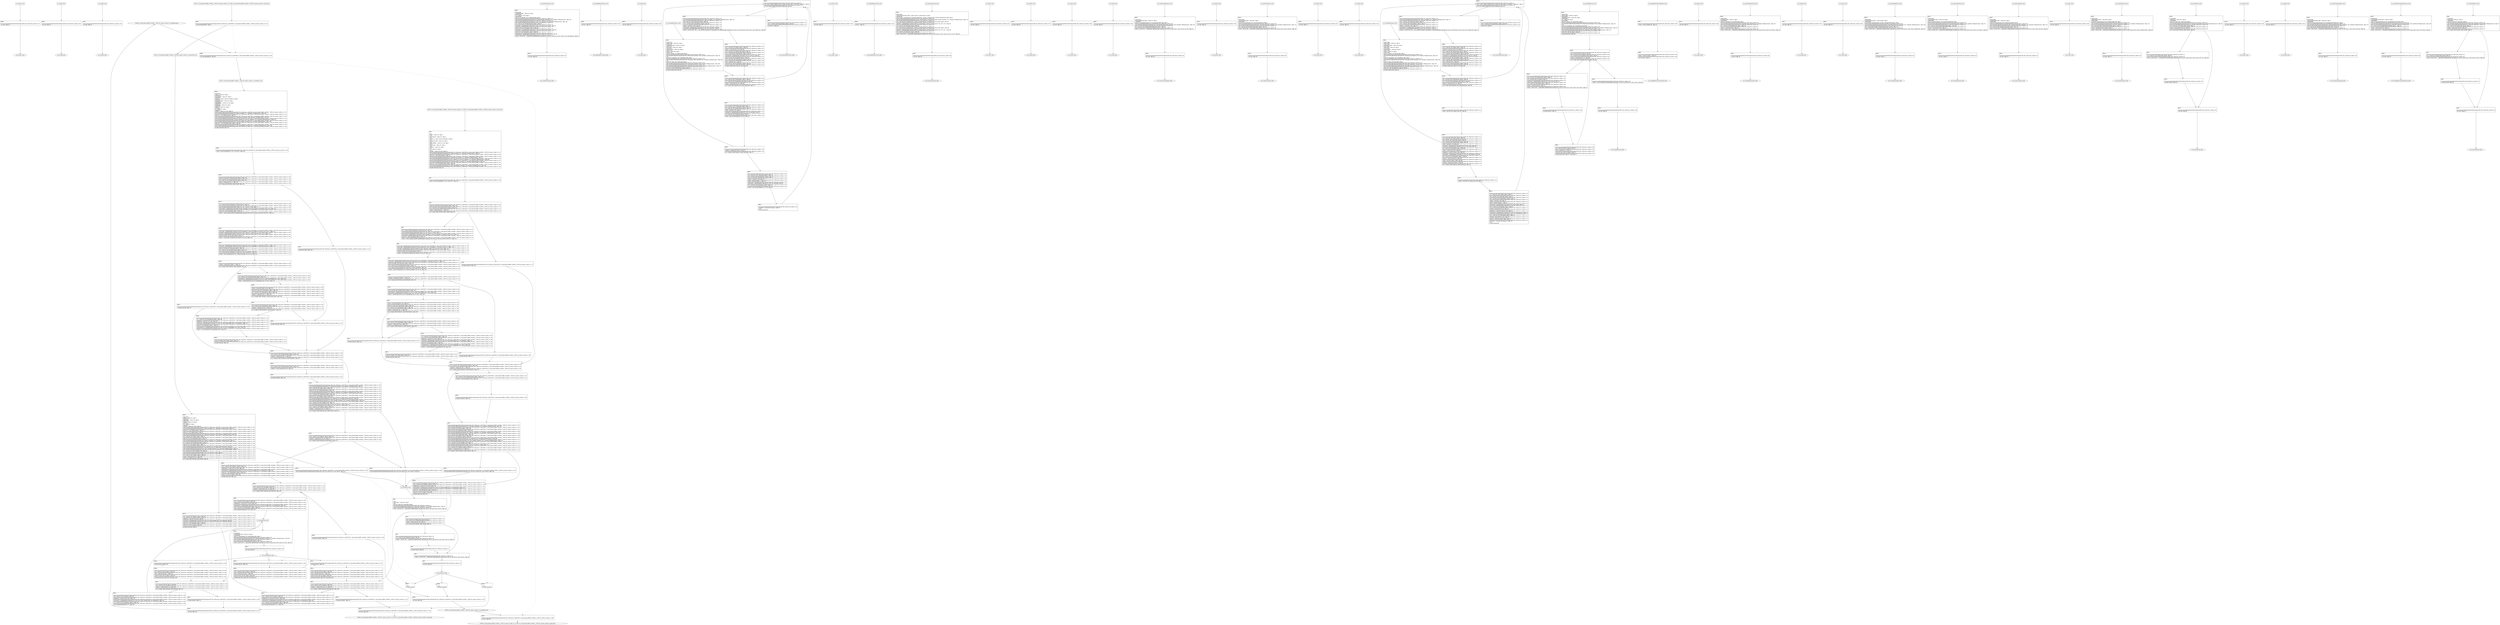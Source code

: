 digraph "icfg graph" {
BBio_ll_good1_end [label="{io_ll_good1_end}"];
BBio_ll_bad6_end [label="{io_ll_bad6_end}"];
BBio_ll_good5_end [label="{io_ll_good5_end}"];
BBCWE121_Stack_Based_Buffer_Overflow__CWE129_connect_socket_31_ll_goodG2B_end [label="{CWE121_Stack_Based_Buffer_Overflow__CWE129_connect_socket_31_ll_goodG2B_end}"];
BBio_ll_printWcharLine_end [label="{io_ll_printWcharLine_end}"];
BBio_ll_globalReturnsFalse_end [label="{io_ll_globalReturnsFalse_end}"];
BBio_ll_bad8_end [label="{io_ll_bad8_end}"];
BBio_ll_decodeHexWChars_end [label="{io_ll_decodeHexWChars_end}"];
BBio_ll_good7_end [label="{io_ll_good7_end}"];
BBio_ll_globalReturnsTrue_end [label="{io_ll_globalReturnsTrue_end}"];
BBio_ll_printStructLine_end [label="{io_ll_printStructLine_end}"];
BBio_ll_bad7_end [label="{io_ll_bad7_end}"];
BBio_ll_good6_end [label="{io_ll_good6_end}"];
BBio_ll_bad2_end [label="{io_ll_bad2_end}"];
BBio_ll_bad9_end [label="{io_ll_bad9_end}"];
BBio_ll_printUnsignedLine_end [label="{io_ll_printUnsignedLine_end}"];
BBio_ll_good4_end [label="{io_ll_good4_end}"];
BBio_ll_printSizeTLine_end [label="{io_ll_printSizeTLine_end}"];
BBio_ll_bad5_end [label="{io_ll_bad5_end}"];
BBio_ll_printLine_end [label="{io_ll_printLine_end}"];
BBio_ll_bad4_end [label="{io_ll_bad4_end}"];
BBio_ll_decodeHexChars_end [label="{io_ll_decodeHexChars_end}"];
BBio_ll_printBytesLine_end [label="{io_ll_printBytesLine_end}"];
BBio_ll_globalReturnsTrueOrFalse_end [label="{io_ll_globalReturnsTrueOrFalse_end}"];
BBio_ll_good3_end [label="{io_ll_good3_end}"];
BBio_ll_printHexCharLine_end [label="{io_ll_printHexCharLine_end}"];
BBio_ll_good9_end [label="{io_ll_good9_end}"];
BBio_ll_bad3_end [label="{io_ll_bad3_end}"];
BBio_ll_printDoubleLine_end [label="{io_ll_printDoubleLine_end}"];
BBio_ll_printShortLine_end [label="{io_ll_printShortLine_end}"];
BBio_ll_printLongLine_end [label="{io_ll_printLongLine_end}"];
BBio_ll_bad1_end [label="{io_ll_bad1_end}"];
BBio_ll_printFloatLine_end [label="{io_ll_printFloatLine_end}"];
BBio_ll_printWLine_end [label="{io_ll_printWLine_end}"];
BBio_ll_good2_end [label="{io_ll_good2_end}"];
BBio_ll_printIntLine_end [label="{io_ll_printIntLine_end}"];
BBio_ll_good8_end [label="{io_ll_good8_end}"];
BBio_ll_printLongLongLine_end [label="{io_ll_printLongLongLine_end}"];
BBCWE121_Stack_Based_Buffer_Overflow__CWE129_connect_socket_31_ll_CWE121_Stack_Based_Buffer_Overflow__CWE129_connect_socket_31_good_end [label="{CWE121_Stack_Based_Buffer_Overflow__CWE129_connect_socket_31_ll_CWE121_Stack_Based_Buffer_Overflow__CWE129_connect_socket_31_good_end}"];
BBio_ll_printHexUnsignedCharLine_end [label="{io_ll_printHexUnsignedCharLine_end}"];
BBCWE121_Stack_Based_Buffer_Overflow__CWE129_connect_socket_31_ll_CWE121_Stack_Based_Buffer_Overflow__CWE129_connect_socket_31_bad_end [label="{CWE121_Stack_Based_Buffer_Overflow__CWE129_connect_socket_31_ll_CWE121_Stack_Based_Buffer_Overflow__CWE129_connect_socket_31_bad_end}"];
BBio_ll_printSinkLine_end [label="{io_ll_printSinkLine_end}"];
BBCWE121_Stack_Based_Buffer_Overflow__CWE129_connect_socket_31_ll_goodB2G_end [label="{CWE121_Stack_Based_Buffer_Overflow__CWE129_connect_socket_31_ll_goodB2G_end}"];
BBio_ll_good1_start [label="{io_ll_good1_start}", shape=record];
io_ll_good1BB69 [label="{BB69:\l\l/home/raoxue/Desktop/MemVerif/workspace/000_062_536/source_code/io.c:187\l
  ret void, !dbg !52\l
}", shape=record];
BBio_ll_bad6_start [label="{io_ll_bad6_start}", shape=record];
io_ll_bad6BB83 [label="{BB83:\l\l/home/raoxue/Desktop/MemVerif/workspace/000_062_536/source_code/io.c:203\l
  ret void, !dbg !52\l
}", shape=record];
BBio_ll_good5_start [label="{io_ll_good5_start}", shape=record];
io_ll_good5BB73 [label="{BB73:\l\l/home/raoxue/Desktop/MemVerif/workspace/000_062_536/source_code/io.c:191\l
  ret void, !dbg !52\l
}", shape=record];
BBCWE121_Stack_Based_Buffer_Overflow__CWE129_connect_socket_31_ll_goodG2B_start [label="{CWE121_Stack_Based_Buffer_Overflow__CWE129_connect_socket_31_ll_goodG2B_start}", shape=record];
CWE121_Stack_Based_Buffer_Overflow__CWE129_connect_socket_31_ll_goodG2BBB28 [label="{BB28:\l\l/:98478024\l
  %data = alloca i32, align 4\l
/:98478024\l
  %dataCopy = alloca i32, align 4\l
/:98478024\l
  %data1 = alloca i32, align 4\l
/:98478024\l
  %i = alloca i32, align 4\l
/:98478024\l
  %buffer = alloca [10 x i32], align 16\l
/home/raoxue/Desktop/MemVerif/workspace/000_062_536/source_code/CWE121_Stack_Based_Buffer_Overflow__CWE129_connect_socket_31.c:138\l
  call void @llvm.dbg.declare(metadata i32* %data, metadata !202, metadata !DIExpression()), !dbg !203\l
/home/raoxue/Desktop/MemVerif/workspace/000_062_536/source_code/CWE121_Stack_Based_Buffer_Overflow__CWE129_connect_socket_31.c:140\l
  store i32 -1, i32* %data, align 4, !dbg !70\l
/home/raoxue/Desktop/MemVerif/workspace/000_062_536/source_code/CWE121_Stack_Based_Buffer_Overflow__CWE129_connect_socket_31.c:143\l
  store i32 7, i32* %data, align 4, !dbg !71\l
/home/raoxue/Desktop/MemVerif/workspace/000_062_536/source_code/CWE121_Stack_Based_Buffer_Overflow__CWE129_connect_socket_31.c:145\l
  call void @llvm.dbg.declare(metadata i32* %dataCopy, metadata !206, metadata !DIExpression()), !dbg !208\l
/home/raoxue/Desktop/MemVerif/workspace/000_062_536/source_code/CWE121_Stack_Based_Buffer_Overflow__CWE129_connect_socket_31.c:145\l
  %0 = load i32, i32* %data, align 4, !dbg !75\l
/home/raoxue/Desktop/MemVerif/workspace/000_062_536/source_code/CWE121_Stack_Based_Buffer_Overflow__CWE129_connect_socket_31.c:145\l
  store i32 %0, i32* %dataCopy, align 4, !dbg !74\l
/home/raoxue/Desktop/MemVerif/workspace/000_062_536/source_code/CWE121_Stack_Based_Buffer_Overflow__CWE129_connect_socket_31.c:146\l
  call void @llvm.dbg.declare(metadata i32* %data1, metadata !210, metadata !DIExpression()), !dbg !211\l
/home/raoxue/Desktop/MemVerif/workspace/000_062_536/source_code/CWE121_Stack_Based_Buffer_Overflow__CWE129_connect_socket_31.c:146\l
  %1 = load i32, i32* %dataCopy, align 4, !dbg !78\l
/home/raoxue/Desktop/MemVerif/workspace/000_062_536/source_code/CWE121_Stack_Based_Buffer_Overflow__CWE129_connect_socket_31.c:146\l
  store i32 %1, i32* %data1, align 4, !dbg !77\l
/home/raoxue/Desktop/MemVerif/workspace/000_062_536/source_code/CWE121_Stack_Based_Buffer_Overflow__CWE129_connect_socket_31.c:148\l
  call void @llvm.dbg.declare(metadata i32* %i, metadata !213, metadata !DIExpression()), !dbg !215\l
/home/raoxue/Desktop/MemVerif/workspace/000_062_536/source_code/CWE121_Stack_Based_Buffer_Overflow__CWE129_connect_socket_31.c:149\l
  call void @llvm.dbg.declare(metadata [10 x i32]* %buffer, metadata !216, metadata !DIExpression()), !dbg !217\l
/home/raoxue/Desktop/MemVerif/workspace/000_062_536/source_code/CWE121_Stack_Based_Buffer_Overflow__CWE129_connect_socket_31.c:149\l
  %2 = bitcast [10 x i32]* %buffer to i8*, !dbg !86\l
/home/raoxue/Desktop/MemVerif/workspace/000_062_536/source_code/CWE121_Stack_Based_Buffer_Overflow__CWE129_connect_socket_31.c:149\l
  call void @llvm.memset.p0i8.i64(i8* align 16 %2, i8 0, i64 40, i1 false), !dbg !86\l
/home/raoxue/Desktop/MemVerif/workspace/000_062_536/source_code/CWE121_Stack_Based_Buffer_Overflow__CWE129_connect_socket_31.c:152\l
  %3 = load i32, i32* %data1, align 4, !dbg !87\l
/home/raoxue/Desktop/MemVerif/workspace/000_062_536/source_code/CWE121_Stack_Based_Buffer_Overflow__CWE129_connect_socket_31.c:152\l
  %cmp = icmp sge i32 %3, 0, !dbg !89\l
/home/raoxue/Desktop/MemVerif/workspace/000_062_536/source_code/CWE121_Stack_Based_Buffer_Overflow__CWE129_connect_socket_31.c:152\l
  br i1 %cmp, label %if.then, label %if.else, !dbg !90\l
}", shape=record];
CWE121_Stack_Based_Buffer_Overflow__CWE129_connect_socket_31_ll_goodG2BBB29 [label="{BB29:\l\l/home/raoxue/Desktop/MemVerif/workspace/000_062_536/source_code/CWE121_Stack_Based_Buffer_Overflow__CWE129_connect_socket_31.c:154\l
  %4 = load i32, i32* %data1, align 4, !dbg !91\l
/home/raoxue/Desktop/MemVerif/workspace/000_062_536/source_code/CWE121_Stack_Based_Buffer_Overflow__CWE129_connect_socket_31.c:154\l
  %idxprom = sext i32 %4 to i64, !dbg !93\l
/home/raoxue/Desktop/MemVerif/workspace/000_062_536/source_code/CWE121_Stack_Based_Buffer_Overflow__CWE129_connect_socket_31.c:154\l
  %arrayidx = getelementptr inbounds [10 x i32], [10 x i32]* %buffer, i64 0, i64 %idxprom, !dbg !93\l
/home/raoxue/Desktop/MemVerif/workspace/000_062_536/source_code/CWE121_Stack_Based_Buffer_Overflow__CWE129_connect_socket_31.c:154\l
  store i32 1, i32* %arrayidx, align 4, !dbg !94\l
/home/raoxue/Desktop/MemVerif/workspace/000_062_536/source_code/CWE121_Stack_Based_Buffer_Overflow__CWE129_connect_socket_31.c:156\l
  store i32 0, i32* %i, align 4, !dbg !95\l
/home/raoxue/Desktop/MemVerif/workspace/000_062_536/source_code/CWE121_Stack_Based_Buffer_Overflow__CWE129_connect_socket_31.c:156\l
  br label %for.cond, !dbg !97\l
}", shape=record];
CWE121_Stack_Based_Buffer_Overflow__CWE129_connect_socket_31_ll_goodG2BBB31 [label="{BB31:\l\l/home/raoxue/Desktop/MemVerif/workspace/000_062_536/source_code/CWE121_Stack_Based_Buffer_Overflow__CWE129_connect_socket_31.c:156\l
  %5 = load i32, i32* %i, align 4, !dbg !98\l
/home/raoxue/Desktop/MemVerif/workspace/000_062_536/source_code/CWE121_Stack_Based_Buffer_Overflow__CWE129_connect_socket_31.c:156\l
  %cmp2 = icmp slt i32 %5, 10, !dbg !100\l
/home/raoxue/Desktop/MemVerif/workspace/000_062_536/source_code/CWE121_Stack_Based_Buffer_Overflow__CWE129_connect_socket_31.c:156\l
  br i1 %cmp2, label %for.body, label %for.end, !dbg !101\l
}", shape=record];
CWE121_Stack_Based_Buffer_Overflow__CWE129_connect_socket_31_ll_goodG2BBB32 [label="{BB32:\l\l/home/raoxue/Desktop/MemVerif/workspace/000_062_536/source_code/CWE121_Stack_Based_Buffer_Overflow__CWE129_connect_socket_31.c:158\l
  %6 = load i32, i32* %i, align 4, !dbg !102\l
/home/raoxue/Desktop/MemVerif/workspace/000_062_536/source_code/CWE121_Stack_Based_Buffer_Overflow__CWE129_connect_socket_31.c:158\l
  %idxprom3 = sext i32 %6 to i64, !dbg !104\l
/home/raoxue/Desktop/MemVerif/workspace/000_062_536/source_code/CWE121_Stack_Based_Buffer_Overflow__CWE129_connect_socket_31.c:158\l
  %arrayidx4 = getelementptr inbounds [10 x i32], [10 x i32]* %buffer, i64 0, i64 %idxprom3, !dbg !104\l
/home/raoxue/Desktop/MemVerif/workspace/000_062_536/source_code/CWE121_Stack_Based_Buffer_Overflow__CWE129_connect_socket_31.c:158\l
  %7 = load i32, i32* %arrayidx4, align 4, !dbg !104\l
/home/raoxue/Desktop/MemVerif/workspace/000_062_536/source_code/CWE121_Stack_Based_Buffer_Overflow__CWE129_connect_socket_31.c:158\l
  call void @printIntLine(i32 %7), !dbg !105\l
}", shape=record];
CWE121_Stack_Based_Buffer_Overflow__CWE129_connect_socket_31_ll_goodG2BBB32 [label="{BB32:\l\l/home/raoxue/Desktop/MemVerif/workspace/000_062_536/source_code/CWE121_Stack_Based_Buffer_Overflow__CWE129_connect_socket_31.c:158\l
  %6 = load i32, i32* %i, align 4, !dbg !102\l
/home/raoxue/Desktop/MemVerif/workspace/000_062_536/source_code/CWE121_Stack_Based_Buffer_Overflow__CWE129_connect_socket_31.c:158\l
  %idxprom3 = sext i32 %6 to i64, !dbg !104\l
/home/raoxue/Desktop/MemVerif/workspace/000_062_536/source_code/CWE121_Stack_Based_Buffer_Overflow__CWE129_connect_socket_31.c:158\l
  %arrayidx4 = getelementptr inbounds [10 x i32], [10 x i32]* %buffer, i64 0, i64 %idxprom3, !dbg !104\l
/home/raoxue/Desktop/MemVerif/workspace/000_062_536/source_code/CWE121_Stack_Based_Buffer_Overflow__CWE129_connect_socket_31.c:158\l
  %7 = load i32, i32* %arrayidx4, align 4, !dbg !104\l
/home/raoxue/Desktop/MemVerif/workspace/000_062_536/source_code/CWE121_Stack_Based_Buffer_Overflow__CWE129_connect_socket_31.c:158\l
  call void @printIntLine(i32 %7), !dbg !105\l
}", shape=record];
CWE121_Stack_Based_Buffer_Overflow__CWE129_connect_socket_31_ll_goodG2BBB34 [label="{BB34:\l\l/home/raoxue/Desktop/MemVerif/workspace/000_062_536/source_code/CWE121_Stack_Based_Buffer_Overflow__CWE129_connect_socket_31.c:159\l
  br label %for.inc, !dbg !106\l
}", shape=record];
CWE121_Stack_Based_Buffer_Overflow__CWE129_connect_socket_31_ll_goodG2BBB35 [label="{BB35:\l\l/home/raoxue/Desktop/MemVerif/workspace/000_062_536/source_code/CWE121_Stack_Based_Buffer_Overflow__CWE129_connect_socket_31.c:156\l
  %8 = load i32, i32* %i, align 4, !dbg !107\l
/home/raoxue/Desktop/MemVerif/workspace/000_062_536/source_code/CWE121_Stack_Based_Buffer_Overflow__CWE129_connect_socket_31.c:156\l
  %inc = add nsw i32 %8, 1, !dbg !107\l
/home/raoxue/Desktop/MemVerif/workspace/000_062_536/source_code/CWE121_Stack_Based_Buffer_Overflow__CWE129_connect_socket_31.c:156\l
  store i32 %inc, i32* %i, align 4, !dbg !107\l
/home/raoxue/Desktop/MemVerif/workspace/000_062_536/source_code/CWE121_Stack_Based_Buffer_Overflow__CWE129_connect_socket_31.c:156\l
  br label %for.cond, !dbg !108, !llvm.loop !109\l
}", shape=record];
CWE121_Stack_Based_Buffer_Overflow__CWE129_connect_socket_31_ll_goodG2BBB33 [label="{BB33:\l\l/home/raoxue/Desktop/MemVerif/workspace/000_062_536/source_code/CWE121_Stack_Based_Buffer_Overflow__CWE129_connect_socket_31.c:160\l
  br label %if.end, !dbg !112\l
}", shape=record];
CWE121_Stack_Based_Buffer_Overflow__CWE129_connect_socket_31_ll_goodG2BBB30 [label="{BB30:\l\l/home/raoxue/Desktop/MemVerif/workspace/000_062_536/source_code/CWE121_Stack_Based_Buffer_Overflow__CWE129_connect_socket_31.c:163\l
  call void @printLine(i8* getelementptr inbounds ([32 x i8], [32 x i8]* @.str.1, i64 0, i64 0)), !dbg !113\l
}", shape=record];
CWE121_Stack_Based_Buffer_Overflow__CWE129_connect_socket_31_ll_goodG2BBB30 [label="{BB30:\l\l/home/raoxue/Desktop/MemVerif/workspace/000_062_536/source_code/CWE121_Stack_Based_Buffer_Overflow__CWE129_connect_socket_31.c:163\l
  call void @printLine(i8* getelementptr inbounds ([32 x i8], [32 x i8]* @.str.1, i64 0, i64 0)), !dbg !113\l
}", shape=record];
CWE121_Stack_Based_Buffer_Overflow__CWE129_connect_socket_31_ll_goodG2BBB37 [label="{BB37:\l\l/:163\l
  br label %if.end\l
}", shape=record];
CWE121_Stack_Based_Buffer_Overflow__CWE129_connect_socket_31_ll_goodG2BBB36 [label="{BB36:\l\l/home/raoxue/Desktop/MemVerif/workspace/000_062_536/source_code/CWE121_Stack_Based_Buffer_Overflow__CWE129_connect_socket_31.c:167\l
  ret void, !dbg !115\l
}", shape=record];
BBio_ll_printWcharLine_start [label="{io_ll_printWcharLine_start}", shape=record];
io_ll_printWcharLineBB28 [label="{BB28:\l\l/:695952896\l
  %wideChar.addr = alloca i32, align 4\l
/:695952896\l
  %s = alloca [2 x i32], align 4\l
/:695952896\l
  store i32 %wideChar, i32* %wideChar.addr, align 4\l
/home/raoxue/Desktop/MemVerif/workspace/000_062_536/source_code/io.c:70\l
  call void @llvm.dbg.declare(metadata i32* %wideChar.addr, metadata !162, metadata !DIExpression()), !dbg !163\l
/home/raoxue/Desktop/MemVerif/workspace/000_062_536/source_code/io.c:74\l
  call void @llvm.dbg.declare(metadata [2 x i32]* %s, metadata !164, metadata !DIExpression()), !dbg !168\l
/home/raoxue/Desktop/MemVerif/workspace/000_062_536/source_code/io.c:75\l
  %0 = load i32, i32* %wideChar.addr, align 4, !dbg !61\l
/home/raoxue/Desktop/MemVerif/workspace/000_062_536/source_code/io.c:75\l
  %arrayidx = getelementptr inbounds [2 x i32], [2 x i32]* %s, i64 0, i64 0, !dbg !62\l
/home/raoxue/Desktop/MemVerif/workspace/000_062_536/source_code/io.c:75\l
  store i32 %0, i32* %arrayidx, align 4, !dbg !63\l
/home/raoxue/Desktop/MemVerif/workspace/000_062_536/source_code/io.c:76\l
  %arrayidx1 = getelementptr inbounds [2 x i32], [2 x i32]* %s, i64 0, i64 1, !dbg !64\l
/home/raoxue/Desktop/MemVerif/workspace/000_062_536/source_code/io.c:76\l
  store i32 0, i32* %arrayidx1, align 4, !dbg !65\l
/home/raoxue/Desktop/MemVerif/workspace/000_062_536/source_code/io.c:77\l
  %arraydecay = getelementptr inbounds [2 x i32], [2 x i32]* %s, i64 0, i64 0, !dbg !66\l
/home/raoxue/Desktop/MemVerif/workspace/000_062_536/source_code/io.c:77\l
  %call = call i32 (i8*, ...) @printf(i8* getelementptr inbounds ([5 x i8], [5 x i8]* @.str.10, i64 0, i64 0), i32* %arraydecay), !dbg !67\l
}", shape=record];
io_ll_printWcharLineBB28 [label="{BB28:\l\l/:695952896\l
  %wideChar.addr = alloca i32, align 4\l
/:695952896\l
  %s = alloca [2 x i32], align 4\l
/:695952896\l
  store i32 %wideChar, i32* %wideChar.addr, align 4\l
/home/raoxue/Desktop/MemVerif/workspace/000_062_536/source_code/io.c:70\l
  call void @llvm.dbg.declare(metadata i32* %wideChar.addr, metadata !162, metadata !DIExpression()), !dbg !163\l
/home/raoxue/Desktop/MemVerif/workspace/000_062_536/source_code/io.c:74\l
  call void @llvm.dbg.declare(metadata [2 x i32]* %s, metadata !164, metadata !DIExpression()), !dbg !168\l
/home/raoxue/Desktop/MemVerif/workspace/000_062_536/source_code/io.c:75\l
  %0 = load i32, i32* %wideChar.addr, align 4, !dbg !61\l
/home/raoxue/Desktop/MemVerif/workspace/000_062_536/source_code/io.c:75\l
  %arrayidx = getelementptr inbounds [2 x i32], [2 x i32]* %s, i64 0, i64 0, !dbg !62\l
/home/raoxue/Desktop/MemVerif/workspace/000_062_536/source_code/io.c:75\l
  store i32 %0, i32* %arrayidx, align 4, !dbg !63\l
/home/raoxue/Desktop/MemVerif/workspace/000_062_536/source_code/io.c:76\l
  %arrayidx1 = getelementptr inbounds [2 x i32], [2 x i32]* %s, i64 0, i64 1, !dbg !64\l
/home/raoxue/Desktop/MemVerif/workspace/000_062_536/source_code/io.c:76\l
  store i32 0, i32* %arrayidx1, align 4, !dbg !65\l
/home/raoxue/Desktop/MemVerif/workspace/000_062_536/source_code/io.c:77\l
  %arraydecay = getelementptr inbounds [2 x i32], [2 x i32]* %s, i64 0, i64 0, !dbg !66\l
/home/raoxue/Desktop/MemVerif/workspace/000_062_536/source_code/io.c:77\l
  %call = call i32 (i8*, ...) @printf(i8* getelementptr inbounds ([5 x i8], [5 x i8]* @.str.10, i64 0, i64 0), i32* %arraydecay), !dbg !67\l
}", shape=record];
io_ll_printWcharLineBB29 [label="{BB29:\l\l/home/raoxue/Desktop/MemVerif/workspace/000_062_536/source_code/io.c:78\l
  ret void, !dbg !68\l
}", shape=record];
BBio_ll_globalReturnsFalse_start [label="{io_ll_globalReturnsFalse_start}", shape=record];
io_ll_globalReturnsFalseBB66 [label="{BB66:\l\l/home/raoxue/Desktop/MemVerif/workspace/000_062_536/source_code/io.c:163\l
  ret i32 0, !dbg !52\l
}", shape=record];
BBio_ll_bad8_start [label="{io_ll_bad8_start}", shape=record];
io_ll_bad8BB85 [label="{BB85:\l\l/home/raoxue/Desktop/MemVerif/workspace/000_062_536/source_code/io.c:205\l
  ret void, !dbg !52\l
}", shape=record];
BBio_ll_decodeHexWChars_start [label="{io_ll_decodeHexWChars_start}", shape=record];
io_ll_decodeHexWCharsBB55 [label="{BB55:\l\l/:108157512\l
  %bytes.addr = alloca i8*, align 8\l
/:108157512\l
  %numBytes.addr = alloca i64, align 8\l
/:108157512\l
  %hex.addr = alloca i32*, align 8\l
/:108157512\l
  %numWritten = alloca i64, align 8\l
/:108157512\l
  %byte = alloca i32, align 4\l
/:108157512\l
  store i8* %bytes, i8** %bytes.addr, align 8\l
/home/raoxue/Desktop/MemVerif/workspace/000_062_536/source_code/io.c:135\l
  call void @llvm.dbg.declare(metadata i8** %bytes.addr, metadata !290, metadata !DIExpression()), !dbg !291\l
/:135\l
  store i64 %numBytes, i64* %numBytes.addr, align 8\l
/home/raoxue/Desktop/MemVerif/workspace/000_062_536/source_code/io.c:135\l
  call void @llvm.dbg.declare(metadata i64* %numBytes.addr, metadata !292, metadata !DIExpression()), !dbg !293\l
/:135\l
  store i32* %hex, i32** %hex.addr, align 8\l
/home/raoxue/Desktop/MemVerif/workspace/000_062_536/source_code/io.c:135\l
  call void @llvm.dbg.declare(metadata i32** %hex.addr, metadata !294, metadata !DIExpression()), !dbg !295\l
/home/raoxue/Desktop/MemVerif/workspace/000_062_536/source_code/io.c:137\l
  call void @llvm.dbg.declare(metadata i64* %numWritten, metadata !296, metadata !DIExpression()), !dbg !297\l
/home/raoxue/Desktop/MemVerif/workspace/000_062_536/source_code/io.c:137\l
  store i64 0, i64* %numWritten, align 8, !dbg !65\l
/home/raoxue/Desktop/MemVerif/workspace/000_062_536/source_code/io.c:143\l
  br label %while.cond, !dbg !66\l
}", shape=record];
io_ll_decodeHexWCharsBB56 [label="{BB56:\l\l/home/raoxue/Desktop/MemVerif/workspace/000_062_536/source_code/io.c:143\l
  %0 = load i64, i64* %numWritten, align 8, !dbg !67\l
/home/raoxue/Desktop/MemVerif/workspace/000_062_536/source_code/io.c:143\l
  %1 = load i64, i64* %numBytes.addr, align 8, !dbg !68\l
/home/raoxue/Desktop/MemVerif/workspace/000_062_536/source_code/io.c:143\l
  %cmp = icmp ult i64 %0, %1, !dbg !69\l
/home/raoxue/Desktop/MemVerif/workspace/000_062_536/source_code/io.c:143\l
  br i1 %cmp, label %land.lhs.true, label %land.end, !dbg !70\l
}", shape=record];
io_ll_decodeHexWCharsBB57 [label="{BB57:\l\l/home/raoxue/Desktop/MemVerif/workspace/000_062_536/source_code/io.c:143\l
  %2 = load i32*, i32** %hex.addr, align 8, !dbg !71\l
/home/raoxue/Desktop/MemVerif/workspace/000_062_536/source_code/io.c:143\l
  %3 = load i64, i64* %numWritten, align 8, !dbg !72\l
/home/raoxue/Desktop/MemVerif/workspace/000_062_536/source_code/io.c:143\l
  %mul = mul i64 2, %3, !dbg !73\l
/home/raoxue/Desktop/MemVerif/workspace/000_062_536/source_code/io.c:143\l
  %arrayidx = getelementptr inbounds i32, i32* %2, i64 %mul, !dbg !71\l
/home/raoxue/Desktop/MemVerif/workspace/000_062_536/source_code/io.c:143\l
  %4 = load i32, i32* %arrayidx, align 4, !dbg !71\l
/home/raoxue/Desktop/MemVerif/workspace/000_062_536/source_code/io.c:143\l
  %call = call i32 @iswxdigit(i32 %4) #5, !dbg !74\l
}", shape=record];
io_ll_decodeHexWCharsBB57 [label="{BB57:\l\l/home/raoxue/Desktop/MemVerif/workspace/000_062_536/source_code/io.c:143\l
  %2 = load i32*, i32** %hex.addr, align 8, !dbg !71\l
/home/raoxue/Desktop/MemVerif/workspace/000_062_536/source_code/io.c:143\l
  %3 = load i64, i64* %numWritten, align 8, !dbg !72\l
/home/raoxue/Desktop/MemVerif/workspace/000_062_536/source_code/io.c:143\l
  %mul = mul i64 2, %3, !dbg !73\l
/home/raoxue/Desktop/MemVerif/workspace/000_062_536/source_code/io.c:143\l
  %arrayidx = getelementptr inbounds i32, i32* %2, i64 %mul, !dbg !71\l
/home/raoxue/Desktop/MemVerif/workspace/000_062_536/source_code/io.c:143\l
  %4 = load i32, i32* %arrayidx, align 4, !dbg !71\l
/home/raoxue/Desktop/MemVerif/workspace/000_062_536/source_code/io.c:143\l
  %call = call i32 @iswxdigit(i32 %4) #5, !dbg !74\l
}", shape=record];
io_ll_decodeHexWCharsBB59 [label="{BB59:\l\l/home/raoxue/Desktop/MemVerif/workspace/000_062_536/source_code/io.c:143\l
  %tobool = icmp ne i32 %call, 0, !dbg !74\l
/home/raoxue/Desktop/MemVerif/workspace/000_062_536/source_code/io.c:143\l
  br i1 %tobool, label %land.rhs, label %land.end, !dbg !75\l
}", shape=record];
io_ll_decodeHexWCharsBB60 [label="{BB60:\l\l/home/raoxue/Desktop/MemVerif/workspace/000_062_536/source_code/io.c:143\l
  %5 = load i32*, i32** %hex.addr, align 8, !dbg !76\l
/home/raoxue/Desktop/MemVerif/workspace/000_062_536/source_code/io.c:143\l
  %6 = load i64, i64* %numWritten, align 8, !dbg !77\l
/home/raoxue/Desktop/MemVerif/workspace/000_062_536/source_code/io.c:143\l
  %mul1 = mul i64 2, %6, !dbg !78\l
/home/raoxue/Desktop/MemVerif/workspace/000_062_536/source_code/io.c:143\l
  %add = add i64 %mul1, 1, !dbg !79\l
/home/raoxue/Desktop/MemVerif/workspace/000_062_536/source_code/io.c:143\l
  %arrayidx2 = getelementptr inbounds i32, i32* %5, i64 %add, !dbg !76\l
/home/raoxue/Desktop/MemVerif/workspace/000_062_536/source_code/io.c:143\l
  %7 = load i32, i32* %arrayidx2, align 4, !dbg !76\l
/home/raoxue/Desktop/MemVerif/workspace/000_062_536/source_code/io.c:143\l
  %call3 = call i32 @iswxdigit(i32 %7) #5, !dbg !80\l
}", shape=record];
io_ll_decodeHexWCharsBB60 [label="{BB60:\l\l/home/raoxue/Desktop/MemVerif/workspace/000_062_536/source_code/io.c:143\l
  %5 = load i32*, i32** %hex.addr, align 8, !dbg !76\l
/home/raoxue/Desktop/MemVerif/workspace/000_062_536/source_code/io.c:143\l
  %6 = load i64, i64* %numWritten, align 8, !dbg !77\l
/home/raoxue/Desktop/MemVerif/workspace/000_062_536/source_code/io.c:143\l
  %mul1 = mul i64 2, %6, !dbg !78\l
/home/raoxue/Desktop/MemVerif/workspace/000_062_536/source_code/io.c:143\l
  %add = add i64 %mul1, 1, !dbg !79\l
/home/raoxue/Desktop/MemVerif/workspace/000_062_536/source_code/io.c:143\l
  %arrayidx2 = getelementptr inbounds i32, i32* %5, i64 %add, !dbg !76\l
/home/raoxue/Desktop/MemVerif/workspace/000_062_536/source_code/io.c:143\l
  %7 = load i32, i32* %arrayidx2, align 4, !dbg !76\l
/home/raoxue/Desktop/MemVerif/workspace/000_062_536/source_code/io.c:143\l
  %call3 = call i32 @iswxdigit(i32 %7) #5, !dbg !80\l
}", shape=record];
io_ll_decodeHexWCharsBB61 [label="{BB61:\l\l/home/raoxue/Desktop/MemVerif/workspace/000_062_536/source_code/io.c:143\l
  %tobool4 = icmp ne i32 %call3, 0, !dbg !75\l
/:143\l
  br label %land.end\l
}", shape=record];
io_ll_decodeHexWCharsBB58 [label="{BB58:\l\l/home/raoxue/Desktop/MemVerif/workspace/000_062_536/source_code/io.c:0\l
  %8 = phi i1 [ false, %land.lhs.true ], [ false, %while.cond ], [ %tobool4, %land.rhs ], !dbg !81\l
/home/raoxue/Desktop/MemVerif/workspace/000_062_536/source_code/io.c:143\l
  br i1 %8, label %while.body, label %while.end, !dbg !66\l
}", shape=record];
io_ll_decodeHexWCharsBB62 [label="{BB62:\l\l/home/raoxue/Desktop/MemVerif/workspace/000_062_536/source_code/io.c:145\l
  call void @llvm.dbg.declare(metadata i32* %byte, metadata !314, metadata !DIExpression()), !dbg !316\l
/home/raoxue/Desktop/MemVerif/workspace/000_062_536/source_code/io.c:146\l
  %9 = load i32*, i32** %hex.addr, align 8, !dbg !85\l
/home/raoxue/Desktop/MemVerif/workspace/000_062_536/source_code/io.c:146\l
  %10 = load i64, i64* %numWritten, align 8, !dbg !86\l
/home/raoxue/Desktop/MemVerif/workspace/000_062_536/source_code/io.c:146\l
  %mul5 = mul i64 2, %10, !dbg !87\l
/home/raoxue/Desktop/MemVerif/workspace/000_062_536/source_code/io.c:146\l
  %arrayidx6 = getelementptr inbounds i32, i32* %9, i64 %mul5, !dbg !85\l
/home/raoxue/Desktop/MemVerif/workspace/000_062_536/source_code/io.c:146\l
  %call7 = call i32 (i32*, i32*, ...) @__isoc99_swscanf(i32* %arrayidx6, i32* getelementptr inbounds ([5 x i32], [5 x i32]* @.str.16, i64 0, i64 0), i32* %byte) #5, !dbg !88\l
}", shape=record];
io_ll_decodeHexWCharsBB62 [label="{BB62:\l\l/home/raoxue/Desktop/MemVerif/workspace/000_062_536/source_code/io.c:145\l
  call void @llvm.dbg.declare(metadata i32* %byte, metadata !314, metadata !DIExpression()), !dbg !316\l
/home/raoxue/Desktop/MemVerif/workspace/000_062_536/source_code/io.c:146\l
  %9 = load i32*, i32** %hex.addr, align 8, !dbg !85\l
/home/raoxue/Desktop/MemVerif/workspace/000_062_536/source_code/io.c:146\l
  %10 = load i64, i64* %numWritten, align 8, !dbg !86\l
/home/raoxue/Desktop/MemVerif/workspace/000_062_536/source_code/io.c:146\l
  %mul5 = mul i64 2, %10, !dbg !87\l
/home/raoxue/Desktop/MemVerif/workspace/000_062_536/source_code/io.c:146\l
  %arrayidx6 = getelementptr inbounds i32, i32* %9, i64 %mul5, !dbg !85\l
/home/raoxue/Desktop/MemVerif/workspace/000_062_536/source_code/io.c:146\l
  %call7 = call i32 (i32*, i32*, ...) @__isoc99_swscanf(i32* %arrayidx6, i32* getelementptr inbounds ([5 x i32], [5 x i32]* @.str.16, i64 0, i64 0), i32* %byte) #5, !dbg !88\l
}", shape=record];
io_ll_decodeHexWCharsBB64 [label="{BB64:\l\l/home/raoxue/Desktop/MemVerif/workspace/000_062_536/source_code/io.c:147\l
  %11 = load i32, i32* %byte, align 4, !dbg !89\l
/home/raoxue/Desktop/MemVerif/workspace/000_062_536/source_code/io.c:147\l
  %conv = trunc i32 %11 to i8, !dbg !90\l
/home/raoxue/Desktop/MemVerif/workspace/000_062_536/source_code/io.c:147\l
  %12 = load i8*, i8** %bytes.addr, align 8, !dbg !91\l
/home/raoxue/Desktop/MemVerif/workspace/000_062_536/source_code/io.c:147\l
  %13 = load i64, i64* %numWritten, align 8, !dbg !92\l
/home/raoxue/Desktop/MemVerif/workspace/000_062_536/source_code/io.c:147\l
  %arrayidx8 = getelementptr inbounds i8, i8* %12, i64 %13, !dbg !91\l
/home/raoxue/Desktop/MemVerif/workspace/000_062_536/source_code/io.c:147\l
  store i8 %conv, i8* %arrayidx8, align 1, !dbg !93\l
/home/raoxue/Desktop/MemVerif/workspace/000_062_536/source_code/io.c:148\l
  %14 = load i64, i64* %numWritten, align 8, !dbg !94\l
/home/raoxue/Desktop/MemVerif/workspace/000_062_536/source_code/io.c:148\l
  %inc = add i64 %14, 1, !dbg !94\l
/home/raoxue/Desktop/MemVerif/workspace/000_062_536/source_code/io.c:148\l
  store i64 %inc, i64* %numWritten, align 8, !dbg !94\l
/home/raoxue/Desktop/MemVerif/workspace/000_062_536/source_code/io.c:143\l
  br label %while.cond, !dbg !66, !llvm.loop !95\l
}", shape=record];
io_ll_decodeHexWCharsBB63 [label="{BB63:\l\l/home/raoxue/Desktop/MemVerif/workspace/000_062_536/source_code/io.c:151\l
  %15 = load i64, i64* %numWritten, align 8, !dbg !98\l
/home/raoxue/Desktop/MemVerif/workspace/000_062_536/source_code/io.c:151\l
  ret i64 %15, !dbg !99\l
}", shape=record];
BBio_ll_good7_start [label="{io_ll_good7_start}", shape=record];
io_ll_good7BB75 [label="{BB75:\l\l/home/raoxue/Desktop/MemVerif/workspace/000_062_536/source_code/io.c:193\l
  ret void, !dbg !52\l
}", shape=record];
BBio_ll_globalReturnsTrue_start [label="{io_ll_globalReturnsTrue_start}", shape=record];
io_ll_globalReturnsTrueBB65 [label="{BB65:\l\l/home/raoxue/Desktop/MemVerif/workspace/000_062_536/source_code/io.c:158\l
  ret i32 1, !dbg !52\l
}", shape=record];
BBio_ll_printStructLine_start [label="{io_ll_printStructLine_start}", shape=record];
io_ll_printStructLineBB36 [label="{BB36:\l\l/:695952896\l
  %structTwoIntsStruct.addr = alloca %struct._twoIntsStruct*, align 8\l
/:695952896\l
  store %struct._twoIntsStruct* %structTwoIntsStruct, %struct._twoIntsStruct** %structTwoIntsStruct.addr, align 8\l
/home/raoxue/Desktop/MemVerif/workspace/000_062_536/source_code/io.c:95\l
  call void @llvm.dbg.declare(metadata %struct._twoIntsStruct** %structTwoIntsStruct.addr, metadata !212, metadata !DIExpression()), !dbg !213\l
/home/raoxue/Desktop/MemVerif/workspace/000_062_536/source_code/io.c:97\l
  %0 = load %struct._twoIntsStruct*, %struct._twoIntsStruct** %structTwoIntsStruct.addr, align 8, !dbg !61\l
/home/raoxue/Desktop/MemVerif/workspace/000_062_536/source_code/io.c:97\l
  %intOne = getelementptr inbounds %struct._twoIntsStruct, %struct._twoIntsStruct* %0, i32 0, i32 0, !dbg !62\l
/home/raoxue/Desktop/MemVerif/workspace/000_062_536/source_code/io.c:97\l
  %1 = load i32, i32* %intOne, align 4, !dbg !62\l
/home/raoxue/Desktop/MemVerif/workspace/000_062_536/source_code/io.c:97\l
  %2 = load %struct._twoIntsStruct*, %struct._twoIntsStruct** %structTwoIntsStruct.addr, align 8, !dbg !63\l
/home/raoxue/Desktop/MemVerif/workspace/000_062_536/source_code/io.c:97\l
  %intTwo = getelementptr inbounds %struct._twoIntsStruct, %struct._twoIntsStruct* %2, i32 0, i32 1, !dbg !64\l
/home/raoxue/Desktop/MemVerif/workspace/000_062_536/source_code/io.c:97\l
  %3 = load i32, i32* %intTwo, align 4, !dbg !64\l
/home/raoxue/Desktop/MemVerif/workspace/000_062_536/source_code/io.c:97\l
  %call = call i32 (i8*, ...) @printf(i8* getelementptr inbounds ([10 x i8], [10 x i8]* @.str.13, i64 0, i64 0), i32 %1, i32 %3), !dbg !65\l
}", shape=record];
io_ll_printStructLineBB36 [label="{BB36:\l\l/:695952896\l
  %structTwoIntsStruct.addr = alloca %struct._twoIntsStruct*, align 8\l
/:695952896\l
  store %struct._twoIntsStruct* %structTwoIntsStruct, %struct._twoIntsStruct** %structTwoIntsStruct.addr, align 8\l
/home/raoxue/Desktop/MemVerif/workspace/000_062_536/source_code/io.c:95\l
  call void @llvm.dbg.declare(metadata %struct._twoIntsStruct** %structTwoIntsStruct.addr, metadata !212, metadata !DIExpression()), !dbg !213\l
/home/raoxue/Desktop/MemVerif/workspace/000_062_536/source_code/io.c:97\l
  %0 = load %struct._twoIntsStruct*, %struct._twoIntsStruct** %structTwoIntsStruct.addr, align 8, !dbg !61\l
/home/raoxue/Desktop/MemVerif/workspace/000_062_536/source_code/io.c:97\l
  %intOne = getelementptr inbounds %struct._twoIntsStruct, %struct._twoIntsStruct* %0, i32 0, i32 0, !dbg !62\l
/home/raoxue/Desktop/MemVerif/workspace/000_062_536/source_code/io.c:97\l
  %1 = load i32, i32* %intOne, align 4, !dbg !62\l
/home/raoxue/Desktop/MemVerif/workspace/000_062_536/source_code/io.c:97\l
  %2 = load %struct._twoIntsStruct*, %struct._twoIntsStruct** %structTwoIntsStruct.addr, align 8, !dbg !63\l
/home/raoxue/Desktop/MemVerif/workspace/000_062_536/source_code/io.c:97\l
  %intTwo = getelementptr inbounds %struct._twoIntsStruct, %struct._twoIntsStruct* %2, i32 0, i32 1, !dbg !64\l
/home/raoxue/Desktop/MemVerif/workspace/000_062_536/source_code/io.c:97\l
  %3 = load i32, i32* %intTwo, align 4, !dbg !64\l
/home/raoxue/Desktop/MemVerif/workspace/000_062_536/source_code/io.c:97\l
  %call = call i32 (i8*, ...) @printf(i8* getelementptr inbounds ([10 x i8], [10 x i8]* @.str.13, i64 0, i64 0), i32 %1, i32 %3), !dbg !65\l
}", shape=record];
io_ll_printStructLineBB37 [label="{BB37:\l\l/home/raoxue/Desktop/MemVerif/workspace/000_062_536/source_code/io.c:98\l
  ret void, !dbg !66\l
}", shape=record];
BBio_ll_bad7_start [label="{io_ll_bad7_start}", shape=record];
io_ll_bad7BB84 [label="{BB84:\l\l/home/raoxue/Desktop/MemVerif/workspace/000_062_536/source_code/io.c:204\l
  ret void, !dbg !52\l
}", shape=record];
BBio_ll_good6_start [label="{io_ll_good6_start}", shape=record];
io_ll_good6BB74 [label="{BB74:\l\l/home/raoxue/Desktop/MemVerif/workspace/000_062_536/source_code/io.c:192\l
  ret void, !dbg !52\l
}", shape=record];
BBio_ll_bad2_start [label="{io_ll_bad2_start}", shape=record];
io_ll_bad2BB79 [label="{BB79:\l\l/home/raoxue/Desktop/MemVerif/workspace/000_062_536/source_code/io.c:199\l
  ret void, !dbg !52\l
}", shape=record];
BBio_ll_bad9_start [label="{io_ll_bad9_start}", shape=record];
io_ll_bad9BB86 [label="{BB86:\l\l/home/raoxue/Desktop/MemVerif/workspace/000_062_536/source_code/io.c:206\l
  ret void, !dbg !52\l
}", shape=record];
BBio_ll_printUnsignedLine_start [label="{io_ll_printUnsignedLine_start}", shape=record];
io_ll_printUnsignedLineBB30 [label="{BB30:\l\l/:108318552\l
  %unsignedNumber.addr = alloca i32, align 4\l
/:108318552\l
  store i32 %unsignedNumber, i32* %unsignedNumber.addr, align 4\l
/home/raoxue/Desktop/MemVerif/workspace/000_062_536/source_code/io.c:80\l
  call void @llvm.dbg.declare(metadata i32* %unsignedNumber.addr, metadata !180, metadata !DIExpression()), !dbg !181\l
/home/raoxue/Desktop/MemVerif/workspace/000_062_536/source_code/io.c:82\l
  %0 = load i32, i32* %unsignedNumber.addr, align 4, !dbg !54\l
/home/raoxue/Desktop/MemVerif/workspace/000_062_536/source_code/io.c:82\l
  %call = call i32 (i8*, ...) @printf(i8* getelementptr inbounds ([4 x i8], [4 x i8]* @.str.11, i64 0, i64 0), i32 %0), !dbg !55\l
}", shape=record];
io_ll_printUnsignedLineBB30 [label="{BB30:\l\l/:108318552\l
  %unsignedNumber.addr = alloca i32, align 4\l
/:108318552\l
  store i32 %unsignedNumber, i32* %unsignedNumber.addr, align 4\l
/home/raoxue/Desktop/MemVerif/workspace/000_062_536/source_code/io.c:80\l
  call void @llvm.dbg.declare(metadata i32* %unsignedNumber.addr, metadata !180, metadata !DIExpression()), !dbg !181\l
/home/raoxue/Desktop/MemVerif/workspace/000_062_536/source_code/io.c:82\l
  %0 = load i32, i32* %unsignedNumber.addr, align 4, !dbg !54\l
/home/raoxue/Desktop/MemVerif/workspace/000_062_536/source_code/io.c:82\l
  %call = call i32 (i8*, ...) @printf(i8* getelementptr inbounds ([4 x i8], [4 x i8]* @.str.11, i64 0, i64 0), i32 %0), !dbg !55\l
}", shape=record];
io_ll_printUnsignedLineBB31 [label="{BB31:\l\l/home/raoxue/Desktop/MemVerif/workspace/000_062_536/source_code/io.c:83\l
  ret void, !dbg !56\l
}", shape=record];
BBio_ll_good4_start [label="{io_ll_good4_start}", shape=record];
io_ll_good4BB72 [label="{BB72:\l\l/home/raoxue/Desktop/MemVerif/workspace/000_062_536/source_code/io.c:190\l
  ret void, !dbg !52\l
}", shape=record];
BBio_ll_printSizeTLine_start [label="{io_ll_printSizeTLine_start}", shape=record];
io_ll_printSizeTLineBB24 [label="{BB24:\l\l/:695952896\l
  %sizeTNumber.addr = alloca i64, align 8\l
/:695952896\l
  store i64 %sizeTNumber, i64* %sizeTNumber.addr, align 8\l
/home/raoxue/Desktop/MemVerif/workspace/000_062_536/source_code/io.c:60\l
  call void @llvm.dbg.declare(metadata i64* %sizeTNumber.addr, metadata !146, metadata !DIExpression()), !dbg !147\l
/home/raoxue/Desktop/MemVerif/workspace/000_062_536/source_code/io.c:62\l
  %0 = load i64, i64* %sizeTNumber.addr, align 8, !dbg !57\l
/home/raoxue/Desktop/MemVerif/workspace/000_062_536/source_code/io.c:62\l
  %call = call i32 (i8*, ...) @printf(i8* getelementptr inbounds ([5 x i8], [5 x i8]* @.str.8, i64 0, i64 0), i64 %0), !dbg !58\l
}", shape=record];
io_ll_printSizeTLineBB24 [label="{BB24:\l\l/:695952896\l
  %sizeTNumber.addr = alloca i64, align 8\l
/:695952896\l
  store i64 %sizeTNumber, i64* %sizeTNumber.addr, align 8\l
/home/raoxue/Desktop/MemVerif/workspace/000_062_536/source_code/io.c:60\l
  call void @llvm.dbg.declare(metadata i64* %sizeTNumber.addr, metadata !146, metadata !DIExpression()), !dbg !147\l
/home/raoxue/Desktop/MemVerif/workspace/000_062_536/source_code/io.c:62\l
  %0 = load i64, i64* %sizeTNumber.addr, align 8, !dbg !57\l
/home/raoxue/Desktop/MemVerif/workspace/000_062_536/source_code/io.c:62\l
  %call = call i32 (i8*, ...) @printf(i8* getelementptr inbounds ([5 x i8], [5 x i8]* @.str.8, i64 0, i64 0), i64 %0), !dbg !58\l
}", shape=record];
io_ll_printSizeTLineBB25 [label="{BB25:\l\l/home/raoxue/Desktop/MemVerif/workspace/000_062_536/source_code/io.c:63\l
  ret void, !dbg !59\l
}", shape=record];
BBio_ll_bad5_start [label="{io_ll_bad5_start}", shape=record];
io_ll_bad5BB82 [label="{BB82:\l\l/home/raoxue/Desktop/MemVerif/workspace/000_062_536/source_code/io.c:202\l
  ret void, !dbg !52\l
}", shape=record];
BBio_ll_printLine_start [label="{io_ll_printLine_start}", shape=record];
io_ll_printLineBB0 [label="{BB0:\l\l/:415\l
  %line.addr = alloca i8*, align 8\l
/:415\l
  store i8* %line, i8** %line.addr, align 8\l
/home/raoxue/Desktop/MemVerif/workspace/000_062_536/source_code/io.c:11\l
  call void @llvm.dbg.declare(metadata i8** %line.addr, metadata !52, metadata !DIExpression()), !dbg !53\l
/home/raoxue/Desktop/MemVerif/workspace/000_062_536/source_code/io.c:13\l
  %call = call i32 (i8*, ...) @printf(i8* getelementptr inbounds ([9 x i8], [9 x i8]* @.str, i64 0, i64 0)), !dbg !54\l
}", shape=record];
io_ll_printLineBB0 [label="{BB0:\l\l/:415\l
  %line.addr = alloca i8*, align 8\l
/:415\l
  store i8* %line, i8** %line.addr, align 8\l
/home/raoxue/Desktop/MemVerif/workspace/000_062_536/source_code/io.c:11\l
  call void @llvm.dbg.declare(metadata i8** %line.addr, metadata !52, metadata !DIExpression()), !dbg !53\l
/home/raoxue/Desktop/MemVerif/workspace/000_062_536/source_code/io.c:13\l
  %call = call i32 (i8*, ...) @printf(i8* getelementptr inbounds ([9 x i8], [9 x i8]* @.str, i64 0, i64 0)), !dbg !54\l
}", shape=record];
io_ll_printLineBB1 [label="{BB1:\l\l/home/raoxue/Desktop/MemVerif/workspace/000_062_536/source_code/io.c:14\l
  %0 = load i8*, i8** %line.addr, align 8, !dbg !55\l
/home/raoxue/Desktop/MemVerif/workspace/000_062_536/source_code/io.c:14\l
  %cmp = icmp ne i8* %0, null, !dbg !57\l
/home/raoxue/Desktop/MemVerif/workspace/000_062_536/source_code/io.c:14\l
  br i1 %cmp, label %if.then, label %if.end, !dbg !58\l
}", shape=record];
io_ll_printLineBB2 [label="{BB2:\l\l/home/raoxue/Desktop/MemVerif/workspace/000_062_536/source_code/io.c:16\l
  %1 = load i8*, i8** %line.addr, align 8, !dbg !59\l
/home/raoxue/Desktop/MemVerif/workspace/000_062_536/source_code/io.c:16\l
  %call1 = call i32 (i8*, ...) @printf(i8* getelementptr inbounds ([4 x i8], [4 x i8]* @.str.1, i64 0, i64 0), i8* %1), !dbg !61\l
}", shape=record];
io_ll_printLineBB2 [label="{BB2:\l\l/home/raoxue/Desktop/MemVerif/workspace/000_062_536/source_code/io.c:16\l
  %1 = load i8*, i8** %line.addr, align 8, !dbg !59\l
/home/raoxue/Desktop/MemVerif/workspace/000_062_536/source_code/io.c:16\l
  %call1 = call i32 (i8*, ...) @printf(i8* getelementptr inbounds ([4 x i8], [4 x i8]* @.str.1, i64 0, i64 0), i8* %1), !dbg !61\l
}", shape=record];
io_ll_printLineBB4 [label="{BB4:\l\l/home/raoxue/Desktop/MemVerif/workspace/000_062_536/source_code/io.c:17\l
  br label %if.end, !dbg !62\l
}", shape=record];
io_ll_printLineBB3 [label="{BB3:\l\l/home/raoxue/Desktop/MemVerif/workspace/000_062_536/source_code/io.c:18\l
  %call2 = call i32 (i8*, ...) @printf(i8* getelementptr inbounds ([9 x i8], [9 x i8]* @.str.2, i64 0, i64 0)), !dbg !63\l
}", shape=record];
io_ll_printLineBB3 [label="{BB3:\l\l/home/raoxue/Desktop/MemVerif/workspace/000_062_536/source_code/io.c:18\l
  %call2 = call i32 (i8*, ...) @printf(i8* getelementptr inbounds ([9 x i8], [9 x i8]* @.str.2, i64 0, i64 0)), !dbg !63\l
}", shape=record];
io_ll_printLineBB5 [label="{BB5:\l\l/home/raoxue/Desktop/MemVerif/workspace/000_062_536/source_code/io.c:19\l
  ret void, !dbg !64\l
}", shape=record];
BBio_ll_bad4_start [label="{io_ll_bad4_start}", shape=record];
io_ll_bad4BB81 [label="{BB81:\l\l/home/raoxue/Desktop/MemVerif/workspace/000_062_536/source_code/io.c:201\l
  ret void, !dbg !52\l
}", shape=record];
BBio_ll_decodeHexChars_start [label="{io_ll_decodeHexChars_start}", shape=record];
io_ll_decodeHexCharsBB45 [label="{BB45:\l\l/:108171840\l
  %bytes.addr = alloca i8*, align 8\l
/:108171840\l
  %numBytes.addr = alloca i64, align 8\l
/:108171840\l
  %hex.addr = alloca i8*, align 8\l
/:108171840\l
  %numWritten = alloca i64, align 8\l
/:108171840\l
  %byte = alloca i32, align 4\l
/:108171840\l
  store i8* %bytes, i8** %bytes.addr, align 8\l
/home/raoxue/Desktop/MemVerif/workspace/000_062_536/source_code/io.c:113\l
  call void @llvm.dbg.declare(metadata i8** %bytes.addr, metadata !253, metadata !DIExpression()), !dbg !254\l
/:113\l
  store i64 %numBytes, i64* %numBytes.addr, align 8\l
/home/raoxue/Desktop/MemVerif/workspace/000_062_536/source_code/io.c:113\l
  call void @llvm.dbg.declare(metadata i64* %numBytes.addr, metadata !255, metadata !DIExpression()), !dbg !256\l
/:113\l
  store i8* %hex, i8** %hex.addr, align 8\l
/home/raoxue/Desktop/MemVerif/workspace/000_062_536/source_code/io.c:113\l
  call void @llvm.dbg.declare(metadata i8** %hex.addr, metadata !257, metadata !DIExpression()), !dbg !258\l
/home/raoxue/Desktop/MemVerif/workspace/000_062_536/source_code/io.c:115\l
  call void @llvm.dbg.declare(metadata i64* %numWritten, metadata !259, metadata !DIExpression()), !dbg !260\l
/home/raoxue/Desktop/MemVerif/workspace/000_062_536/source_code/io.c:115\l
  store i64 0, i64* %numWritten, align 8, !dbg !63\l
/home/raoxue/Desktop/MemVerif/workspace/000_062_536/source_code/io.c:121\l
  br label %while.cond, !dbg !64\l
}", shape=record];
io_ll_decodeHexCharsBB46 [label="{BB46:\l\l/home/raoxue/Desktop/MemVerif/workspace/000_062_536/source_code/io.c:121\l
  %0 = load i64, i64* %numWritten, align 8, !dbg !65\l
/home/raoxue/Desktop/MemVerif/workspace/000_062_536/source_code/io.c:121\l
  %1 = load i64, i64* %numBytes.addr, align 8, !dbg !66\l
/home/raoxue/Desktop/MemVerif/workspace/000_062_536/source_code/io.c:121\l
  %cmp = icmp ult i64 %0, %1, !dbg !67\l
/home/raoxue/Desktop/MemVerif/workspace/000_062_536/source_code/io.c:121\l
  br i1 %cmp, label %land.lhs.true, label %land.end, !dbg !68\l
}", shape=record];
io_ll_decodeHexCharsBB47 [label="{BB47:\l\l/home/raoxue/Desktop/MemVerif/workspace/000_062_536/source_code/io.c:121\l
  %call = call i16** @__ctype_b_loc() #5, !dbg !69\l
}", shape=record];
io_ll_decodeHexCharsBB47 [label="{BB47:\l\l/home/raoxue/Desktop/MemVerif/workspace/000_062_536/source_code/io.c:121\l
  %call = call i16** @__ctype_b_loc() #5, !dbg !69\l
}", shape=record];
io_ll_decodeHexCharsBB49 [label="{BB49:\l\l/home/raoxue/Desktop/MemVerif/workspace/000_062_536/source_code/io.c:121\l
  %2 = load i16*, i16** %call, align 8, !dbg !69\l
/home/raoxue/Desktop/MemVerif/workspace/000_062_536/source_code/io.c:121\l
  %3 = load i8*, i8** %hex.addr, align 8, !dbg !69\l
/home/raoxue/Desktop/MemVerif/workspace/000_062_536/source_code/io.c:121\l
  %4 = load i64, i64* %numWritten, align 8, !dbg !69\l
/home/raoxue/Desktop/MemVerif/workspace/000_062_536/source_code/io.c:121\l
  %mul = mul i64 2, %4, !dbg !69\l
/home/raoxue/Desktop/MemVerif/workspace/000_062_536/source_code/io.c:121\l
  %arrayidx = getelementptr inbounds i8, i8* %3, i64 %mul, !dbg !69\l
/home/raoxue/Desktop/MemVerif/workspace/000_062_536/source_code/io.c:121\l
  %5 = load i8, i8* %arrayidx, align 1, !dbg !69\l
/home/raoxue/Desktop/MemVerif/workspace/000_062_536/source_code/io.c:121\l
  %conv = sext i8 %5 to i32, !dbg !69\l
/home/raoxue/Desktop/MemVerif/workspace/000_062_536/source_code/io.c:121\l
  %idxprom = sext i32 %conv to i64, !dbg !69\l
/home/raoxue/Desktop/MemVerif/workspace/000_062_536/source_code/io.c:121\l
  %arrayidx1 = getelementptr inbounds i16, i16* %2, i64 %idxprom, !dbg !69\l
/home/raoxue/Desktop/MemVerif/workspace/000_062_536/source_code/io.c:121\l
  %6 = load i16, i16* %arrayidx1, align 2, !dbg !69\l
/home/raoxue/Desktop/MemVerif/workspace/000_062_536/source_code/io.c:121\l
  %conv2 = zext i16 %6 to i32, !dbg !69\l
/home/raoxue/Desktop/MemVerif/workspace/000_062_536/source_code/io.c:121\l
  %and = and i32 %conv2, 4096, !dbg !69\l
/home/raoxue/Desktop/MemVerif/workspace/000_062_536/source_code/io.c:121\l
  %tobool = icmp ne i32 %and, 0, !dbg !69\l
/home/raoxue/Desktop/MemVerif/workspace/000_062_536/source_code/io.c:121\l
  br i1 %tobool, label %land.rhs, label %land.end, !dbg !70\l
}", shape=record];
io_ll_decodeHexCharsBB50 [label="{BB50:\l\l/home/raoxue/Desktop/MemVerif/workspace/000_062_536/source_code/io.c:121\l
  %call3 = call i16** @__ctype_b_loc() #5, !dbg !71\l
}", shape=record];
io_ll_decodeHexCharsBB50 [label="{BB50:\l\l/home/raoxue/Desktop/MemVerif/workspace/000_062_536/source_code/io.c:121\l
  %call3 = call i16** @__ctype_b_loc() #5, !dbg !71\l
}", shape=record];
io_ll_decodeHexCharsBB51 [label="{BB51:\l\l/home/raoxue/Desktop/MemVerif/workspace/000_062_536/source_code/io.c:121\l
  %7 = load i16*, i16** %call3, align 8, !dbg !71\l
/home/raoxue/Desktop/MemVerif/workspace/000_062_536/source_code/io.c:121\l
  %8 = load i8*, i8** %hex.addr, align 8, !dbg !71\l
/home/raoxue/Desktop/MemVerif/workspace/000_062_536/source_code/io.c:121\l
  %9 = load i64, i64* %numWritten, align 8, !dbg !71\l
/home/raoxue/Desktop/MemVerif/workspace/000_062_536/source_code/io.c:121\l
  %mul4 = mul i64 2, %9, !dbg !71\l
/home/raoxue/Desktop/MemVerif/workspace/000_062_536/source_code/io.c:121\l
  %add = add i64 %mul4, 1, !dbg !71\l
/home/raoxue/Desktop/MemVerif/workspace/000_062_536/source_code/io.c:121\l
  %arrayidx5 = getelementptr inbounds i8, i8* %8, i64 %add, !dbg !71\l
/home/raoxue/Desktop/MemVerif/workspace/000_062_536/source_code/io.c:121\l
  %10 = load i8, i8* %arrayidx5, align 1, !dbg !71\l
/home/raoxue/Desktop/MemVerif/workspace/000_062_536/source_code/io.c:121\l
  %conv6 = sext i8 %10 to i32, !dbg !71\l
/home/raoxue/Desktop/MemVerif/workspace/000_062_536/source_code/io.c:121\l
  %idxprom7 = sext i32 %conv6 to i64, !dbg !71\l
/home/raoxue/Desktop/MemVerif/workspace/000_062_536/source_code/io.c:121\l
  %arrayidx8 = getelementptr inbounds i16, i16* %7, i64 %idxprom7, !dbg !71\l
/home/raoxue/Desktop/MemVerif/workspace/000_062_536/source_code/io.c:121\l
  %11 = load i16, i16* %arrayidx8, align 2, !dbg !71\l
/home/raoxue/Desktop/MemVerif/workspace/000_062_536/source_code/io.c:121\l
  %conv9 = zext i16 %11 to i32, !dbg !71\l
/home/raoxue/Desktop/MemVerif/workspace/000_062_536/source_code/io.c:121\l
  %and10 = and i32 %conv9, 4096, !dbg !71\l
/home/raoxue/Desktop/MemVerif/workspace/000_062_536/source_code/io.c:121\l
  %tobool11 = icmp ne i32 %and10, 0, !dbg !70\l
/:121\l
  br label %land.end\l
}", shape=record];
io_ll_decodeHexCharsBB48 [label="{BB48:\l\l/home/raoxue/Desktop/MemVerif/workspace/000_062_536/source_code/io.c:0\l
  %12 = phi i1 [ false, %land.lhs.true ], [ false, %while.cond ], [ %tobool11, %land.rhs ], !dbg !72\l
/home/raoxue/Desktop/MemVerif/workspace/000_062_536/source_code/io.c:121\l
  br i1 %12, label %while.body, label %while.end, !dbg !64\l
}", shape=record];
io_ll_decodeHexCharsBB52 [label="{BB52:\l\l/home/raoxue/Desktop/MemVerif/workspace/000_062_536/source_code/io.c:123\l
  call void @llvm.dbg.declare(metadata i32* %byte, metadata !270, metadata !DIExpression()), !dbg !272\l
/home/raoxue/Desktop/MemVerif/workspace/000_062_536/source_code/io.c:124\l
  %13 = load i8*, i8** %hex.addr, align 8, !dbg !76\l
/home/raoxue/Desktop/MemVerif/workspace/000_062_536/source_code/io.c:124\l
  %14 = load i64, i64* %numWritten, align 8, !dbg !77\l
/home/raoxue/Desktop/MemVerif/workspace/000_062_536/source_code/io.c:124\l
  %mul12 = mul i64 2, %14, !dbg !78\l
/home/raoxue/Desktop/MemVerif/workspace/000_062_536/source_code/io.c:124\l
  %arrayidx13 = getelementptr inbounds i8, i8* %13, i64 %mul12, !dbg !76\l
/home/raoxue/Desktop/MemVerif/workspace/000_062_536/source_code/io.c:124\l
  %call14 = call i32 (i8*, i8*, ...) @__isoc99_sscanf(i8* %arrayidx13, i8* getelementptr inbounds ([5 x i8], [5 x i8]* @.str.14, i64 0, i64 0), i32* %byte) #6, !dbg !79\l
}", shape=record];
io_ll_decodeHexCharsBB52 [label="{BB52:\l\l/home/raoxue/Desktop/MemVerif/workspace/000_062_536/source_code/io.c:123\l
  call void @llvm.dbg.declare(metadata i32* %byte, metadata !270, metadata !DIExpression()), !dbg !272\l
/home/raoxue/Desktop/MemVerif/workspace/000_062_536/source_code/io.c:124\l
  %13 = load i8*, i8** %hex.addr, align 8, !dbg !76\l
/home/raoxue/Desktop/MemVerif/workspace/000_062_536/source_code/io.c:124\l
  %14 = load i64, i64* %numWritten, align 8, !dbg !77\l
/home/raoxue/Desktop/MemVerif/workspace/000_062_536/source_code/io.c:124\l
  %mul12 = mul i64 2, %14, !dbg !78\l
/home/raoxue/Desktop/MemVerif/workspace/000_062_536/source_code/io.c:124\l
  %arrayidx13 = getelementptr inbounds i8, i8* %13, i64 %mul12, !dbg !76\l
/home/raoxue/Desktop/MemVerif/workspace/000_062_536/source_code/io.c:124\l
  %call14 = call i32 (i8*, i8*, ...) @__isoc99_sscanf(i8* %arrayidx13, i8* getelementptr inbounds ([5 x i8], [5 x i8]* @.str.14, i64 0, i64 0), i32* %byte) #6, !dbg !79\l
}", shape=record];
io_ll_decodeHexCharsBB54 [label="{BB54:\l\l/home/raoxue/Desktop/MemVerif/workspace/000_062_536/source_code/io.c:125\l
  %15 = load i32, i32* %byte, align 4, !dbg !80\l
/home/raoxue/Desktop/MemVerif/workspace/000_062_536/source_code/io.c:125\l
  %conv15 = trunc i32 %15 to i8, !dbg !81\l
/home/raoxue/Desktop/MemVerif/workspace/000_062_536/source_code/io.c:125\l
  %16 = load i8*, i8** %bytes.addr, align 8, !dbg !82\l
/home/raoxue/Desktop/MemVerif/workspace/000_062_536/source_code/io.c:125\l
  %17 = load i64, i64* %numWritten, align 8, !dbg !83\l
/home/raoxue/Desktop/MemVerif/workspace/000_062_536/source_code/io.c:125\l
  %arrayidx16 = getelementptr inbounds i8, i8* %16, i64 %17, !dbg !82\l
/home/raoxue/Desktop/MemVerif/workspace/000_062_536/source_code/io.c:125\l
  store i8 %conv15, i8* %arrayidx16, align 1, !dbg !84\l
/home/raoxue/Desktop/MemVerif/workspace/000_062_536/source_code/io.c:126\l
  %18 = load i64, i64* %numWritten, align 8, !dbg !85\l
/home/raoxue/Desktop/MemVerif/workspace/000_062_536/source_code/io.c:126\l
  %inc = add i64 %18, 1, !dbg !85\l
/home/raoxue/Desktop/MemVerif/workspace/000_062_536/source_code/io.c:126\l
  store i64 %inc, i64* %numWritten, align 8, !dbg !85\l
/home/raoxue/Desktop/MemVerif/workspace/000_062_536/source_code/io.c:121\l
  br label %while.cond, !dbg !64, !llvm.loop !86\l
}", shape=record];
io_ll_decodeHexCharsBB53 [label="{BB53:\l\l/home/raoxue/Desktop/MemVerif/workspace/000_062_536/source_code/io.c:129\l
  %19 = load i64, i64* %numWritten, align 8, !dbg !89\l
/home/raoxue/Desktop/MemVerif/workspace/000_062_536/source_code/io.c:129\l
  ret i64 %19, !dbg !90\l
}", shape=record];
BBio_ll_printBytesLine_start [label="{io_ll_printBytesLine_start}", shape=record];
io_ll_printBytesLineBB38 [label="{BB38:\l\l/:695952896\l
  %bytes.addr = alloca i8*, align 8\l
/:695952896\l
  %numBytes.addr = alloca i64, align 8\l
/:695952896\l
  %i = alloca i64, align 8\l
/:695952896\l
  store i8* %bytes, i8** %bytes.addr, align 8\l
/home/raoxue/Desktop/MemVerif/workspace/000_062_536/source_code/io.c:100\l
  call void @llvm.dbg.declare(metadata i8** %bytes.addr, metadata !224, metadata !DIExpression()), !dbg !225\l
/:100\l
  store i64 %numBytes, i64* %numBytes.addr, align 8\l
/home/raoxue/Desktop/MemVerif/workspace/000_062_536/source_code/io.c:100\l
  call void @llvm.dbg.declare(metadata i64* %numBytes.addr, metadata !226, metadata !DIExpression()), !dbg !227\l
/home/raoxue/Desktop/MemVerif/workspace/000_062_536/source_code/io.c:102\l
  call void @llvm.dbg.declare(metadata i64* %i, metadata !228, metadata !DIExpression()), !dbg !229\l
/home/raoxue/Desktop/MemVerif/workspace/000_062_536/source_code/io.c:103\l
  store i64 0, i64* %i, align 8, !dbg !62\l
/home/raoxue/Desktop/MemVerif/workspace/000_062_536/source_code/io.c:103\l
  br label %for.cond, !dbg !64\l
}", shape=record];
io_ll_printBytesLineBB39 [label="{BB39:\l\l/home/raoxue/Desktop/MemVerif/workspace/000_062_536/source_code/io.c:103\l
  %0 = load i64, i64* %i, align 8, !dbg !65\l
/home/raoxue/Desktop/MemVerif/workspace/000_062_536/source_code/io.c:103\l
  %1 = load i64, i64* %numBytes.addr, align 8, !dbg !67\l
/home/raoxue/Desktop/MemVerif/workspace/000_062_536/source_code/io.c:103\l
  %cmp = icmp ult i64 %0, %1, !dbg !68\l
/home/raoxue/Desktop/MemVerif/workspace/000_062_536/source_code/io.c:103\l
  br i1 %cmp, label %for.body, label %for.end, !dbg !69\l
}", shape=record];
io_ll_printBytesLineBB40 [label="{BB40:\l\l/home/raoxue/Desktop/MemVerif/workspace/000_062_536/source_code/io.c:105\l
  %2 = load i8*, i8** %bytes.addr, align 8, !dbg !70\l
/home/raoxue/Desktop/MemVerif/workspace/000_062_536/source_code/io.c:105\l
  %3 = load i64, i64* %i, align 8, !dbg !72\l
/home/raoxue/Desktop/MemVerif/workspace/000_062_536/source_code/io.c:105\l
  %arrayidx = getelementptr inbounds i8, i8* %2, i64 %3, !dbg !70\l
/home/raoxue/Desktop/MemVerif/workspace/000_062_536/source_code/io.c:105\l
  %4 = load i8, i8* %arrayidx, align 1, !dbg !70\l
/home/raoxue/Desktop/MemVerif/workspace/000_062_536/source_code/io.c:105\l
  %conv = zext i8 %4 to i32, !dbg !70\l
/home/raoxue/Desktop/MemVerif/workspace/000_062_536/source_code/io.c:105\l
  %call = call i32 (i8*, ...) @printf(i8* getelementptr inbounds ([5 x i8], [5 x i8]* @.str.14, i64 0, i64 0), i32 %conv), !dbg !73\l
}", shape=record];
io_ll_printBytesLineBB40 [label="{BB40:\l\l/home/raoxue/Desktop/MemVerif/workspace/000_062_536/source_code/io.c:105\l
  %2 = load i8*, i8** %bytes.addr, align 8, !dbg !70\l
/home/raoxue/Desktop/MemVerif/workspace/000_062_536/source_code/io.c:105\l
  %3 = load i64, i64* %i, align 8, !dbg !72\l
/home/raoxue/Desktop/MemVerif/workspace/000_062_536/source_code/io.c:105\l
  %arrayidx = getelementptr inbounds i8, i8* %2, i64 %3, !dbg !70\l
/home/raoxue/Desktop/MemVerif/workspace/000_062_536/source_code/io.c:105\l
  %4 = load i8, i8* %arrayidx, align 1, !dbg !70\l
/home/raoxue/Desktop/MemVerif/workspace/000_062_536/source_code/io.c:105\l
  %conv = zext i8 %4 to i32, !dbg !70\l
/home/raoxue/Desktop/MemVerif/workspace/000_062_536/source_code/io.c:105\l
  %call = call i32 (i8*, ...) @printf(i8* getelementptr inbounds ([5 x i8], [5 x i8]* @.str.14, i64 0, i64 0), i32 %conv), !dbg !73\l
}", shape=record];
io_ll_printBytesLineBB42 [label="{BB42:\l\l/home/raoxue/Desktop/MemVerif/workspace/000_062_536/source_code/io.c:106\l
  br label %for.inc, !dbg !74\l
}", shape=record];
io_ll_printBytesLineBB43 [label="{BB43:\l\l/home/raoxue/Desktop/MemVerif/workspace/000_062_536/source_code/io.c:103\l
  %5 = load i64, i64* %i, align 8, !dbg !75\l
/home/raoxue/Desktop/MemVerif/workspace/000_062_536/source_code/io.c:103\l
  %inc = add i64 %5, 1, !dbg !75\l
/home/raoxue/Desktop/MemVerif/workspace/000_062_536/source_code/io.c:103\l
  store i64 %inc, i64* %i, align 8, !dbg !75\l
/home/raoxue/Desktop/MemVerif/workspace/000_062_536/source_code/io.c:103\l
  br label %for.cond, !dbg !76, !llvm.loop !77\l
}", shape=record];
io_ll_printBytesLineBB41 [label="{BB41:\l\l/home/raoxue/Desktop/MemVerif/workspace/000_062_536/source_code/io.c:107\l
  %call1 = call i32 @puts(i8* getelementptr inbounds ([1 x i8], [1 x i8]* @.str.15, i64 0, i64 0)), !dbg !80\l
}", shape=record];
io_ll_printBytesLineBB41 [label="{BB41:\l\l/home/raoxue/Desktop/MemVerif/workspace/000_062_536/source_code/io.c:107\l
  %call1 = call i32 @puts(i8* getelementptr inbounds ([1 x i8], [1 x i8]* @.str.15, i64 0, i64 0)), !dbg !80\l
}", shape=record];
io_ll_printBytesLineBB44 [label="{BB44:\l\l/home/raoxue/Desktop/MemVerif/workspace/000_062_536/source_code/io.c:108\l
  ret void, !dbg !81\l
}", shape=record];
BBio_ll_globalReturnsTrueOrFalse_start [label="{io_ll_globalReturnsTrueOrFalse_start}", shape=record];
io_ll_globalReturnsTrueOrFalseBB67 [label="{BB67:\l\l/home/raoxue/Desktop/MemVerif/workspace/000_062_536/source_code/io.c:168\l
  %call = call i32 @rand() #5, !dbg !52\l
}", shape=record];
io_ll_globalReturnsTrueOrFalseBB67 [label="{BB67:\l\l/home/raoxue/Desktop/MemVerif/workspace/000_062_536/source_code/io.c:168\l
  %call = call i32 @rand() #5, !dbg !52\l
}", shape=record];
io_ll_globalReturnsTrueOrFalseBB68 [label="{BB68:\l\l/home/raoxue/Desktop/MemVerif/workspace/000_062_536/source_code/io.c:168\l
  %rem = srem i32 %call, 2, !dbg !53\l
/home/raoxue/Desktop/MemVerif/workspace/000_062_536/source_code/io.c:168\l
  ret i32 %rem, !dbg !54\l
}", shape=record];
BBio_ll_good3_start [label="{io_ll_good3_start}", shape=record];
io_ll_good3BB71 [label="{BB71:\l\l/home/raoxue/Desktop/MemVerif/workspace/000_062_536/source_code/io.c:189\l
  ret void, !dbg !52\l
}", shape=record];
BBio_ll_printHexCharLine_start [label="{io_ll_printHexCharLine_start}", shape=record];
io_ll_printHexCharLineBB26 [label="{BB26:\l\l/:695952896\l
  %charHex.addr = alloca i8, align 1\l
/:695952896\l
  store i8 %charHex, i8* %charHex.addr, align 1\l
/home/raoxue/Desktop/MemVerif/workspace/000_062_536/source_code/io.c:65\l
  call void @llvm.dbg.declare(metadata i8* %charHex.addr, metadata !154, metadata !DIExpression()), !dbg !155\l
/home/raoxue/Desktop/MemVerif/workspace/000_062_536/source_code/io.c:67\l
  %0 = load i8, i8* %charHex.addr, align 1, !dbg !54\l
/home/raoxue/Desktop/MemVerif/workspace/000_062_536/source_code/io.c:67\l
  %conv = sext i8 %0 to i32, !dbg !54\l
/home/raoxue/Desktop/MemVerif/workspace/000_062_536/source_code/io.c:67\l
  %call = call i32 (i8*, ...) @printf(i8* getelementptr inbounds ([6 x i8], [6 x i8]* @.str.9, i64 0, i64 0), i32 %conv), !dbg !55\l
}", shape=record];
io_ll_printHexCharLineBB26 [label="{BB26:\l\l/:695952896\l
  %charHex.addr = alloca i8, align 1\l
/:695952896\l
  store i8 %charHex, i8* %charHex.addr, align 1\l
/home/raoxue/Desktop/MemVerif/workspace/000_062_536/source_code/io.c:65\l
  call void @llvm.dbg.declare(metadata i8* %charHex.addr, metadata !154, metadata !DIExpression()), !dbg !155\l
/home/raoxue/Desktop/MemVerif/workspace/000_062_536/source_code/io.c:67\l
  %0 = load i8, i8* %charHex.addr, align 1, !dbg !54\l
/home/raoxue/Desktop/MemVerif/workspace/000_062_536/source_code/io.c:67\l
  %conv = sext i8 %0 to i32, !dbg !54\l
/home/raoxue/Desktop/MemVerif/workspace/000_062_536/source_code/io.c:67\l
  %call = call i32 (i8*, ...) @printf(i8* getelementptr inbounds ([6 x i8], [6 x i8]* @.str.9, i64 0, i64 0), i32 %conv), !dbg !55\l
}", shape=record];
io_ll_printHexCharLineBB27 [label="{BB27:\l\l/home/raoxue/Desktop/MemVerif/workspace/000_062_536/source_code/io.c:68\l
  ret void, !dbg !56\l
}", shape=record];
BBio_ll_good9_start [label="{io_ll_good9_start}", shape=record];
io_ll_good9BB77 [label="{BB77:\l\l/home/raoxue/Desktop/MemVerif/workspace/000_062_536/source_code/io.c:195\l
  ret void, !dbg !52\l
}", shape=record];
BBio_ll_bad3_start [label="{io_ll_bad3_start}", shape=record];
io_ll_bad3BB80 [label="{BB80:\l\l/home/raoxue/Desktop/MemVerif/workspace/000_062_536/source_code/io.c:200\l
  ret void, !dbg !52\l
}", shape=record];
BBio_ll_printDoubleLine_start [label="{io_ll_printDoubleLine_start}", shape=record];
io_ll_printDoubleLineBB34 [label="{BB34:\l\l/:695952896\l
  %doubleNumber.addr = alloca double, align 8\l
/:695952896\l
  store double %doubleNumber, double* %doubleNumber.addr, align 8\l
/home/raoxue/Desktop/MemVerif/workspace/000_062_536/source_code/io.c:90\l
  call void @llvm.dbg.declare(metadata double* %doubleNumber.addr, metadata !197, metadata !DIExpression()), !dbg !198\l
/home/raoxue/Desktop/MemVerif/workspace/000_062_536/source_code/io.c:92\l
  %0 = load double, double* %doubleNumber.addr, align 8, !dbg !55\l
/home/raoxue/Desktop/MemVerif/workspace/000_062_536/source_code/io.c:92\l
  %call = call i32 (i8*, ...) @printf(i8* getelementptr inbounds ([4 x i8], [4 x i8]* @.str.12, i64 0, i64 0), double %0), !dbg !56\l
}", shape=record];
io_ll_printDoubleLineBB34 [label="{BB34:\l\l/:695952896\l
  %doubleNumber.addr = alloca double, align 8\l
/:695952896\l
  store double %doubleNumber, double* %doubleNumber.addr, align 8\l
/home/raoxue/Desktop/MemVerif/workspace/000_062_536/source_code/io.c:90\l
  call void @llvm.dbg.declare(metadata double* %doubleNumber.addr, metadata !197, metadata !DIExpression()), !dbg !198\l
/home/raoxue/Desktop/MemVerif/workspace/000_062_536/source_code/io.c:92\l
  %0 = load double, double* %doubleNumber.addr, align 8, !dbg !55\l
/home/raoxue/Desktop/MemVerif/workspace/000_062_536/source_code/io.c:92\l
  %call = call i32 (i8*, ...) @printf(i8* getelementptr inbounds ([4 x i8], [4 x i8]* @.str.12, i64 0, i64 0), double %0), !dbg !56\l
}", shape=record];
io_ll_printDoubleLineBB35 [label="{BB35:\l\l/home/raoxue/Desktop/MemVerif/workspace/000_062_536/source_code/io.c:93\l
  ret void, !dbg !57\l
}", shape=record];
BBio_ll_printShortLine_start [label="{io_ll_printShortLine_start}", shape=record];
io_ll_printShortLineBB16 [label="{BB16:\l\l/:695952896\l
  %shortNumber.addr = alloca i16, align 2\l
/:695952896\l
  store i16 %shortNumber, i16* %shortNumber.addr, align 2\l
/home/raoxue/Desktop/MemVerif/workspace/000_062_536/source_code/io.c:40\l
  call void @llvm.dbg.declare(metadata i16* %shortNumber.addr, metadata !106, metadata !DIExpression()), !dbg !107\l
/home/raoxue/Desktop/MemVerif/workspace/000_062_536/source_code/io.c:42\l
  %0 = load i16, i16* %shortNumber.addr, align 2, !dbg !55\l
/home/raoxue/Desktop/MemVerif/workspace/000_062_536/source_code/io.c:42\l
  %conv = sext i16 %0 to i32, !dbg !55\l
/home/raoxue/Desktop/MemVerif/workspace/000_062_536/source_code/io.c:42\l
  %call = call i32 (i8*, ...) @printf(i8* getelementptr inbounds ([5 x i8], [5 x i8]* @.str.5, i64 0, i64 0), i32 %conv), !dbg !56\l
}", shape=record];
io_ll_printShortLineBB16 [label="{BB16:\l\l/:695952896\l
  %shortNumber.addr = alloca i16, align 2\l
/:695952896\l
  store i16 %shortNumber, i16* %shortNumber.addr, align 2\l
/home/raoxue/Desktop/MemVerif/workspace/000_062_536/source_code/io.c:40\l
  call void @llvm.dbg.declare(metadata i16* %shortNumber.addr, metadata !106, metadata !DIExpression()), !dbg !107\l
/home/raoxue/Desktop/MemVerif/workspace/000_062_536/source_code/io.c:42\l
  %0 = load i16, i16* %shortNumber.addr, align 2, !dbg !55\l
/home/raoxue/Desktop/MemVerif/workspace/000_062_536/source_code/io.c:42\l
  %conv = sext i16 %0 to i32, !dbg !55\l
/home/raoxue/Desktop/MemVerif/workspace/000_062_536/source_code/io.c:42\l
  %call = call i32 (i8*, ...) @printf(i8* getelementptr inbounds ([5 x i8], [5 x i8]* @.str.5, i64 0, i64 0), i32 %conv), !dbg !56\l
}", shape=record];
io_ll_printShortLineBB17 [label="{BB17:\l\l/home/raoxue/Desktop/MemVerif/workspace/000_062_536/source_code/io.c:43\l
  ret void, !dbg !57\l
}", shape=record];
BBio_ll_printLongLine_start [label="{io_ll_printLongLine_start}", shape=record];
io_ll_printLongLineBB20 [label="{BB20:\l\l/:695952896\l
  %longNumber.addr = alloca i64, align 8\l
/:695952896\l
  store i64 %longNumber, i64* %longNumber.addr, align 8\l
/home/raoxue/Desktop/MemVerif/workspace/000_062_536/source_code/io.c:50\l
  call void @llvm.dbg.declare(metadata i64* %longNumber.addr, metadata !124, metadata !DIExpression()), !dbg !125\l
/home/raoxue/Desktop/MemVerif/workspace/000_062_536/source_code/io.c:52\l
  %0 = load i64, i64* %longNumber.addr, align 8, !dbg !55\l
/home/raoxue/Desktop/MemVerif/workspace/000_062_536/source_code/io.c:52\l
  %call = call i32 (i8*, ...) @printf(i8* getelementptr inbounds ([5 x i8], [5 x i8]* @.str.7, i64 0, i64 0), i64 %0), !dbg !56\l
}", shape=record];
io_ll_printLongLineBB20 [label="{BB20:\l\l/:695952896\l
  %longNumber.addr = alloca i64, align 8\l
/:695952896\l
  store i64 %longNumber, i64* %longNumber.addr, align 8\l
/home/raoxue/Desktop/MemVerif/workspace/000_062_536/source_code/io.c:50\l
  call void @llvm.dbg.declare(metadata i64* %longNumber.addr, metadata !124, metadata !DIExpression()), !dbg !125\l
/home/raoxue/Desktop/MemVerif/workspace/000_062_536/source_code/io.c:52\l
  %0 = load i64, i64* %longNumber.addr, align 8, !dbg !55\l
/home/raoxue/Desktop/MemVerif/workspace/000_062_536/source_code/io.c:52\l
  %call = call i32 (i8*, ...) @printf(i8* getelementptr inbounds ([5 x i8], [5 x i8]* @.str.7, i64 0, i64 0), i64 %0), !dbg !56\l
}", shape=record];
io_ll_printLongLineBB21 [label="{BB21:\l\l/home/raoxue/Desktop/MemVerif/workspace/000_062_536/source_code/io.c:53\l
  ret void, !dbg !57\l
}", shape=record];
BBio_ll_bad1_start [label="{io_ll_bad1_start}", shape=record];
io_ll_bad1BB78 [label="{BB78:\l\l/home/raoxue/Desktop/MemVerif/workspace/000_062_536/source_code/io.c:198\l
  ret void, !dbg !52\l
}", shape=record];
BBio_ll_printFloatLine_start [label="{io_ll_printFloatLine_start}", shape=record];
io_ll_printFloatLineBB18 [label="{BB18:\l\l/:695952896\l
  %floatNumber.addr = alloca float, align 4\l
/:695952896\l
  store float %floatNumber, float* %floatNumber.addr, align 4\l
/home/raoxue/Desktop/MemVerif/workspace/000_062_536/source_code/io.c:45\l
  call void @llvm.dbg.declare(metadata float* %floatNumber.addr, metadata !115, metadata !DIExpression()), !dbg !116\l
/home/raoxue/Desktop/MemVerif/workspace/000_062_536/source_code/io.c:47\l
  %0 = load float, float* %floatNumber.addr, align 4, !dbg !55\l
/home/raoxue/Desktop/MemVerif/workspace/000_062_536/source_code/io.c:47\l
  %conv = fpext float %0 to double, !dbg !55\l
/home/raoxue/Desktop/MemVerif/workspace/000_062_536/source_code/io.c:47\l
  %call = call i32 (i8*, ...) @printf(i8* getelementptr inbounds ([4 x i8], [4 x i8]* @.str.6, i64 0, i64 0), double %conv), !dbg !56\l
}", shape=record];
io_ll_printFloatLineBB18 [label="{BB18:\l\l/:695952896\l
  %floatNumber.addr = alloca float, align 4\l
/:695952896\l
  store float %floatNumber, float* %floatNumber.addr, align 4\l
/home/raoxue/Desktop/MemVerif/workspace/000_062_536/source_code/io.c:45\l
  call void @llvm.dbg.declare(metadata float* %floatNumber.addr, metadata !115, metadata !DIExpression()), !dbg !116\l
/home/raoxue/Desktop/MemVerif/workspace/000_062_536/source_code/io.c:47\l
  %0 = load float, float* %floatNumber.addr, align 4, !dbg !55\l
/home/raoxue/Desktop/MemVerif/workspace/000_062_536/source_code/io.c:47\l
  %conv = fpext float %0 to double, !dbg !55\l
/home/raoxue/Desktop/MemVerif/workspace/000_062_536/source_code/io.c:47\l
  %call = call i32 (i8*, ...) @printf(i8* getelementptr inbounds ([4 x i8], [4 x i8]* @.str.6, i64 0, i64 0), double %conv), !dbg !56\l
}", shape=record];
io_ll_printFloatLineBB19 [label="{BB19:\l\l/home/raoxue/Desktop/MemVerif/workspace/000_062_536/source_code/io.c:48\l
  ret void, !dbg !57\l
}", shape=record];
BBio_ll_printWLine_start [label="{io_ll_printWLine_start}", shape=record];
io_ll_printWLineBB10 [label="{BB10:\l\l/:108329640\l
  %line.addr = alloca i32*, align 8\l
/:108329640\l
  store i32* %line, i32** %line.addr, align 8\l
/home/raoxue/Desktop/MemVerif/workspace/000_062_536/source_code/io.c:27\l
  call void @llvm.dbg.declare(metadata i32** %line.addr, metadata !83, metadata !DIExpression()), !dbg !84\l
/home/raoxue/Desktop/MemVerif/workspace/000_062_536/source_code/io.c:29\l
  %0 = load i32*, i32** %line.addr, align 8, !dbg !57\l
/home/raoxue/Desktop/MemVerif/workspace/000_062_536/source_code/io.c:29\l
  %cmp = icmp ne i32* %0, null, !dbg !59\l
/home/raoxue/Desktop/MemVerif/workspace/000_062_536/source_code/io.c:29\l
  br i1 %cmp, label %if.then, label %if.end, !dbg !60\l
}", shape=record];
io_ll_printWLineBB11 [label="{BB11:\l\l/home/raoxue/Desktop/MemVerif/workspace/000_062_536/source_code/io.c:31\l
  %1 = load i32*, i32** %line.addr, align 8, !dbg !61\l
/home/raoxue/Desktop/MemVerif/workspace/000_062_536/source_code/io.c:31\l
  %call = call i32 (i32*, ...) @wprintf(i32* getelementptr inbounds ([5 x i32], [5 x i32]* @.str.3, i64 0, i64 0), i32* %1), !dbg !63\l
}", shape=record];
io_ll_printWLineBB11 [label="{BB11:\l\l/home/raoxue/Desktop/MemVerif/workspace/000_062_536/source_code/io.c:31\l
  %1 = load i32*, i32** %line.addr, align 8, !dbg !61\l
/home/raoxue/Desktop/MemVerif/workspace/000_062_536/source_code/io.c:31\l
  %call = call i32 (i32*, ...) @wprintf(i32* getelementptr inbounds ([5 x i32], [5 x i32]* @.str.3, i64 0, i64 0), i32* %1), !dbg !63\l
}", shape=record];
io_ll_printWLineBB13 [label="{BB13:\l\l/home/raoxue/Desktop/MemVerif/workspace/000_062_536/source_code/io.c:32\l
  br label %if.end, !dbg !64\l
}", shape=record];
io_ll_printWLineBB12 [label="{BB12:\l\l/home/raoxue/Desktop/MemVerif/workspace/000_062_536/source_code/io.c:33\l
  ret void, !dbg !65\l
}", shape=record];
BBio_ll_good2_start [label="{io_ll_good2_start}", shape=record];
io_ll_good2BB70 [label="{BB70:\l\l/home/raoxue/Desktop/MemVerif/workspace/000_062_536/source_code/io.c:188\l
  ret void, !dbg !52\l
}", shape=record];
BBio_ll_printIntLine_start [label="{io_ll_printIntLine_start}", shape=record];
io_ll_printIntLineBB14 [label="{BB14:\l\l/:108330584\l
  %intNumber.addr = alloca i32, align 4\l
/:108330584\l
  store i32 %intNumber, i32* %intNumber.addr, align 4\l
/home/raoxue/Desktop/MemVerif/workspace/000_062_536/source_code/io.c:35\l
  call void @llvm.dbg.declare(metadata i32* %intNumber.addr, metadata !97, metadata !DIExpression()), !dbg !98\l
/home/raoxue/Desktop/MemVerif/workspace/000_062_536/source_code/io.c:37\l
  %0 = load i32, i32* %intNumber.addr, align 4, !dbg !54\l
/home/raoxue/Desktop/MemVerif/workspace/000_062_536/source_code/io.c:37\l
  %call = call i32 (i8*, ...) @printf(i8* getelementptr inbounds ([4 x i8], [4 x i8]* @.str.4, i64 0, i64 0), i32 %0), !dbg !55\l
}", shape=record];
io_ll_printIntLineBB14 [label="{BB14:\l\l/:108330584\l
  %intNumber.addr = alloca i32, align 4\l
/:108330584\l
  store i32 %intNumber, i32* %intNumber.addr, align 4\l
/home/raoxue/Desktop/MemVerif/workspace/000_062_536/source_code/io.c:35\l
  call void @llvm.dbg.declare(metadata i32* %intNumber.addr, metadata !97, metadata !DIExpression()), !dbg !98\l
/home/raoxue/Desktop/MemVerif/workspace/000_062_536/source_code/io.c:37\l
  %0 = load i32, i32* %intNumber.addr, align 4, !dbg !54\l
/home/raoxue/Desktop/MemVerif/workspace/000_062_536/source_code/io.c:37\l
  %call = call i32 (i8*, ...) @printf(i8* getelementptr inbounds ([4 x i8], [4 x i8]* @.str.4, i64 0, i64 0), i32 %0), !dbg !55\l
}", shape=record];
io_ll_printIntLineBB15 [label="{BB15:\l\l/home/raoxue/Desktop/MemVerif/workspace/000_062_536/source_code/io.c:38\l
  ret void, !dbg !56\l
}", shape=record];
BBio_ll_good8_start [label="{io_ll_good8_start}", shape=record];
io_ll_good8BB76 [label="{BB76:\l\l/home/raoxue/Desktop/MemVerif/workspace/000_062_536/source_code/io.c:194\l
  ret void, !dbg !52\l
}", shape=record];
BBio_ll_printLongLongLine_start [label="{io_ll_printLongLongLine_start}", shape=record];
io_ll_printLongLongLineBB22 [label="{BB22:\l\l/:695952896\l
  %longLongIntNumber.addr = alloca i64, align 8\l
/:695952896\l
  store i64 %longLongIntNumber, i64* %longLongIntNumber.addr, align 8\l
/home/raoxue/Desktop/MemVerif/workspace/000_062_536/source_code/io.c:55\l
  call void @llvm.dbg.declare(metadata i64* %longLongIntNumber.addr, metadata !136, metadata !DIExpression()), !dbg !137\l
/home/raoxue/Desktop/MemVerif/workspace/000_062_536/source_code/io.c:57\l
  %0 = load i64, i64* %longLongIntNumber.addr, align 8, !dbg !59\l
/home/raoxue/Desktop/MemVerif/workspace/000_062_536/source_code/io.c:57\l
  %call = call i32 (i8*, ...) @printf(i8* getelementptr inbounds ([5 x i8], [5 x i8]* @.str.7, i64 0, i64 0), i64 %0), !dbg !60\l
}", shape=record];
io_ll_printLongLongLineBB22 [label="{BB22:\l\l/:695952896\l
  %longLongIntNumber.addr = alloca i64, align 8\l
/:695952896\l
  store i64 %longLongIntNumber, i64* %longLongIntNumber.addr, align 8\l
/home/raoxue/Desktop/MemVerif/workspace/000_062_536/source_code/io.c:55\l
  call void @llvm.dbg.declare(metadata i64* %longLongIntNumber.addr, metadata !136, metadata !DIExpression()), !dbg !137\l
/home/raoxue/Desktop/MemVerif/workspace/000_062_536/source_code/io.c:57\l
  %0 = load i64, i64* %longLongIntNumber.addr, align 8, !dbg !59\l
/home/raoxue/Desktop/MemVerif/workspace/000_062_536/source_code/io.c:57\l
  %call = call i32 (i8*, ...) @printf(i8* getelementptr inbounds ([5 x i8], [5 x i8]* @.str.7, i64 0, i64 0), i64 %0), !dbg !60\l
}", shape=record];
io_ll_printLongLongLineBB23 [label="{BB23:\l\l/home/raoxue/Desktop/MemVerif/workspace/000_062_536/source_code/io.c:58\l
  ret void, !dbg !61\l
}", shape=record];
BBCWE121_Stack_Based_Buffer_Overflow__CWE129_connect_socket_31_ll_CWE121_Stack_Based_Buffer_Overflow__CWE129_connect_socket_31_good_start [label="{CWE121_Stack_Based_Buffer_Overflow__CWE129_connect_socket_31_ll_CWE121_Stack_Based_Buffer_Overflow__CWE129_connect_socket_31_good_start}", shape=record];
CWE121_Stack_Based_Buffer_Overflow__CWE129_connect_socket_31_ll_CWE121_Stack_Based_Buffer_Overflow__CWE129_connect_socket_31_goodBB67 [label="{BB67:\l\l/home/raoxue/Desktop/MemVerif/workspace/000_062_536/source_code/CWE121_Stack_Based_Buffer_Overflow__CWE129_connect_socket_31.c:257\l
  call void @goodG2B(), !dbg !67\l
}", shape=record];
CWE121_Stack_Based_Buffer_Overflow__CWE129_connect_socket_31_ll_CWE121_Stack_Based_Buffer_Overflow__CWE129_connect_socket_31_goodBB67 [label="{BB67:\l\l/home/raoxue/Desktop/MemVerif/workspace/000_062_536/source_code/CWE121_Stack_Based_Buffer_Overflow__CWE129_connect_socket_31.c:257\l
  call void @goodG2B(), !dbg !67\l
}", shape=record];
CWE121_Stack_Based_Buffer_Overflow__CWE129_connect_socket_31_ll_CWE121_Stack_Based_Buffer_Overflow__CWE129_connect_socket_31_goodBB68 [label="{BB68:\l\l/home/raoxue/Desktop/MemVerif/workspace/000_062_536/source_code/CWE121_Stack_Based_Buffer_Overflow__CWE129_connect_socket_31.c:258\l
  call void @goodB2G(), !dbg !68\l
}", shape=record];
CWE121_Stack_Based_Buffer_Overflow__CWE129_connect_socket_31_ll_CWE121_Stack_Based_Buffer_Overflow__CWE129_connect_socket_31_goodBB68 [label="{BB68:\l\l/home/raoxue/Desktop/MemVerif/workspace/000_062_536/source_code/CWE121_Stack_Based_Buffer_Overflow__CWE129_connect_socket_31.c:258\l
  call void @goodB2G(), !dbg !68\l
}", shape=record];
CWE121_Stack_Based_Buffer_Overflow__CWE129_connect_socket_31_ll_CWE121_Stack_Based_Buffer_Overflow__CWE129_connect_socket_31_goodBB69 [label="{BB69:\l\l/home/raoxue/Desktop/MemVerif/workspace/000_062_536/source_code/CWE121_Stack_Based_Buffer_Overflow__CWE129_connect_socket_31.c:259\l
  ret void, !dbg !69\l
}", shape=record];
BBio_ll_printHexUnsignedCharLine_start [label="{io_ll_printHexUnsignedCharLine_start}", shape=record];
io_ll_printHexUnsignedCharLineBB32 [label="{BB32:\l\l/:695952896\l
  %unsignedCharacter.addr = alloca i8, align 1\l
/:695952896\l
  store i8 %unsignedCharacter, i8* %unsignedCharacter.addr, align 1\l
/home/raoxue/Desktop/MemVerif/workspace/000_062_536/source_code/io.c:85\l
  call void @llvm.dbg.declare(metadata i8* %unsignedCharacter.addr, metadata !188, metadata !DIExpression()), !dbg !189\l
/home/raoxue/Desktop/MemVerif/workspace/000_062_536/source_code/io.c:87\l
  %0 = load i8, i8* %unsignedCharacter.addr, align 1, !dbg !54\l
/home/raoxue/Desktop/MemVerif/workspace/000_062_536/source_code/io.c:87\l
  %conv = zext i8 %0 to i32, !dbg !54\l
/home/raoxue/Desktop/MemVerif/workspace/000_062_536/source_code/io.c:87\l
  %call = call i32 (i8*, ...) @printf(i8* getelementptr inbounds ([6 x i8], [6 x i8]* @.str.9, i64 0, i64 0), i32 %conv), !dbg !55\l
}", shape=record];
io_ll_printHexUnsignedCharLineBB32 [label="{BB32:\l\l/:695952896\l
  %unsignedCharacter.addr = alloca i8, align 1\l
/:695952896\l
  store i8 %unsignedCharacter, i8* %unsignedCharacter.addr, align 1\l
/home/raoxue/Desktop/MemVerif/workspace/000_062_536/source_code/io.c:85\l
  call void @llvm.dbg.declare(metadata i8* %unsignedCharacter.addr, metadata !188, metadata !DIExpression()), !dbg !189\l
/home/raoxue/Desktop/MemVerif/workspace/000_062_536/source_code/io.c:87\l
  %0 = load i8, i8* %unsignedCharacter.addr, align 1, !dbg !54\l
/home/raoxue/Desktop/MemVerif/workspace/000_062_536/source_code/io.c:87\l
  %conv = zext i8 %0 to i32, !dbg !54\l
/home/raoxue/Desktop/MemVerif/workspace/000_062_536/source_code/io.c:87\l
  %call = call i32 (i8*, ...) @printf(i8* getelementptr inbounds ([6 x i8], [6 x i8]* @.str.9, i64 0, i64 0), i32 %conv), !dbg !55\l
}", shape=record];
io_ll_printHexUnsignedCharLineBB33 [label="{BB33:\l\l/home/raoxue/Desktop/MemVerif/workspace/000_062_536/source_code/io.c:88\l
  ret void, !dbg !56\l
}", shape=record];
BBCWE121_Stack_Based_Buffer_Overflow__CWE129_connect_socket_31_ll_CWE121_Stack_Based_Buffer_Overflow__CWE129_connect_socket_31_bad_start [label="{CWE121_Stack_Based_Buffer_Overflow__CWE129_connect_socket_31_ll_CWE121_Stack_Based_Buffer_Overflow__CWE129_connect_socket_31_bad_start}", shape=record];
CWE121_Stack_Based_Buffer_Overflow__CWE129_connect_socket_31_ll_CWE121_Stack_Based_Buffer_Overflow__CWE129_connect_socket_31_badBB0 [label="{BB0:\l\l/:415\l
  %data = alloca i32, align 4\l
/:415\l
  %recvResult = alloca i32, align 4\l
/:415\l
  %service = alloca %struct.sockaddr_in, align 4\l
/:415\l
  %connectSocket = alloca i32, align 4\l
/:415\l
  %inputBuffer = alloca [14 x i8], align 1\l
/:415\l
  %dataCopy = alloca i32, align 4\l
/:415\l
  %data21 = alloca i32, align 4\l
/:415\l
  %i = alloca i32, align 4\l
/:415\l
  %buffer = alloca [10 x i32], align 16\l
/home/raoxue/Desktop/MemVerif/workspace/000_062_536/source_code/CWE121_Stack_Based_Buffer_Overflow__CWE129_connect_socket_31.c:47\l
  call void @llvm.dbg.declare(metadata i32* %data, metadata !67, metadata !DIExpression()), !dbg !69\l
/home/raoxue/Desktop/MemVerif/workspace/000_062_536/source_code/CWE121_Stack_Based_Buffer_Overflow__CWE129_connect_socket_31.c:49\l
  store i32 -1, i32* %data, align 4, !dbg !70\l
/home/raoxue/Desktop/MemVerif/workspace/000_062_536/source_code/CWE121_Stack_Based_Buffer_Overflow__CWE129_connect_socket_31.c:55\l
  call void @llvm.dbg.declare(metadata i32* %recvResult, metadata !71, metadata !DIExpression()), !dbg !73\l
/home/raoxue/Desktop/MemVerif/workspace/000_062_536/source_code/CWE121_Stack_Based_Buffer_Overflow__CWE129_connect_socket_31.c:56\l
  call void @llvm.dbg.declare(metadata %struct.sockaddr_in* %service, metadata !74, metadata !DIExpression()), !dbg !96\l
/home/raoxue/Desktop/MemVerif/workspace/000_062_536/source_code/CWE121_Stack_Based_Buffer_Overflow__CWE129_connect_socket_31.c:57\l
  call void @llvm.dbg.declare(metadata i32* %connectSocket, metadata !97, metadata !DIExpression()), !dbg !98\l
/home/raoxue/Desktop/MemVerif/workspace/000_062_536/source_code/CWE121_Stack_Based_Buffer_Overflow__CWE129_connect_socket_31.c:57\l
  store i32 -1, i32* %connectSocket, align 4, !dbg !98\l
/home/raoxue/Desktop/MemVerif/workspace/000_062_536/source_code/CWE121_Stack_Based_Buffer_Overflow__CWE129_connect_socket_31.c:58\l
  call void @llvm.dbg.declare(metadata [14 x i8]* %inputBuffer, metadata !99, metadata !DIExpression()), !dbg !100\l
/home/raoxue/Desktop/MemVerif/workspace/000_062_536/source_code/CWE121_Stack_Based_Buffer_Overflow__CWE129_connect_socket_31.c:59\l
  br label %do.body, !dbg !101\l
}", shape=record];
CWE121_Stack_Based_Buffer_Overflow__CWE129_connect_socket_31_ll_CWE121_Stack_Based_Buffer_Overflow__CWE129_connect_socket_31_badBB1 [label="{BB1:\l\l/home/raoxue/Desktop/MemVerif/workspace/000_062_536/source_code/CWE121_Stack_Based_Buffer_Overflow__CWE129_connect_socket_31.c:69\l
  %call = call i32 @socket(i32 2, i32 1, i32 6) #7, !dbg !102\l
}", shape=record];
CWE121_Stack_Based_Buffer_Overflow__CWE129_connect_socket_31_ll_CWE121_Stack_Based_Buffer_Overflow__CWE129_connect_socket_31_badBB1 [label="{BB1:\l\l/home/raoxue/Desktop/MemVerif/workspace/000_062_536/source_code/CWE121_Stack_Based_Buffer_Overflow__CWE129_connect_socket_31.c:69\l
  %call = call i32 @socket(i32 2, i32 1, i32 6) #7, !dbg !102\l
}", shape=record];
CWE121_Stack_Based_Buffer_Overflow__CWE129_connect_socket_31_ll_CWE121_Stack_Based_Buffer_Overflow__CWE129_connect_socket_31_badBB2 [label="{BB2:\l\l/home/raoxue/Desktop/MemVerif/workspace/000_062_536/source_code/CWE121_Stack_Based_Buffer_Overflow__CWE129_connect_socket_31.c:69\l
  store i32 %call, i32* %connectSocket, align 4, !dbg !104\l
/home/raoxue/Desktop/MemVerif/workspace/000_062_536/source_code/CWE121_Stack_Based_Buffer_Overflow__CWE129_connect_socket_31.c:70\l
  %0 = load i32, i32* %connectSocket, align 4, !dbg !105\l
/home/raoxue/Desktop/MemVerif/workspace/000_062_536/source_code/CWE121_Stack_Based_Buffer_Overflow__CWE129_connect_socket_31.c:70\l
  %cmp = icmp eq i32 %0, -1, !dbg !107\l
/home/raoxue/Desktop/MemVerif/workspace/000_062_536/source_code/CWE121_Stack_Based_Buffer_Overflow__CWE129_connect_socket_31.c:70\l
  br i1 %cmp, label %if.then, label %if.end, !dbg !108\l
}", shape=record];
CWE121_Stack_Based_Buffer_Overflow__CWE129_connect_socket_31_ll_CWE121_Stack_Based_Buffer_Overflow__CWE129_connect_socket_31_badBB3 [label="{BB3:\l\l/home/raoxue/Desktop/MemVerif/workspace/000_062_536/source_code/CWE121_Stack_Based_Buffer_Overflow__CWE129_connect_socket_31.c:72\l
  br label %do.end, !dbg !109\l
}", shape=record];
CWE121_Stack_Based_Buffer_Overflow__CWE129_connect_socket_31_ll_CWE121_Stack_Based_Buffer_Overflow__CWE129_connect_socket_31_badBB4 [label="{BB4:\l\l/home/raoxue/Desktop/MemVerif/workspace/000_062_536/source_code/CWE121_Stack_Based_Buffer_Overflow__CWE129_connect_socket_31.c:74\l
  %1 = bitcast %struct.sockaddr_in* %service to i8*, !dbg !111\l
/home/raoxue/Desktop/MemVerif/workspace/000_062_536/source_code/CWE121_Stack_Based_Buffer_Overflow__CWE129_connect_socket_31.c:74\l
  call void @llvm.memset.p0i8.i64(i8* align 4 %1, i8 0, i64 16, i1 false), !dbg !111\l
/home/raoxue/Desktop/MemVerif/workspace/000_062_536/source_code/CWE121_Stack_Based_Buffer_Overflow__CWE129_connect_socket_31.c:75\l
  %sin_family = getelementptr inbounds %struct.sockaddr_in, %struct.sockaddr_in* %service, i32 0, i32 0, !dbg !112\l
/home/raoxue/Desktop/MemVerif/workspace/000_062_536/source_code/CWE121_Stack_Based_Buffer_Overflow__CWE129_connect_socket_31.c:75\l
  store i16 2, i16* %sin_family, align 4, !dbg !113\l
/home/raoxue/Desktop/MemVerif/workspace/000_062_536/source_code/CWE121_Stack_Based_Buffer_Overflow__CWE129_connect_socket_31.c:76\l
  %call1 = call i32 @inet_addr(i8* getelementptr inbounds ([10 x i8], [10 x i8]* @.str, i64 0, i64 0)) #7, !dbg !114\l
}", shape=record];
CWE121_Stack_Based_Buffer_Overflow__CWE129_connect_socket_31_ll_CWE121_Stack_Based_Buffer_Overflow__CWE129_connect_socket_31_badBB4 [label="{BB4:\l\l/home/raoxue/Desktop/MemVerif/workspace/000_062_536/source_code/CWE121_Stack_Based_Buffer_Overflow__CWE129_connect_socket_31.c:74\l
  %1 = bitcast %struct.sockaddr_in* %service to i8*, !dbg !111\l
/home/raoxue/Desktop/MemVerif/workspace/000_062_536/source_code/CWE121_Stack_Based_Buffer_Overflow__CWE129_connect_socket_31.c:74\l
  call void @llvm.memset.p0i8.i64(i8* align 4 %1, i8 0, i64 16, i1 false), !dbg !111\l
/home/raoxue/Desktop/MemVerif/workspace/000_062_536/source_code/CWE121_Stack_Based_Buffer_Overflow__CWE129_connect_socket_31.c:75\l
  %sin_family = getelementptr inbounds %struct.sockaddr_in, %struct.sockaddr_in* %service, i32 0, i32 0, !dbg !112\l
/home/raoxue/Desktop/MemVerif/workspace/000_062_536/source_code/CWE121_Stack_Based_Buffer_Overflow__CWE129_connect_socket_31.c:75\l
  store i16 2, i16* %sin_family, align 4, !dbg !113\l
/home/raoxue/Desktop/MemVerif/workspace/000_062_536/source_code/CWE121_Stack_Based_Buffer_Overflow__CWE129_connect_socket_31.c:76\l
  %call1 = call i32 @inet_addr(i8* getelementptr inbounds ([10 x i8], [10 x i8]* @.str, i64 0, i64 0)) #7, !dbg !114\l
}", shape=record];
CWE121_Stack_Based_Buffer_Overflow__CWE129_connect_socket_31_ll_CWE121_Stack_Based_Buffer_Overflow__CWE129_connect_socket_31_badBB6 [label="{BB6:\l\l/home/raoxue/Desktop/MemVerif/workspace/000_062_536/source_code/CWE121_Stack_Based_Buffer_Overflow__CWE129_connect_socket_31.c:76\l
  %sin_addr = getelementptr inbounds %struct.sockaddr_in, %struct.sockaddr_in* %service, i32 0, i32 2, !dbg !115\l
/home/raoxue/Desktop/MemVerif/workspace/000_062_536/source_code/CWE121_Stack_Based_Buffer_Overflow__CWE129_connect_socket_31.c:76\l
  %s_addr = getelementptr inbounds %struct.in_addr, %struct.in_addr* %sin_addr, i32 0, i32 0, !dbg !116\l
/home/raoxue/Desktop/MemVerif/workspace/000_062_536/source_code/CWE121_Stack_Based_Buffer_Overflow__CWE129_connect_socket_31.c:76\l
  store i32 %call1, i32* %s_addr, align 4, !dbg !117\l
/home/raoxue/Desktop/MemVerif/workspace/000_062_536/source_code/CWE121_Stack_Based_Buffer_Overflow__CWE129_connect_socket_31.c:77\l
  %call2 = call zeroext i16 @htons(i16 zeroext 27015) #8, !dbg !118\l
}", shape=record];
CWE121_Stack_Based_Buffer_Overflow__CWE129_connect_socket_31_ll_CWE121_Stack_Based_Buffer_Overflow__CWE129_connect_socket_31_badBB6 [label="{BB6:\l\l/home/raoxue/Desktop/MemVerif/workspace/000_062_536/source_code/CWE121_Stack_Based_Buffer_Overflow__CWE129_connect_socket_31.c:76\l
  %sin_addr = getelementptr inbounds %struct.sockaddr_in, %struct.sockaddr_in* %service, i32 0, i32 2, !dbg !115\l
/home/raoxue/Desktop/MemVerif/workspace/000_062_536/source_code/CWE121_Stack_Based_Buffer_Overflow__CWE129_connect_socket_31.c:76\l
  %s_addr = getelementptr inbounds %struct.in_addr, %struct.in_addr* %sin_addr, i32 0, i32 0, !dbg !116\l
/home/raoxue/Desktop/MemVerif/workspace/000_062_536/source_code/CWE121_Stack_Based_Buffer_Overflow__CWE129_connect_socket_31.c:76\l
  store i32 %call1, i32* %s_addr, align 4, !dbg !117\l
/home/raoxue/Desktop/MemVerif/workspace/000_062_536/source_code/CWE121_Stack_Based_Buffer_Overflow__CWE129_connect_socket_31.c:77\l
  %call2 = call zeroext i16 @htons(i16 zeroext 27015) #8, !dbg !118\l
}", shape=record];
CWE121_Stack_Based_Buffer_Overflow__CWE129_connect_socket_31_ll_CWE121_Stack_Based_Buffer_Overflow__CWE129_connect_socket_31_badBB7 [label="{BB7:\l\l/home/raoxue/Desktop/MemVerif/workspace/000_062_536/source_code/CWE121_Stack_Based_Buffer_Overflow__CWE129_connect_socket_31.c:77\l
  %sin_port = getelementptr inbounds %struct.sockaddr_in, %struct.sockaddr_in* %service, i32 0, i32 1, !dbg !119\l
/home/raoxue/Desktop/MemVerif/workspace/000_062_536/source_code/CWE121_Stack_Based_Buffer_Overflow__CWE129_connect_socket_31.c:77\l
  store i16 %call2, i16* %sin_port, align 2, !dbg !120\l
/home/raoxue/Desktop/MemVerif/workspace/000_062_536/source_code/CWE121_Stack_Based_Buffer_Overflow__CWE129_connect_socket_31.c:78\l
  %2 = load i32, i32* %connectSocket, align 4, !dbg !121\l
/home/raoxue/Desktop/MemVerif/workspace/000_062_536/source_code/CWE121_Stack_Based_Buffer_Overflow__CWE129_connect_socket_31.c:78\l
  %3 = bitcast %struct.sockaddr_in* %service to %struct.sockaddr*, !dbg !123\l
/home/raoxue/Desktop/MemVerif/workspace/000_062_536/source_code/CWE121_Stack_Based_Buffer_Overflow__CWE129_connect_socket_31.c:78\l
  %call3 = call i32 @connect(i32 %2, %struct.sockaddr* %3, i32 16), !dbg !124\l
}", shape=record];
CWE121_Stack_Based_Buffer_Overflow__CWE129_connect_socket_31_ll_CWE121_Stack_Based_Buffer_Overflow__CWE129_connect_socket_31_badBB7 [label="{BB7:\l\l/home/raoxue/Desktop/MemVerif/workspace/000_062_536/source_code/CWE121_Stack_Based_Buffer_Overflow__CWE129_connect_socket_31.c:77\l
  %sin_port = getelementptr inbounds %struct.sockaddr_in, %struct.sockaddr_in* %service, i32 0, i32 1, !dbg !119\l
/home/raoxue/Desktop/MemVerif/workspace/000_062_536/source_code/CWE121_Stack_Based_Buffer_Overflow__CWE129_connect_socket_31.c:77\l
  store i16 %call2, i16* %sin_port, align 2, !dbg !120\l
/home/raoxue/Desktop/MemVerif/workspace/000_062_536/source_code/CWE121_Stack_Based_Buffer_Overflow__CWE129_connect_socket_31.c:78\l
  %2 = load i32, i32* %connectSocket, align 4, !dbg !121\l
/home/raoxue/Desktop/MemVerif/workspace/000_062_536/source_code/CWE121_Stack_Based_Buffer_Overflow__CWE129_connect_socket_31.c:78\l
  %3 = bitcast %struct.sockaddr_in* %service to %struct.sockaddr*, !dbg !123\l
/home/raoxue/Desktop/MemVerif/workspace/000_062_536/source_code/CWE121_Stack_Based_Buffer_Overflow__CWE129_connect_socket_31.c:78\l
  %call3 = call i32 @connect(i32 %2, %struct.sockaddr* %3, i32 16), !dbg !124\l
}", shape=record];
CWE121_Stack_Based_Buffer_Overflow__CWE129_connect_socket_31_ll_CWE121_Stack_Based_Buffer_Overflow__CWE129_connect_socket_31_badBB8 [label="{BB8:\l\l/home/raoxue/Desktop/MemVerif/workspace/000_062_536/source_code/CWE121_Stack_Based_Buffer_Overflow__CWE129_connect_socket_31.c:78\l
  %cmp4 = icmp eq i32 %call3, -1, !dbg !125\l
/home/raoxue/Desktop/MemVerif/workspace/000_062_536/source_code/CWE121_Stack_Based_Buffer_Overflow__CWE129_connect_socket_31.c:78\l
  br i1 %cmp4, label %if.then5, label %if.end6, !dbg !126\l
}", shape=record];
CWE121_Stack_Based_Buffer_Overflow__CWE129_connect_socket_31_ll_CWE121_Stack_Based_Buffer_Overflow__CWE129_connect_socket_31_badBB9 [label="{BB9:\l\l/home/raoxue/Desktop/MemVerif/workspace/000_062_536/source_code/CWE121_Stack_Based_Buffer_Overflow__CWE129_connect_socket_31.c:80\l
  br label %do.end, !dbg !127\l
}", shape=record];
CWE121_Stack_Based_Buffer_Overflow__CWE129_connect_socket_31_ll_CWE121_Stack_Based_Buffer_Overflow__CWE129_connect_socket_31_badBB10 [label="{BB10:\l\l/home/raoxue/Desktop/MemVerif/workspace/000_062_536/source_code/CWE121_Stack_Based_Buffer_Overflow__CWE129_connect_socket_31.c:84\l
  %4 = load i32, i32* %connectSocket, align 4, !dbg !129\l
/home/raoxue/Desktop/MemVerif/workspace/000_062_536/source_code/CWE121_Stack_Based_Buffer_Overflow__CWE129_connect_socket_31.c:84\l
  %arraydecay = getelementptr inbounds [14 x i8], [14 x i8]* %inputBuffer, i64 0, i64 0, !dbg !130\l
/home/raoxue/Desktop/MemVerif/workspace/000_062_536/source_code/CWE121_Stack_Based_Buffer_Overflow__CWE129_connect_socket_31.c:84\l
  %call7 = call i64 @recv(i32 %4, i8* %arraydecay, i64 13, i32 0), !dbg !131\l
}", shape=record];
CWE121_Stack_Based_Buffer_Overflow__CWE129_connect_socket_31_ll_CWE121_Stack_Based_Buffer_Overflow__CWE129_connect_socket_31_badBB10 [label="{BB10:\l\l/home/raoxue/Desktop/MemVerif/workspace/000_062_536/source_code/CWE121_Stack_Based_Buffer_Overflow__CWE129_connect_socket_31.c:84\l
  %4 = load i32, i32* %connectSocket, align 4, !dbg !129\l
/home/raoxue/Desktop/MemVerif/workspace/000_062_536/source_code/CWE121_Stack_Based_Buffer_Overflow__CWE129_connect_socket_31.c:84\l
  %arraydecay = getelementptr inbounds [14 x i8], [14 x i8]* %inputBuffer, i64 0, i64 0, !dbg !130\l
/home/raoxue/Desktop/MemVerif/workspace/000_062_536/source_code/CWE121_Stack_Based_Buffer_Overflow__CWE129_connect_socket_31.c:84\l
  %call7 = call i64 @recv(i32 %4, i8* %arraydecay, i64 13, i32 0), !dbg !131\l
}", shape=record];
CWE121_Stack_Based_Buffer_Overflow__CWE129_connect_socket_31_ll_CWE121_Stack_Based_Buffer_Overflow__CWE129_connect_socket_31_badBB11 [label="{BB11:\l\l/home/raoxue/Desktop/MemVerif/workspace/000_062_536/source_code/CWE121_Stack_Based_Buffer_Overflow__CWE129_connect_socket_31.c:84\l
  %conv = trunc i64 %call7 to i32, !dbg !131\l
/home/raoxue/Desktop/MemVerif/workspace/000_062_536/source_code/CWE121_Stack_Based_Buffer_Overflow__CWE129_connect_socket_31.c:84\l
  store i32 %conv, i32* %recvResult, align 4, !dbg !132\l
/home/raoxue/Desktop/MemVerif/workspace/000_062_536/source_code/CWE121_Stack_Based_Buffer_Overflow__CWE129_connect_socket_31.c:85\l
  %5 = load i32, i32* %recvResult, align 4, !dbg !133\l
/home/raoxue/Desktop/MemVerif/workspace/000_062_536/source_code/CWE121_Stack_Based_Buffer_Overflow__CWE129_connect_socket_31.c:85\l
  %cmp8 = icmp eq i32 %5, -1, !dbg !135\l
/home/raoxue/Desktop/MemVerif/workspace/000_062_536/source_code/CWE121_Stack_Based_Buffer_Overflow__CWE129_connect_socket_31.c:85\l
  br i1 %cmp8, label %if.then12, label %lor.lhs.false, !dbg !136\l
}", shape=record];
CWE121_Stack_Based_Buffer_Overflow__CWE129_connect_socket_31_ll_CWE121_Stack_Based_Buffer_Overflow__CWE129_connect_socket_31_badBB13 [label="{BB13:\l\l/home/raoxue/Desktop/MemVerif/workspace/000_062_536/source_code/CWE121_Stack_Based_Buffer_Overflow__CWE129_connect_socket_31.c:85\l
  %6 = load i32, i32* %recvResult, align 4, !dbg !137\l
/home/raoxue/Desktop/MemVerif/workspace/000_062_536/source_code/CWE121_Stack_Based_Buffer_Overflow__CWE129_connect_socket_31.c:85\l
  %cmp10 = icmp eq i32 %6, 0, !dbg !138\l
/home/raoxue/Desktop/MemVerif/workspace/000_062_536/source_code/CWE121_Stack_Based_Buffer_Overflow__CWE129_connect_socket_31.c:85\l
  br i1 %cmp10, label %if.then12, label %if.end13, !dbg !139\l
}", shape=record];
CWE121_Stack_Based_Buffer_Overflow__CWE129_connect_socket_31_ll_CWE121_Stack_Based_Buffer_Overflow__CWE129_connect_socket_31_badBB12 [label="{BB12:\l\l/home/raoxue/Desktop/MemVerif/workspace/000_062_536/source_code/CWE121_Stack_Based_Buffer_Overflow__CWE129_connect_socket_31.c:87\l
  br label %do.end, !dbg !140\l
}", shape=record];
CWE121_Stack_Based_Buffer_Overflow__CWE129_connect_socket_31_ll_CWE121_Stack_Based_Buffer_Overflow__CWE129_connect_socket_31_badBB14 [label="{BB14:\l\l/home/raoxue/Desktop/MemVerif/workspace/000_062_536/source_code/CWE121_Stack_Based_Buffer_Overflow__CWE129_connect_socket_31.c:90\l
  %7 = load i32, i32* %recvResult, align 4, !dbg !142\l
/home/raoxue/Desktop/MemVerif/workspace/000_062_536/source_code/CWE121_Stack_Based_Buffer_Overflow__CWE129_connect_socket_31.c:90\l
  %idxprom = sext i32 %7 to i64, !dbg !143\l
/home/raoxue/Desktop/MemVerif/workspace/000_062_536/source_code/CWE121_Stack_Based_Buffer_Overflow__CWE129_connect_socket_31.c:90\l
  %arrayidx = getelementptr inbounds [14 x i8], [14 x i8]* %inputBuffer, i64 0, i64 %idxprom, !dbg !143\l
/home/raoxue/Desktop/MemVerif/workspace/000_062_536/source_code/CWE121_Stack_Based_Buffer_Overflow__CWE129_connect_socket_31.c:90\l
  store i8 0, i8* %arrayidx, align 1, !dbg !144\l
/home/raoxue/Desktop/MemVerif/workspace/000_062_536/source_code/CWE121_Stack_Based_Buffer_Overflow__CWE129_connect_socket_31.c:92\l
  %arraydecay14 = getelementptr inbounds [14 x i8], [14 x i8]* %inputBuffer, i64 0, i64 0, !dbg !145\l
/home/raoxue/Desktop/MemVerif/workspace/000_062_536/source_code/CWE121_Stack_Based_Buffer_Overflow__CWE129_connect_socket_31.c:92\l
  %call15 = call i32 @atoi(i8* %arraydecay14) #9, !dbg !146\l
}", shape=record];
CWE121_Stack_Based_Buffer_Overflow__CWE129_connect_socket_31_ll_CWE121_Stack_Based_Buffer_Overflow__CWE129_connect_socket_31_badBB14 [label="{BB14:\l\l/home/raoxue/Desktop/MemVerif/workspace/000_062_536/source_code/CWE121_Stack_Based_Buffer_Overflow__CWE129_connect_socket_31.c:90\l
  %7 = load i32, i32* %recvResult, align 4, !dbg !142\l
/home/raoxue/Desktop/MemVerif/workspace/000_062_536/source_code/CWE121_Stack_Based_Buffer_Overflow__CWE129_connect_socket_31.c:90\l
  %idxprom = sext i32 %7 to i64, !dbg !143\l
/home/raoxue/Desktop/MemVerif/workspace/000_062_536/source_code/CWE121_Stack_Based_Buffer_Overflow__CWE129_connect_socket_31.c:90\l
  %arrayidx = getelementptr inbounds [14 x i8], [14 x i8]* %inputBuffer, i64 0, i64 %idxprom, !dbg !143\l
/home/raoxue/Desktop/MemVerif/workspace/000_062_536/source_code/CWE121_Stack_Based_Buffer_Overflow__CWE129_connect_socket_31.c:90\l
  store i8 0, i8* %arrayidx, align 1, !dbg !144\l
/home/raoxue/Desktop/MemVerif/workspace/000_062_536/source_code/CWE121_Stack_Based_Buffer_Overflow__CWE129_connect_socket_31.c:92\l
  %arraydecay14 = getelementptr inbounds [14 x i8], [14 x i8]* %inputBuffer, i64 0, i64 0, !dbg !145\l
/home/raoxue/Desktop/MemVerif/workspace/000_062_536/source_code/CWE121_Stack_Based_Buffer_Overflow__CWE129_connect_socket_31.c:92\l
  %call15 = call i32 @atoi(i8* %arraydecay14) #9, !dbg !146\l
}", shape=record];
CWE121_Stack_Based_Buffer_Overflow__CWE129_connect_socket_31_ll_CWE121_Stack_Based_Buffer_Overflow__CWE129_connect_socket_31_badBB15 [label="{BB15:\l\l/home/raoxue/Desktop/MemVerif/workspace/000_062_536/source_code/CWE121_Stack_Based_Buffer_Overflow__CWE129_connect_socket_31.c:92\l
  store i32 %call15, i32* %data, align 4, !dbg !147\l
/home/raoxue/Desktop/MemVerif/workspace/000_062_536/source_code/CWE121_Stack_Based_Buffer_Overflow__CWE129_connect_socket_31.c:93\l
  br label %do.end, !dbg !148\l
}", shape=record];
CWE121_Stack_Based_Buffer_Overflow__CWE129_connect_socket_31_ll_CWE121_Stack_Based_Buffer_Overflow__CWE129_connect_socket_31_badBB5 [label="{BB5:\l\l/home/raoxue/Desktop/MemVerif/workspace/000_062_536/source_code/CWE121_Stack_Based_Buffer_Overflow__CWE129_connect_socket_31.c:95\l
  %8 = load i32, i32* %connectSocket, align 4, !dbg !149\l
/home/raoxue/Desktop/MemVerif/workspace/000_062_536/source_code/CWE121_Stack_Based_Buffer_Overflow__CWE129_connect_socket_31.c:95\l
  %cmp16 = icmp ne i32 %8, -1, !dbg !151\l
/home/raoxue/Desktop/MemVerif/workspace/000_062_536/source_code/CWE121_Stack_Based_Buffer_Overflow__CWE129_connect_socket_31.c:95\l
  br i1 %cmp16, label %if.then18, label %if.end20, !dbg !152\l
}", shape=record];
CWE121_Stack_Based_Buffer_Overflow__CWE129_connect_socket_31_ll_CWE121_Stack_Based_Buffer_Overflow__CWE129_connect_socket_31_badBB16 [label="{BB16:\l\l/home/raoxue/Desktop/MemVerif/workspace/000_062_536/source_code/CWE121_Stack_Based_Buffer_Overflow__CWE129_connect_socket_31.c:97\l
  %9 = load i32, i32* %connectSocket, align 4, !dbg !153\l
/home/raoxue/Desktop/MemVerif/workspace/000_062_536/source_code/CWE121_Stack_Based_Buffer_Overflow__CWE129_connect_socket_31.c:97\l
  %call19 = call i32 @close(i32 %9), !dbg !155\l
}", shape=record];
CWE121_Stack_Based_Buffer_Overflow__CWE129_connect_socket_31_ll_CWE121_Stack_Based_Buffer_Overflow__CWE129_connect_socket_31_badBB16 [label="{BB16:\l\l/home/raoxue/Desktop/MemVerif/workspace/000_062_536/source_code/CWE121_Stack_Based_Buffer_Overflow__CWE129_connect_socket_31.c:97\l
  %9 = load i32, i32* %connectSocket, align 4, !dbg !153\l
/home/raoxue/Desktop/MemVerif/workspace/000_062_536/source_code/CWE121_Stack_Based_Buffer_Overflow__CWE129_connect_socket_31.c:97\l
  %call19 = call i32 @close(i32 %9), !dbg !155\l
}", shape=record];
CWE121_Stack_Based_Buffer_Overflow__CWE129_connect_socket_31_ll_CWE121_Stack_Based_Buffer_Overflow__CWE129_connect_socket_31_badBB18 [label="{BB18:\l\l/home/raoxue/Desktop/MemVerif/workspace/000_062_536/source_code/CWE121_Stack_Based_Buffer_Overflow__CWE129_connect_socket_31.c:98\l
  br label %if.end20, !dbg !156\l
}", shape=record];
CWE121_Stack_Based_Buffer_Overflow__CWE129_connect_socket_31_ll_CWE121_Stack_Based_Buffer_Overflow__CWE129_connect_socket_31_badBB17 [label="{BB17:\l\l/home/raoxue/Desktop/MemVerif/workspace/000_062_536/source_code/CWE121_Stack_Based_Buffer_Overflow__CWE129_connect_socket_31.c:107\l
  call void @llvm.dbg.declare(metadata i32* %dataCopy, metadata !157, metadata !DIExpression()), !dbg !159\l
/home/raoxue/Desktop/MemVerif/workspace/000_062_536/source_code/CWE121_Stack_Based_Buffer_Overflow__CWE129_connect_socket_31.c:107\l
  %10 = load i32, i32* %data, align 4, !dbg !160\l
/home/raoxue/Desktop/MemVerif/workspace/000_062_536/source_code/CWE121_Stack_Based_Buffer_Overflow__CWE129_connect_socket_31.c:107\l
  store i32 %10, i32* %dataCopy, align 4, !dbg !159\l
/home/raoxue/Desktop/MemVerif/workspace/000_062_536/source_code/CWE121_Stack_Based_Buffer_Overflow__CWE129_connect_socket_31.c:108\l
  call void @llvm.dbg.declare(metadata i32* %data21, metadata !161, metadata !DIExpression()), !dbg !162\l
/home/raoxue/Desktop/MemVerif/workspace/000_062_536/source_code/CWE121_Stack_Based_Buffer_Overflow__CWE129_connect_socket_31.c:108\l
  %11 = load i32, i32* %dataCopy, align 4, !dbg !163\l
/home/raoxue/Desktop/MemVerif/workspace/000_062_536/source_code/CWE121_Stack_Based_Buffer_Overflow__CWE129_connect_socket_31.c:108\l
  store i32 %11, i32* %data21, align 4, !dbg !162\l
/home/raoxue/Desktop/MemVerif/workspace/000_062_536/source_code/CWE121_Stack_Based_Buffer_Overflow__CWE129_connect_socket_31.c:110\l
  call void @llvm.dbg.declare(metadata i32* %i, metadata !164, metadata !DIExpression()), !dbg !166\l
/home/raoxue/Desktop/MemVerif/workspace/000_062_536/source_code/CWE121_Stack_Based_Buffer_Overflow__CWE129_connect_socket_31.c:111\l
  call void @llvm.dbg.declare(metadata [10 x i32]* %buffer, metadata !167, metadata !DIExpression()), !dbg !171\l
/home/raoxue/Desktop/MemVerif/workspace/000_062_536/source_code/CWE121_Stack_Based_Buffer_Overflow__CWE129_connect_socket_31.c:111\l
  %12 = bitcast [10 x i32]* %buffer to i8*, !dbg !171\l
/home/raoxue/Desktop/MemVerif/workspace/000_062_536/source_code/CWE121_Stack_Based_Buffer_Overflow__CWE129_connect_socket_31.c:111\l
  call void @llvm.memset.p0i8.i64(i8* align 16 %12, i8 0, i64 40, i1 false), !dbg !171\l
/home/raoxue/Desktop/MemVerif/workspace/000_062_536/source_code/CWE121_Stack_Based_Buffer_Overflow__CWE129_connect_socket_31.c:114\l
  %13 = load i32, i32* %data21, align 4, !dbg !172\l
/home/raoxue/Desktop/MemVerif/workspace/000_062_536/source_code/CWE121_Stack_Based_Buffer_Overflow__CWE129_connect_socket_31.c:114\l
  %cmp22 = icmp sge i32 %13, 0, !dbg !174\l
/home/raoxue/Desktop/MemVerif/workspace/000_062_536/source_code/CWE121_Stack_Based_Buffer_Overflow__CWE129_connect_socket_31.c:114\l
  br i1 %cmp22, label %if.then24, label %if.else, !dbg !175\l
}", shape=record];
CWE121_Stack_Based_Buffer_Overflow__CWE129_connect_socket_31_ll_CWE121_Stack_Based_Buffer_Overflow__CWE129_connect_socket_31_badBB19 [label="{BB19:\l\l/home/raoxue/Desktop/MemVerif/workspace/000_062_536/source_code/CWE121_Stack_Based_Buffer_Overflow__CWE129_connect_socket_31.c:116\l
  %14 = load i32, i32* %data21, align 4, !dbg !176\l
/home/raoxue/Desktop/MemVerif/workspace/000_062_536/source_code/CWE121_Stack_Based_Buffer_Overflow__CWE129_connect_socket_31.c:116\l
  %idxprom25 = sext i32 %14 to i64, !dbg !178\l
/home/raoxue/Desktop/MemVerif/workspace/000_062_536/source_code/CWE121_Stack_Based_Buffer_Overflow__CWE129_connect_socket_31.c:116\l
  %arrayidx26 = getelementptr inbounds [10 x i32], [10 x i32]* %buffer, i64 0, i64 %idxprom25, !dbg !178\l
/home/raoxue/Desktop/MemVerif/workspace/000_062_536/source_code/CWE121_Stack_Based_Buffer_Overflow__CWE129_connect_socket_31.c:116\l
  store i32 1, i32* %arrayidx26, align 4, !dbg !179\l
/home/raoxue/Desktop/MemVerif/workspace/000_062_536/source_code/CWE121_Stack_Based_Buffer_Overflow__CWE129_connect_socket_31.c:118\l
  store i32 0, i32* %i, align 4, !dbg !180\l
/home/raoxue/Desktop/MemVerif/workspace/000_062_536/source_code/CWE121_Stack_Based_Buffer_Overflow__CWE129_connect_socket_31.c:118\l
  br label %for.cond, !dbg !182\l
}", shape=record];
CWE121_Stack_Based_Buffer_Overflow__CWE129_connect_socket_31_ll_CWE121_Stack_Based_Buffer_Overflow__CWE129_connect_socket_31_badBB21 [label="{BB21:\l\l/home/raoxue/Desktop/MemVerif/workspace/000_062_536/source_code/CWE121_Stack_Based_Buffer_Overflow__CWE129_connect_socket_31.c:118\l
  %15 = load i32, i32* %i, align 4, !dbg !183\l
/home/raoxue/Desktop/MemVerif/workspace/000_062_536/source_code/CWE121_Stack_Based_Buffer_Overflow__CWE129_connect_socket_31.c:118\l
  %cmp27 = icmp slt i32 %15, 10, !dbg !185\l
/home/raoxue/Desktop/MemVerif/workspace/000_062_536/source_code/CWE121_Stack_Based_Buffer_Overflow__CWE129_connect_socket_31.c:118\l
  br i1 %cmp27, label %for.body, label %for.end, !dbg !186\l
}", shape=record];
CWE121_Stack_Based_Buffer_Overflow__CWE129_connect_socket_31_ll_CWE121_Stack_Based_Buffer_Overflow__CWE129_connect_socket_31_badBB22 [label="{BB22:\l\l/home/raoxue/Desktop/MemVerif/workspace/000_062_536/source_code/CWE121_Stack_Based_Buffer_Overflow__CWE129_connect_socket_31.c:120\l
  %16 = load i32, i32* %i, align 4, !dbg !187\l
/home/raoxue/Desktop/MemVerif/workspace/000_062_536/source_code/CWE121_Stack_Based_Buffer_Overflow__CWE129_connect_socket_31.c:120\l
  %idxprom29 = sext i32 %16 to i64, !dbg !189\l
/home/raoxue/Desktop/MemVerif/workspace/000_062_536/source_code/CWE121_Stack_Based_Buffer_Overflow__CWE129_connect_socket_31.c:120\l
  %arrayidx30 = getelementptr inbounds [10 x i32], [10 x i32]* %buffer, i64 0, i64 %idxprom29, !dbg !189\l
/home/raoxue/Desktop/MemVerif/workspace/000_062_536/source_code/CWE121_Stack_Based_Buffer_Overflow__CWE129_connect_socket_31.c:120\l
  %17 = load i32, i32* %arrayidx30, align 4, !dbg !189\l
/home/raoxue/Desktop/MemVerif/workspace/000_062_536/source_code/CWE121_Stack_Based_Buffer_Overflow__CWE129_connect_socket_31.c:120\l
  call void @printIntLine(i32 %17), !dbg !190\l
}", shape=record];
CWE121_Stack_Based_Buffer_Overflow__CWE129_connect_socket_31_ll_CWE121_Stack_Based_Buffer_Overflow__CWE129_connect_socket_31_badBB22 [label="{BB22:\l\l/home/raoxue/Desktop/MemVerif/workspace/000_062_536/source_code/CWE121_Stack_Based_Buffer_Overflow__CWE129_connect_socket_31.c:120\l
  %16 = load i32, i32* %i, align 4, !dbg !187\l
/home/raoxue/Desktop/MemVerif/workspace/000_062_536/source_code/CWE121_Stack_Based_Buffer_Overflow__CWE129_connect_socket_31.c:120\l
  %idxprom29 = sext i32 %16 to i64, !dbg !189\l
/home/raoxue/Desktop/MemVerif/workspace/000_062_536/source_code/CWE121_Stack_Based_Buffer_Overflow__CWE129_connect_socket_31.c:120\l
  %arrayidx30 = getelementptr inbounds [10 x i32], [10 x i32]* %buffer, i64 0, i64 %idxprom29, !dbg !189\l
/home/raoxue/Desktop/MemVerif/workspace/000_062_536/source_code/CWE121_Stack_Based_Buffer_Overflow__CWE129_connect_socket_31.c:120\l
  %17 = load i32, i32* %arrayidx30, align 4, !dbg !189\l
/home/raoxue/Desktop/MemVerif/workspace/000_062_536/source_code/CWE121_Stack_Based_Buffer_Overflow__CWE129_connect_socket_31.c:120\l
  call void @printIntLine(i32 %17), !dbg !190\l
}", shape=record];
CWE121_Stack_Based_Buffer_Overflow__CWE129_connect_socket_31_ll_CWE121_Stack_Based_Buffer_Overflow__CWE129_connect_socket_31_badBB24 [label="{BB24:\l\l/home/raoxue/Desktop/MemVerif/workspace/000_062_536/source_code/CWE121_Stack_Based_Buffer_Overflow__CWE129_connect_socket_31.c:121\l
  br label %for.inc, !dbg !191\l
}", shape=record];
CWE121_Stack_Based_Buffer_Overflow__CWE129_connect_socket_31_ll_CWE121_Stack_Based_Buffer_Overflow__CWE129_connect_socket_31_badBB25 [label="{BB25:\l\l/home/raoxue/Desktop/MemVerif/workspace/000_062_536/source_code/CWE121_Stack_Based_Buffer_Overflow__CWE129_connect_socket_31.c:118\l
  %18 = load i32, i32* %i, align 4, !dbg !192\l
/home/raoxue/Desktop/MemVerif/workspace/000_062_536/source_code/CWE121_Stack_Based_Buffer_Overflow__CWE129_connect_socket_31.c:118\l
  %inc = add nsw i32 %18, 1, !dbg !192\l
/home/raoxue/Desktop/MemVerif/workspace/000_062_536/source_code/CWE121_Stack_Based_Buffer_Overflow__CWE129_connect_socket_31.c:118\l
  store i32 %inc, i32* %i, align 4, !dbg !192\l
/home/raoxue/Desktop/MemVerif/workspace/000_062_536/source_code/CWE121_Stack_Based_Buffer_Overflow__CWE129_connect_socket_31.c:118\l
  br label %for.cond, !dbg !193, !llvm.loop !194\l
}", shape=record];
CWE121_Stack_Based_Buffer_Overflow__CWE129_connect_socket_31_ll_CWE121_Stack_Based_Buffer_Overflow__CWE129_connect_socket_31_badBB23 [label="{BB23:\l\l/home/raoxue/Desktop/MemVerif/workspace/000_062_536/source_code/CWE121_Stack_Based_Buffer_Overflow__CWE129_connect_socket_31.c:122\l
  br label %if.end31, !dbg !197\l
}", shape=record];
CWE121_Stack_Based_Buffer_Overflow__CWE129_connect_socket_31_ll_CWE121_Stack_Based_Buffer_Overflow__CWE129_connect_socket_31_badBB20 [label="{BB20:\l\l/home/raoxue/Desktop/MemVerif/workspace/000_062_536/source_code/CWE121_Stack_Based_Buffer_Overflow__CWE129_connect_socket_31.c:125\l
  call void @printLine(i8* getelementptr inbounds ([32 x i8], [32 x i8]* @.str.1, i64 0, i64 0)), !dbg !198\l
}", shape=record];
CWE121_Stack_Based_Buffer_Overflow__CWE129_connect_socket_31_ll_CWE121_Stack_Based_Buffer_Overflow__CWE129_connect_socket_31_badBB20 [label="{BB20:\l\l/home/raoxue/Desktop/MemVerif/workspace/000_062_536/source_code/CWE121_Stack_Based_Buffer_Overflow__CWE129_connect_socket_31.c:125\l
  call void @printLine(i8* getelementptr inbounds ([32 x i8], [32 x i8]* @.str.1, i64 0, i64 0)), !dbg !198\l
}", shape=record];
CWE121_Stack_Based_Buffer_Overflow__CWE129_connect_socket_31_ll_CWE121_Stack_Based_Buffer_Overflow__CWE129_connect_socket_31_badBB27 [label="{BB27:\l\l/:125\l
  br label %if.end31\l
}", shape=record];
CWE121_Stack_Based_Buffer_Overflow__CWE129_connect_socket_31_ll_CWE121_Stack_Based_Buffer_Overflow__CWE129_connect_socket_31_badBB26 [label="{BB26:\l\l/home/raoxue/Desktop/MemVerif/workspace/000_062_536/source_code/CWE121_Stack_Based_Buffer_Overflow__CWE129_connect_socket_31.c:129\l
  ret void, !dbg !200\l
}", shape=record];
BBio_ll_printSinkLine_start [label="{io_ll_printSinkLine_start}", shape=record];
io_ll_printSinkLineBB6 [label="{BB6:\l\l/:108084400\l
  %line.addr = alloca i8*, align 8\l
/:108084400\l
  store i8* %line, i8** %line.addr, align 8\l
/home/raoxue/Desktop/MemVerif/workspace/000_062_536/source_code/io.c:20\l
  call void @llvm.dbg.declare(metadata i8** %line.addr, metadata !66, metadata !DIExpression()), !dbg !67\l
/home/raoxue/Desktop/MemVerif/workspace/000_062_536/source_code/io.c:22\l
  %0 = load i8*, i8** %line.addr, align 8, !dbg !54\l
/home/raoxue/Desktop/MemVerif/workspace/000_062_536/source_code/io.c:22\l
  %cmp = icmp ne i8* %0, null, !dbg !56\l
/home/raoxue/Desktop/MemVerif/workspace/000_062_536/source_code/io.c:22\l
  br i1 %cmp, label %if.then, label %if.end, !dbg !57\l
}", shape=record];
io_ll_printSinkLineBB7 [label="{BB7:\l\l/home/raoxue/Desktop/MemVerif/workspace/000_062_536/source_code/io.c:24\l
  %1 = load i8*, i8** %line.addr, align 8, !dbg !58\l
/home/raoxue/Desktop/MemVerif/workspace/000_062_536/source_code/io.c:24\l
  %call = call i32 (i8*, ...) @printf(i8* getelementptr inbounds ([4 x i8], [4 x i8]* @.str.1, i64 0, i64 0), i8* %1), !dbg !60\l
}", shape=record];
io_ll_printSinkLineBB7 [label="{BB7:\l\l/home/raoxue/Desktop/MemVerif/workspace/000_062_536/source_code/io.c:24\l
  %1 = load i8*, i8** %line.addr, align 8, !dbg !58\l
/home/raoxue/Desktop/MemVerif/workspace/000_062_536/source_code/io.c:24\l
  %call = call i32 (i8*, ...) @printf(i8* getelementptr inbounds ([4 x i8], [4 x i8]* @.str.1, i64 0, i64 0), i8* %1), !dbg !60\l
}", shape=record];
io_ll_printSinkLineBB9 [label="{BB9:\l\l/home/raoxue/Desktop/MemVerif/workspace/000_062_536/source_code/io.c:25\l
  br label %if.end, !dbg !61\l
}", shape=record];
io_ll_printSinkLineBB8 [label="{BB8:\l\l/home/raoxue/Desktop/MemVerif/workspace/000_062_536/source_code/io.c:26\l
  ret void, !dbg !62\l
}", shape=record];
BBCWE121_Stack_Based_Buffer_Overflow__CWE129_connect_socket_31_ll_goodB2G_start [label="{CWE121_Stack_Based_Buffer_Overflow__CWE129_connect_socket_31_ll_goodB2G_start}", shape=record];
CWE121_Stack_Based_Buffer_Overflow__CWE129_connect_socket_31_ll_goodB2GBB38 [label="{BB38:\l\l/:98495640\l
  %data = alloca i32, align 4\l
/:98495640\l
  %recvResult = alloca i32, align 4\l
/:98495640\l
  %service = alloca %struct.sockaddr_in, align 4\l
/:98495640\l
  %connectSocket = alloca i32, align 4\l
/:98495640\l
  %inputBuffer = alloca [14 x i8], align 1\l
/:98495640\l
  %dataCopy = alloca i32, align 4\l
/:98495640\l
  %data21 = alloca i32, align 4\l
/:98495640\l
  %i = alloca i32, align 4\l
/:98495640\l
  %buffer = alloca [10 x i32], align 16\l
/home/raoxue/Desktop/MemVerif/workspace/000_062_536/source_code/CWE121_Stack_Based_Buffer_Overflow__CWE129_connect_socket_31.c:172\l
  call void @llvm.dbg.declare(metadata i32* %data, metadata !247, metadata !DIExpression()), !dbg !248\l
/home/raoxue/Desktop/MemVerif/workspace/000_062_536/source_code/CWE121_Stack_Based_Buffer_Overflow__CWE129_connect_socket_31.c:174\l
  store i32 -1, i32* %data, align 4, !dbg !70\l
/home/raoxue/Desktop/MemVerif/workspace/000_062_536/source_code/CWE121_Stack_Based_Buffer_Overflow__CWE129_connect_socket_31.c:180\l
  call void @llvm.dbg.declare(metadata i32* %recvResult, metadata !250, metadata !DIExpression()), !dbg !252\l
/home/raoxue/Desktop/MemVerif/workspace/000_062_536/source_code/CWE121_Stack_Based_Buffer_Overflow__CWE129_connect_socket_31.c:181\l
  call void @llvm.dbg.declare(metadata %struct.sockaddr_in* %service, metadata !253, metadata !DIExpression()), !dbg !254\l
/home/raoxue/Desktop/MemVerif/workspace/000_062_536/source_code/CWE121_Stack_Based_Buffer_Overflow__CWE129_connect_socket_31.c:182\l
  call void @llvm.dbg.declare(metadata i32* %connectSocket, metadata !255, metadata !DIExpression()), !dbg !256\l
/home/raoxue/Desktop/MemVerif/workspace/000_062_536/source_code/CWE121_Stack_Based_Buffer_Overflow__CWE129_connect_socket_31.c:182\l
  store i32 -1, i32* %connectSocket, align 4, !dbg !98\l
/home/raoxue/Desktop/MemVerif/workspace/000_062_536/source_code/CWE121_Stack_Based_Buffer_Overflow__CWE129_connect_socket_31.c:183\l
  call void @llvm.dbg.declare(metadata [14 x i8]* %inputBuffer, metadata !257, metadata !DIExpression()), !dbg !258\l
/home/raoxue/Desktop/MemVerif/workspace/000_062_536/source_code/CWE121_Stack_Based_Buffer_Overflow__CWE129_connect_socket_31.c:184\l
  br label %do.body, !dbg !101\l
}", shape=record];
CWE121_Stack_Based_Buffer_Overflow__CWE129_connect_socket_31_ll_goodB2GBB39 [label="{BB39:\l\l/home/raoxue/Desktop/MemVerif/workspace/000_062_536/source_code/CWE121_Stack_Based_Buffer_Overflow__CWE129_connect_socket_31.c:194\l
  %call = call i32 @socket(i32 2, i32 1, i32 6) #7, !dbg !102\l
}", shape=record];
CWE121_Stack_Based_Buffer_Overflow__CWE129_connect_socket_31_ll_goodB2GBB39 [label="{BB39:\l\l/home/raoxue/Desktop/MemVerif/workspace/000_062_536/source_code/CWE121_Stack_Based_Buffer_Overflow__CWE129_connect_socket_31.c:194\l
  %call = call i32 @socket(i32 2, i32 1, i32 6) #7, !dbg !102\l
}", shape=record];
CWE121_Stack_Based_Buffer_Overflow__CWE129_connect_socket_31_ll_goodB2GBB40 [label="{BB40:\l\l/home/raoxue/Desktop/MemVerif/workspace/000_062_536/source_code/CWE121_Stack_Based_Buffer_Overflow__CWE129_connect_socket_31.c:194\l
  store i32 %call, i32* %connectSocket, align 4, !dbg !104\l
/home/raoxue/Desktop/MemVerif/workspace/000_062_536/source_code/CWE121_Stack_Based_Buffer_Overflow__CWE129_connect_socket_31.c:195\l
  %0 = load i32, i32* %connectSocket, align 4, !dbg !105\l
/home/raoxue/Desktop/MemVerif/workspace/000_062_536/source_code/CWE121_Stack_Based_Buffer_Overflow__CWE129_connect_socket_31.c:195\l
  %cmp = icmp eq i32 %0, -1, !dbg !107\l
/home/raoxue/Desktop/MemVerif/workspace/000_062_536/source_code/CWE121_Stack_Based_Buffer_Overflow__CWE129_connect_socket_31.c:195\l
  br i1 %cmp, label %if.then, label %if.end, !dbg !108\l
}", shape=record];
CWE121_Stack_Based_Buffer_Overflow__CWE129_connect_socket_31_ll_goodB2GBB41 [label="{BB41:\l\l/home/raoxue/Desktop/MemVerif/workspace/000_062_536/source_code/CWE121_Stack_Based_Buffer_Overflow__CWE129_connect_socket_31.c:197\l
  br label %do.end, !dbg !109\l
}", shape=record];
CWE121_Stack_Based_Buffer_Overflow__CWE129_connect_socket_31_ll_goodB2GBB42 [label="{BB42:\l\l/home/raoxue/Desktop/MemVerif/workspace/000_062_536/source_code/CWE121_Stack_Based_Buffer_Overflow__CWE129_connect_socket_31.c:199\l
  %1 = bitcast %struct.sockaddr_in* %service to i8*, !dbg !111\l
/home/raoxue/Desktop/MemVerif/workspace/000_062_536/source_code/CWE121_Stack_Based_Buffer_Overflow__CWE129_connect_socket_31.c:199\l
  call void @llvm.memset.p0i8.i64(i8* align 4 %1, i8 0, i64 16, i1 false), !dbg !111\l
/home/raoxue/Desktop/MemVerif/workspace/000_062_536/source_code/CWE121_Stack_Based_Buffer_Overflow__CWE129_connect_socket_31.c:200\l
  %sin_family = getelementptr inbounds %struct.sockaddr_in, %struct.sockaddr_in* %service, i32 0, i32 0, !dbg !112\l
/home/raoxue/Desktop/MemVerif/workspace/000_062_536/source_code/CWE121_Stack_Based_Buffer_Overflow__CWE129_connect_socket_31.c:200\l
  store i16 2, i16* %sin_family, align 4, !dbg !113\l
/home/raoxue/Desktop/MemVerif/workspace/000_062_536/source_code/CWE121_Stack_Based_Buffer_Overflow__CWE129_connect_socket_31.c:201\l
  %call1 = call i32 @inet_addr(i8* getelementptr inbounds ([10 x i8], [10 x i8]* @.str, i64 0, i64 0)) #7, !dbg !114\l
}", shape=record];
CWE121_Stack_Based_Buffer_Overflow__CWE129_connect_socket_31_ll_goodB2GBB42 [label="{BB42:\l\l/home/raoxue/Desktop/MemVerif/workspace/000_062_536/source_code/CWE121_Stack_Based_Buffer_Overflow__CWE129_connect_socket_31.c:199\l
  %1 = bitcast %struct.sockaddr_in* %service to i8*, !dbg !111\l
/home/raoxue/Desktop/MemVerif/workspace/000_062_536/source_code/CWE121_Stack_Based_Buffer_Overflow__CWE129_connect_socket_31.c:199\l
  call void @llvm.memset.p0i8.i64(i8* align 4 %1, i8 0, i64 16, i1 false), !dbg !111\l
/home/raoxue/Desktop/MemVerif/workspace/000_062_536/source_code/CWE121_Stack_Based_Buffer_Overflow__CWE129_connect_socket_31.c:200\l
  %sin_family = getelementptr inbounds %struct.sockaddr_in, %struct.sockaddr_in* %service, i32 0, i32 0, !dbg !112\l
/home/raoxue/Desktop/MemVerif/workspace/000_062_536/source_code/CWE121_Stack_Based_Buffer_Overflow__CWE129_connect_socket_31.c:200\l
  store i16 2, i16* %sin_family, align 4, !dbg !113\l
/home/raoxue/Desktop/MemVerif/workspace/000_062_536/source_code/CWE121_Stack_Based_Buffer_Overflow__CWE129_connect_socket_31.c:201\l
  %call1 = call i32 @inet_addr(i8* getelementptr inbounds ([10 x i8], [10 x i8]* @.str, i64 0, i64 0)) #7, !dbg !114\l
}", shape=record];
CWE121_Stack_Based_Buffer_Overflow__CWE129_connect_socket_31_ll_goodB2GBB44 [label="{BB44:\l\l/home/raoxue/Desktop/MemVerif/workspace/000_062_536/source_code/CWE121_Stack_Based_Buffer_Overflow__CWE129_connect_socket_31.c:201\l
  %sin_addr = getelementptr inbounds %struct.sockaddr_in, %struct.sockaddr_in* %service, i32 0, i32 2, !dbg !115\l
/home/raoxue/Desktop/MemVerif/workspace/000_062_536/source_code/CWE121_Stack_Based_Buffer_Overflow__CWE129_connect_socket_31.c:201\l
  %s_addr = getelementptr inbounds %struct.in_addr, %struct.in_addr* %sin_addr, i32 0, i32 0, !dbg !116\l
/home/raoxue/Desktop/MemVerif/workspace/000_062_536/source_code/CWE121_Stack_Based_Buffer_Overflow__CWE129_connect_socket_31.c:201\l
  store i32 %call1, i32* %s_addr, align 4, !dbg !117\l
/home/raoxue/Desktop/MemVerif/workspace/000_062_536/source_code/CWE121_Stack_Based_Buffer_Overflow__CWE129_connect_socket_31.c:202\l
  %call2 = call zeroext i16 @htons(i16 zeroext 27015) #8, !dbg !118\l
}", shape=record];
CWE121_Stack_Based_Buffer_Overflow__CWE129_connect_socket_31_ll_goodB2GBB44 [label="{BB44:\l\l/home/raoxue/Desktop/MemVerif/workspace/000_062_536/source_code/CWE121_Stack_Based_Buffer_Overflow__CWE129_connect_socket_31.c:201\l
  %sin_addr = getelementptr inbounds %struct.sockaddr_in, %struct.sockaddr_in* %service, i32 0, i32 2, !dbg !115\l
/home/raoxue/Desktop/MemVerif/workspace/000_062_536/source_code/CWE121_Stack_Based_Buffer_Overflow__CWE129_connect_socket_31.c:201\l
  %s_addr = getelementptr inbounds %struct.in_addr, %struct.in_addr* %sin_addr, i32 0, i32 0, !dbg !116\l
/home/raoxue/Desktop/MemVerif/workspace/000_062_536/source_code/CWE121_Stack_Based_Buffer_Overflow__CWE129_connect_socket_31.c:201\l
  store i32 %call1, i32* %s_addr, align 4, !dbg !117\l
/home/raoxue/Desktop/MemVerif/workspace/000_062_536/source_code/CWE121_Stack_Based_Buffer_Overflow__CWE129_connect_socket_31.c:202\l
  %call2 = call zeroext i16 @htons(i16 zeroext 27015) #8, !dbg !118\l
}", shape=record];
CWE121_Stack_Based_Buffer_Overflow__CWE129_connect_socket_31_ll_goodB2GBB45 [label="{BB45:\l\l/home/raoxue/Desktop/MemVerif/workspace/000_062_536/source_code/CWE121_Stack_Based_Buffer_Overflow__CWE129_connect_socket_31.c:202\l
  %sin_port = getelementptr inbounds %struct.sockaddr_in, %struct.sockaddr_in* %service, i32 0, i32 1, !dbg !119\l
/home/raoxue/Desktop/MemVerif/workspace/000_062_536/source_code/CWE121_Stack_Based_Buffer_Overflow__CWE129_connect_socket_31.c:202\l
  store i16 %call2, i16* %sin_port, align 2, !dbg !120\l
/home/raoxue/Desktop/MemVerif/workspace/000_062_536/source_code/CWE121_Stack_Based_Buffer_Overflow__CWE129_connect_socket_31.c:203\l
  %2 = load i32, i32* %connectSocket, align 4, !dbg !121\l
/home/raoxue/Desktop/MemVerif/workspace/000_062_536/source_code/CWE121_Stack_Based_Buffer_Overflow__CWE129_connect_socket_31.c:203\l
  %3 = bitcast %struct.sockaddr_in* %service to %struct.sockaddr*, !dbg !123\l
/home/raoxue/Desktop/MemVerif/workspace/000_062_536/source_code/CWE121_Stack_Based_Buffer_Overflow__CWE129_connect_socket_31.c:203\l
  %call3 = call i32 @connect(i32 %2, %struct.sockaddr* %3, i32 16), !dbg !124\l
}", shape=record];
CWE121_Stack_Based_Buffer_Overflow__CWE129_connect_socket_31_ll_goodB2GBB45 [label="{BB45:\l\l/home/raoxue/Desktop/MemVerif/workspace/000_062_536/source_code/CWE121_Stack_Based_Buffer_Overflow__CWE129_connect_socket_31.c:202\l
  %sin_port = getelementptr inbounds %struct.sockaddr_in, %struct.sockaddr_in* %service, i32 0, i32 1, !dbg !119\l
/home/raoxue/Desktop/MemVerif/workspace/000_062_536/source_code/CWE121_Stack_Based_Buffer_Overflow__CWE129_connect_socket_31.c:202\l
  store i16 %call2, i16* %sin_port, align 2, !dbg !120\l
/home/raoxue/Desktop/MemVerif/workspace/000_062_536/source_code/CWE121_Stack_Based_Buffer_Overflow__CWE129_connect_socket_31.c:203\l
  %2 = load i32, i32* %connectSocket, align 4, !dbg !121\l
/home/raoxue/Desktop/MemVerif/workspace/000_062_536/source_code/CWE121_Stack_Based_Buffer_Overflow__CWE129_connect_socket_31.c:203\l
  %3 = bitcast %struct.sockaddr_in* %service to %struct.sockaddr*, !dbg !123\l
/home/raoxue/Desktop/MemVerif/workspace/000_062_536/source_code/CWE121_Stack_Based_Buffer_Overflow__CWE129_connect_socket_31.c:203\l
  %call3 = call i32 @connect(i32 %2, %struct.sockaddr* %3, i32 16), !dbg !124\l
}", shape=record];
CWE121_Stack_Based_Buffer_Overflow__CWE129_connect_socket_31_ll_goodB2GBB46 [label="{BB46:\l\l/home/raoxue/Desktop/MemVerif/workspace/000_062_536/source_code/CWE121_Stack_Based_Buffer_Overflow__CWE129_connect_socket_31.c:203\l
  %cmp4 = icmp eq i32 %call3, -1, !dbg !125\l
/home/raoxue/Desktop/MemVerif/workspace/000_062_536/source_code/CWE121_Stack_Based_Buffer_Overflow__CWE129_connect_socket_31.c:203\l
  br i1 %cmp4, label %if.then5, label %if.end6, !dbg !126\l
}", shape=record];
CWE121_Stack_Based_Buffer_Overflow__CWE129_connect_socket_31_ll_goodB2GBB47 [label="{BB47:\l\l/home/raoxue/Desktop/MemVerif/workspace/000_062_536/source_code/CWE121_Stack_Based_Buffer_Overflow__CWE129_connect_socket_31.c:205\l
  br label %do.end, !dbg !127\l
}", shape=record];
CWE121_Stack_Based_Buffer_Overflow__CWE129_connect_socket_31_ll_goodB2GBB48 [label="{BB48:\l\l/home/raoxue/Desktop/MemVerif/workspace/000_062_536/source_code/CWE121_Stack_Based_Buffer_Overflow__CWE129_connect_socket_31.c:209\l
  %4 = load i32, i32* %connectSocket, align 4, !dbg !129\l
/home/raoxue/Desktop/MemVerif/workspace/000_062_536/source_code/CWE121_Stack_Based_Buffer_Overflow__CWE129_connect_socket_31.c:209\l
  %arraydecay = getelementptr inbounds [14 x i8], [14 x i8]* %inputBuffer, i64 0, i64 0, !dbg !130\l
/home/raoxue/Desktop/MemVerif/workspace/000_062_536/source_code/CWE121_Stack_Based_Buffer_Overflow__CWE129_connect_socket_31.c:209\l
  %call7 = call i64 @recv(i32 %4, i8* %arraydecay, i64 13, i32 0), !dbg !131\l
}", shape=record];
CWE121_Stack_Based_Buffer_Overflow__CWE129_connect_socket_31_ll_goodB2GBB48 [label="{BB48:\l\l/home/raoxue/Desktop/MemVerif/workspace/000_062_536/source_code/CWE121_Stack_Based_Buffer_Overflow__CWE129_connect_socket_31.c:209\l
  %4 = load i32, i32* %connectSocket, align 4, !dbg !129\l
/home/raoxue/Desktop/MemVerif/workspace/000_062_536/source_code/CWE121_Stack_Based_Buffer_Overflow__CWE129_connect_socket_31.c:209\l
  %arraydecay = getelementptr inbounds [14 x i8], [14 x i8]* %inputBuffer, i64 0, i64 0, !dbg !130\l
/home/raoxue/Desktop/MemVerif/workspace/000_062_536/source_code/CWE121_Stack_Based_Buffer_Overflow__CWE129_connect_socket_31.c:209\l
  %call7 = call i64 @recv(i32 %4, i8* %arraydecay, i64 13, i32 0), !dbg !131\l
}", shape=record];
CWE121_Stack_Based_Buffer_Overflow__CWE129_connect_socket_31_ll_goodB2GBB49 [label="{BB49:\l\l/home/raoxue/Desktop/MemVerif/workspace/000_062_536/source_code/CWE121_Stack_Based_Buffer_Overflow__CWE129_connect_socket_31.c:209\l
  %conv = trunc i64 %call7 to i32, !dbg !131\l
/home/raoxue/Desktop/MemVerif/workspace/000_062_536/source_code/CWE121_Stack_Based_Buffer_Overflow__CWE129_connect_socket_31.c:209\l
  store i32 %conv, i32* %recvResult, align 4, !dbg !132\l
/home/raoxue/Desktop/MemVerif/workspace/000_062_536/source_code/CWE121_Stack_Based_Buffer_Overflow__CWE129_connect_socket_31.c:210\l
  %5 = load i32, i32* %recvResult, align 4, !dbg !133\l
/home/raoxue/Desktop/MemVerif/workspace/000_062_536/source_code/CWE121_Stack_Based_Buffer_Overflow__CWE129_connect_socket_31.c:210\l
  %cmp8 = icmp eq i32 %5, -1, !dbg !135\l
/home/raoxue/Desktop/MemVerif/workspace/000_062_536/source_code/CWE121_Stack_Based_Buffer_Overflow__CWE129_connect_socket_31.c:210\l
  br i1 %cmp8, label %if.then12, label %lor.lhs.false, !dbg !136\l
}", shape=record];
CWE121_Stack_Based_Buffer_Overflow__CWE129_connect_socket_31_ll_goodB2GBB51 [label="{BB51:\l\l/home/raoxue/Desktop/MemVerif/workspace/000_062_536/source_code/CWE121_Stack_Based_Buffer_Overflow__CWE129_connect_socket_31.c:210\l
  %6 = load i32, i32* %recvResult, align 4, !dbg !137\l
/home/raoxue/Desktop/MemVerif/workspace/000_062_536/source_code/CWE121_Stack_Based_Buffer_Overflow__CWE129_connect_socket_31.c:210\l
  %cmp10 = icmp eq i32 %6, 0, !dbg !138\l
/home/raoxue/Desktop/MemVerif/workspace/000_062_536/source_code/CWE121_Stack_Based_Buffer_Overflow__CWE129_connect_socket_31.c:210\l
  br i1 %cmp10, label %if.then12, label %if.end13, !dbg !139\l
}", shape=record];
CWE121_Stack_Based_Buffer_Overflow__CWE129_connect_socket_31_ll_goodB2GBB50 [label="{BB50:\l\l/home/raoxue/Desktop/MemVerif/workspace/000_062_536/source_code/CWE121_Stack_Based_Buffer_Overflow__CWE129_connect_socket_31.c:212\l
  br label %do.end, !dbg !140\l
}", shape=record];
CWE121_Stack_Based_Buffer_Overflow__CWE129_connect_socket_31_ll_goodB2GBB52 [label="{BB52:\l\l/home/raoxue/Desktop/MemVerif/workspace/000_062_536/source_code/CWE121_Stack_Based_Buffer_Overflow__CWE129_connect_socket_31.c:215\l
  %7 = load i32, i32* %recvResult, align 4, !dbg !142\l
/home/raoxue/Desktop/MemVerif/workspace/000_062_536/source_code/CWE121_Stack_Based_Buffer_Overflow__CWE129_connect_socket_31.c:215\l
  %idxprom = sext i32 %7 to i64, !dbg !143\l
/home/raoxue/Desktop/MemVerif/workspace/000_062_536/source_code/CWE121_Stack_Based_Buffer_Overflow__CWE129_connect_socket_31.c:215\l
  %arrayidx = getelementptr inbounds [14 x i8], [14 x i8]* %inputBuffer, i64 0, i64 %idxprom, !dbg !143\l
/home/raoxue/Desktop/MemVerif/workspace/000_062_536/source_code/CWE121_Stack_Based_Buffer_Overflow__CWE129_connect_socket_31.c:215\l
  store i8 0, i8* %arrayidx, align 1, !dbg !144\l
/home/raoxue/Desktop/MemVerif/workspace/000_062_536/source_code/CWE121_Stack_Based_Buffer_Overflow__CWE129_connect_socket_31.c:217\l
  %arraydecay14 = getelementptr inbounds [14 x i8], [14 x i8]* %inputBuffer, i64 0, i64 0, !dbg !145\l
/home/raoxue/Desktop/MemVerif/workspace/000_062_536/source_code/CWE121_Stack_Based_Buffer_Overflow__CWE129_connect_socket_31.c:217\l
  %call15 = call i32 @atoi(i8* %arraydecay14) #9, !dbg !146\l
}", shape=record];
CWE121_Stack_Based_Buffer_Overflow__CWE129_connect_socket_31_ll_goodB2GBB52 [label="{BB52:\l\l/home/raoxue/Desktop/MemVerif/workspace/000_062_536/source_code/CWE121_Stack_Based_Buffer_Overflow__CWE129_connect_socket_31.c:215\l
  %7 = load i32, i32* %recvResult, align 4, !dbg !142\l
/home/raoxue/Desktop/MemVerif/workspace/000_062_536/source_code/CWE121_Stack_Based_Buffer_Overflow__CWE129_connect_socket_31.c:215\l
  %idxprom = sext i32 %7 to i64, !dbg !143\l
/home/raoxue/Desktop/MemVerif/workspace/000_062_536/source_code/CWE121_Stack_Based_Buffer_Overflow__CWE129_connect_socket_31.c:215\l
  %arrayidx = getelementptr inbounds [14 x i8], [14 x i8]* %inputBuffer, i64 0, i64 %idxprom, !dbg !143\l
/home/raoxue/Desktop/MemVerif/workspace/000_062_536/source_code/CWE121_Stack_Based_Buffer_Overflow__CWE129_connect_socket_31.c:215\l
  store i8 0, i8* %arrayidx, align 1, !dbg !144\l
/home/raoxue/Desktop/MemVerif/workspace/000_062_536/source_code/CWE121_Stack_Based_Buffer_Overflow__CWE129_connect_socket_31.c:217\l
  %arraydecay14 = getelementptr inbounds [14 x i8], [14 x i8]* %inputBuffer, i64 0, i64 0, !dbg !145\l
/home/raoxue/Desktop/MemVerif/workspace/000_062_536/source_code/CWE121_Stack_Based_Buffer_Overflow__CWE129_connect_socket_31.c:217\l
  %call15 = call i32 @atoi(i8* %arraydecay14) #9, !dbg !146\l
}", shape=record];
CWE121_Stack_Based_Buffer_Overflow__CWE129_connect_socket_31_ll_goodB2GBB53 [label="{BB53:\l\l/home/raoxue/Desktop/MemVerif/workspace/000_062_536/source_code/CWE121_Stack_Based_Buffer_Overflow__CWE129_connect_socket_31.c:217\l
  store i32 %call15, i32* %data, align 4, !dbg !147\l
/home/raoxue/Desktop/MemVerif/workspace/000_062_536/source_code/CWE121_Stack_Based_Buffer_Overflow__CWE129_connect_socket_31.c:218\l
  br label %do.end, !dbg !148\l
}", shape=record];
CWE121_Stack_Based_Buffer_Overflow__CWE129_connect_socket_31_ll_goodB2GBB43 [label="{BB43:\l\l/home/raoxue/Desktop/MemVerif/workspace/000_062_536/source_code/CWE121_Stack_Based_Buffer_Overflow__CWE129_connect_socket_31.c:220\l
  %8 = load i32, i32* %connectSocket, align 4, !dbg !149\l
/home/raoxue/Desktop/MemVerif/workspace/000_062_536/source_code/CWE121_Stack_Based_Buffer_Overflow__CWE129_connect_socket_31.c:220\l
  %cmp16 = icmp ne i32 %8, -1, !dbg !151\l
/home/raoxue/Desktop/MemVerif/workspace/000_062_536/source_code/CWE121_Stack_Based_Buffer_Overflow__CWE129_connect_socket_31.c:220\l
  br i1 %cmp16, label %if.then18, label %if.end20, !dbg !152\l
}", shape=record];
CWE121_Stack_Based_Buffer_Overflow__CWE129_connect_socket_31_ll_goodB2GBB54 [label="{BB54:\l\l/home/raoxue/Desktop/MemVerif/workspace/000_062_536/source_code/CWE121_Stack_Based_Buffer_Overflow__CWE129_connect_socket_31.c:222\l
  %9 = load i32, i32* %connectSocket, align 4, !dbg !153\l
/home/raoxue/Desktop/MemVerif/workspace/000_062_536/source_code/CWE121_Stack_Based_Buffer_Overflow__CWE129_connect_socket_31.c:222\l
  %call19 = call i32 @close(i32 %9), !dbg !155\l
}", shape=record];
CWE121_Stack_Based_Buffer_Overflow__CWE129_connect_socket_31_ll_goodB2GBB54 [label="{BB54:\l\l/home/raoxue/Desktop/MemVerif/workspace/000_062_536/source_code/CWE121_Stack_Based_Buffer_Overflow__CWE129_connect_socket_31.c:222\l
  %9 = load i32, i32* %connectSocket, align 4, !dbg !153\l
/home/raoxue/Desktop/MemVerif/workspace/000_062_536/source_code/CWE121_Stack_Based_Buffer_Overflow__CWE129_connect_socket_31.c:222\l
  %call19 = call i32 @close(i32 %9), !dbg !155\l
}", shape=record];
CWE121_Stack_Based_Buffer_Overflow__CWE129_connect_socket_31_ll_goodB2GBB56 [label="{BB56:\l\l/home/raoxue/Desktop/MemVerif/workspace/000_062_536/source_code/CWE121_Stack_Based_Buffer_Overflow__CWE129_connect_socket_31.c:223\l
  br label %if.end20, !dbg !156\l
}", shape=record];
CWE121_Stack_Based_Buffer_Overflow__CWE129_connect_socket_31_ll_goodB2GBB55 [label="{BB55:\l\l/home/raoxue/Desktop/MemVerif/workspace/000_062_536/source_code/CWE121_Stack_Based_Buffer_Overflow__CWE129_connect_socket_31.c:232\l
  call void @llvm.dbg.declare(metadata i32* %dataCopy, metadata !315, metadata !DIExpression()), !dbg !317\l
/home/raoxue/Desktop/MemVerif/workspace/000_062_536/source_code/CWE121_Stack_Based_Buffer_Overflow__CWE129_connect_socket_31.c:232\l
  %10 = load i32, i32* %data, align 4, !dbg !160\l
/home/raoxue/Desktop/MemVerif/workspace/000_062_536/source_code/CWE121_Stack_Based_Buffer_Overflow__CWE129_connect_socket_31.c:232\l
  store i32 %10, i32* %dataCopy, align 4, !dbg !159\l
/home/raoxue/Desktop/MemVerif/workspace/000_062_536/source_code/CWE121_Stack_Based_Buffer_Overflow__CWE129_connect_socket_31.c:233\l
  call void @llvm.dbg.declare(metadata i32* %data21, metadata !319, metadata !DIExpression()), !dbg !320\l
/home/raoxue/Desktop/MemVerif/workspace/000_062_536/source_code/CWE121_Stack_Based_Buffer_Overflow__CWE129_connect_socket_31.c:233\l
  %11 = load i32, i32* %dataCopy, align 4, !dbg !163\l
/home/raoxue/Desktop/MemVerif/workspace/000_062_536/source_code/CWE121_Stack_Based_Buffer_Overflow__CWE129_connect_socket_31.c:233\l
  store i32 %11, i32* %data21, align 4, !dbg !162\l
/home/raoxue/Desktop/MemVerif/workspace/000_062_536/source_code/CWE121_Stack_Based_Buffer_Overflow__CWE129_connect_socket_31.c:235\l
  call void @llvm.dbg.declare(metadata i32* %i, metadata !322, metadata !DIExpression()), !dbg !324\l
/home/raoxue/Desktop/MemVerif/workspace/000_062_536/source_code/CWE121_Stack_Based_Buffer_Overflow__CWE129_connect_socket_31.c:236\l
  call void @llvm.dbg.declare(metadata [10 x i32]* %buffer, metadata !325, metadata !DIExpression()), !dbg !326\l
/home/raoxue/Desktop/MemVerif/workspace/000_062_536/source_code/CWE121_Stack_Based_Buffer_Overflow__CWE129_connect_socket_31.c:236\l
  %12 = bitcast [10 x i32]* %buffer to i8*, !dbg !171\l
/home/raoxue/Desktop/MemVerif/workspace/000_062_536/source_code/CWE121_Stack_Based_Buffer_Overflow__CWE129_connect_socket_31.c:236\l
  call void @llvm.memset.p0i8.i64(i8* align 16 %12, i8 0, i64 40, i1 false), !dbg !171\l
/home/raoxue/Desktop/MemVerif/workspace/000_062_536/source_code/CWE121_Stack_Based_Buffer_Overflow__CWE129_connect_socket_31.c:238\l
  %13 = load i32, i32* %data21, align 4, !dbg !172\l
/home/raoxue/Desktop/MemVerif/workspace/000_062_536/source_code/CWE121_Stack_Based_Buffer_Overflow__CWE129_connect_socket_31.c:238\l
  %cmp22 = icmp sge i32 %13, 0, !dbg !174\l
/home/raoxue/Desktop/MemVerif/workspace/000_062_536/source_code/CWE121_Stack_Based_Buffer_Overflow__CWE129_connect_socket_31.c:238\l
  br i1 %cmp22, label %land.lhs.true, label %if.else, !dbg !175\l
}", shape=record];
CWE121_Stack_Based_Buffer_Overflow__CWE129_connect_socket_31_ll_goodB2GBB57 [label="{BB57:\l\l/home/raoxue/Desktop/MemVerif/workspace/000_062_536/source_code/CWE121_Stack_Based_Buffer_Overflow__CWE129_connect_socket_31.c:238\l
  %14 = load i32, i32* %data21, align 4, !dbg !176\l
/home/raoxue/Desktop/MemVerif/workspace/000_062_536/source_code/CWE121_Stack_Based_Buffer_Overflow__CWE129_connect_socket_31.c:238\l
  %cmp24 = icmp slt i32 %14, 10, !dbg !177\l
/home/raoxue/Desktop/MemVerif/workspace/000_062_536/source_code/CWE121_Stack_Based_Buffer_Overflow__CWE129_connect_socket_31.c:238\l
  br i1 %cmp24, label %if.then26, label %if.else, !dbg !178\l
}", shape=record];
CWE121_Stack_Based_Buffer_Overflow__CWE129_connect_socket_31_ll_goodB2GBB59 [label="{BB59:\l\l/home/raoxue/Desktop/MemVerif/workspace/000_062_536/source_code/CWE121_Stack_Based_Buffer_Overflow__CWE129_connect_socket_31.c:240\l
  %15 = load i32, i32* %data21, align 4, !dbg !179\l
/home/raoxue/Desktop/MemVerif/workspace/000_062_536/source_code/CWE121_Stack_Based_Buffer_Overflow__CWE129_connect_socket_31.c:240\l
  %idxprom27 = sext i32 %15 to i64, !dbg !181\l
/home/raoxue/Desktop/MemVerif/workspace/000_062_536/source_code/CWE121_Stack_Based_Buffer_Overflow__CWE129_connect_socket_31.c:240\l
  %arrayidx28 = getelementptr inbounds [10 x i32], [10 x i32]* %buffer, i64 0, i64 %idxprom27, !dbg !181\l
/home/raoxue/Desktop/MemVerif/workspace/000_062_536/source_code/CWE121_Stack_Based_Buffer_Overflow__CWE129_connect_socket_31.c:240\l
  store i32 1, i32* %arrayidx28, align 4, !dbg !182\l
/home/raoxue/Desktop/MemVerif/workspace/000_062_536/source_code/CWE121_Stack_Based_Buffer_Overflow__CWE129_connect_socket_31.c:242\l
  store i32 0, i32* %i, align 4, !dbg !183\l
/home/raoxue/Desktop/MemVerif/workspace/000_062_536/source_code/CWE121_Stack_Based_Buffer_Overflow__CWE129_connect_socket_31.c:242\l
  br label %for.cond, !dbg !185\l
}", shape=record];
CWE121_Stack_Based_Buffer_Overflow__CWE129_connect_socket_31_ll_goodB2GBB60 [label="{BB60:\l\l/home/raoxue/Desktop/MemVerif/workspace/000_062_536/source_code/CWE121_Stack_Based_Buffer_Overflow__CWE129_connect_socket_31.c:242\l
  %16 = load i32, i32* %i, align 4, !dbg !186\l
/home/raoxue/Desktop/MemVerif/workspace/000_062_536/source_code/CWE121_Stack_Based_Buffer_Overflow__CWE129_connect_socket_31.c:242\l
  %cmp29 = icmp slt i32 %16, 10, !dbg !188\l
/home/raoxue/Desktop/MemVerif/workspace/000_062_536/source_code/CWE121_Stack_Based_Buffer_Overflow__CWE129_connect_socket_31.c:242\l
  br i1 %cmp29, label %for.body, label %for.end, !dbg !189\l
}", shape=record];
CWE121_Stack_Based_Buffer_Overflow__CWE129_connect_socket_31_ll_goodB2GBB61 [label="{BB61:\l\l/home/raoxue/Desktop/MemVerif/workspace/000_062_536/source_code/CWE121_Stack_Based_Buffer_Overflow__CWE129_connect_socket_31.c:244\l
  %17 = load i32, i32* %i, align 4, !dbg !190\l
/home/raoxue/Desktop/MemVerif/workspace/000_062_536/source_code/CWE121_Stack_Based_Buffer_Overflow__CWE129_connect_socket_31.c:244\l
  %idxprom31 = sext i32 %17 to i64, !dbg !192\l
/home/raoxue/Desktop/MemVerif/workspace/000_062_536/source_code/CWE121_Stack_Based_Buffer_Overflow__CWE129_connect_socket_31.c:244\l
  %arrayidx32 = getelementptr inbounds [10 x i32], [10 x i32]* %buffer, i64 0, i64 %idxprom31, !dbg !192\l
/home/raoxue/Desktop/MemVerif/workspace/000_062_536/source_code/CWE121_Stack_Based_Buffer_Overflow__CWE129_connect_socket_31.c:244\l
  %18 = load i32, i32* %arrayidx32, align 4, !dbg !192\l
/home/raoxue/Desktop/MemVerif/workspace/000_062_536/source_code/CWE121_Stack_Based_Buffer_Overflow__CWE129_connect_socket_31.c:244\l
  call void @printIntLine(i32 %18), !dbg !193\l
}", shape=record];
CWE121_Stack_Based_Buffer_Overflow__CWE129_connect_socket_31_ll_goodB2GBB61 [label="{BB61:\l\l/home/raoxue/Desktop/MemVerif/workspace/000_062_536/source_code/CWE121_Stack_Based_Buffer_Overflow__CWE129_connect_socket_31.c:244\l
  %17 = load i32, i32* %i, align 4, !dbg !190\l
/home/raoxue/Desktop/MemVerif/workspace/000_062_536/source_code/CWE121_Stack_Based_Buffer_Overflow__CWE129_connect_socket_31.c:244\l
  %idxprom31 = sext i32 %17 to i64, !dbg !192\l
/home/raoxue/Desktop/MemVerif/workspace/000_062_536/source_code/CWE121_Stack_Based_Buffer_Overflow__CWE129_connect_socket_31.c:244\l
  %arrayidx32 = getelementptr inbounds [10 x i32], [10 x i32]* %buffer, i64 0, i64 %idxprom31, !dbg !192\l
/home/raoxue/Desktop/MemVerif/workspace/000_062_536/source_code/CWE121_Stack_Based_Buffer_Overflow__CWE129_connect_socket_31.c:244\l
  %18 = load i32, i32* %arrayidx32, align 4, !dbg !192\l
/home/raoxue/Desktop/MemVerif/workspace/000_062_536/source_code/CWE121_Stack_Based_Buffer_Overflow__CWE129_connect_socket_31.c:244\l
  call void @printIntLine(i32 %18), !dbg !193\l
}", shape=record];
CWE121_Stack_Based_Buffer_Overflow__CWE129_connect_socket_31_ll_goodB2GBB63 [label="{BB63:\l\l/home/raoxue/Desktop/MemVerif/workspace/000_062_536/source_code/CWE121_Stack_Based_Buffer_Overflow__CWE129_connect_socket_31.c:245\l
  br label %for.inc, !dbg !194\l
}", shape=record];
CWE121_Stack_Based_Buffer_Overflow__CWE129_connect_socket_31_ll_goodB2GBB64 [label="{BB64:\l\l/home/raoxue/Desktop/MemVerif/workspace/000_062_536/source_code/CWE121_Stack_Based_Buffer_Overflow__CWE129_connect_socket_31.c:242\l
  %19 = load i32, i32* %i, align 4, !dbg !195\l
/home/raoxue/Desktop/MemVerif/workspace/000_062_536/source_code/CWE121_Stack_Based_Buffer_Overflow__CWE129_connect_socket_31.c:242\l
  %inc = add nsw i32 %19, 1, !dbg !195\l
/home/raoxue/Desktop/MemVerif/workspace/000_062_536/source_code/CWE121_Stack_Based_Buffer_Overflow__CWE129_connect_socket_31.c:242\l
  store i32 %inc, i32* %i, align 4, !dbg !195\l
/home/raoxue/Desktop/MemVerif/workspace/000_062_536/source_code/CWE121_Stack_Based_Buffer_Overflow__CWE129_connect_socket_31.c:242\l
  br label %for.cond, !dbg !196, !llvm.loop !197\l
}", shape=record];
CWE121_Stack_Based_Buffer_Overflow__CWE129_connect_socket_31_ll_goodB2GBB62 [label="{BB62:\l\l/home/raoxue/Desktop/MemVerif/workspace/000_062_536/source_code/CWE121_Stack_Based_Buffer_Overflow__CWE129_connect_socket_31.c:246\l
  br label %if.end33, !dbg !200\l
}", shape=record];
CWE121_Stack_Based_Buffer_Overflow__CWE129_connect_socket_31_ll_goodB2GBB58 [label="{BB58:\l\l/home/raoxue/Desktop/MemVerif/workspace/000_062_536/source_code/CWE121_Stack_Based_Buffer_Overflow__CWE129_connect_socket_31.c:249\l
  call void @printLine(i8* getelementptr inbounds ([36 x i8], [36 x i8]* @.str.2, i64 0, i64 0)), !dbg !201\l
}", shape=record];
CWE121_Stack_Based_Buffer_Overflow__CWE129_connect_socket_31_ll_goodB2GBB58 [label="{BB58:\l\l/home/raoxue/Desktop/MemVerif/workspace/000_062_536/source_code/CWE121_Stack_Based_Buffer_Overflow__CWE129_connect_socket_31.c:249\l
  call void @printLine(i8* getelementptr inbounds ([36 x i8], [36 x i8]* @.str.2, i64 0, i64 0)), !dbg !201\l
}", shape=record];
CWE121_Stack_Based_Buffer_Overflow__CWE129_connect_socket_31_ll_goodB2GBB66 [label="{BB66:\l\l/:249\l
  br label %if.end33\l
}", shape=record];
CWE121_Stack_Based_Buffer_Overflow__CWE129_connect_socket_31_ll_goodB2GBB65 [label="{BB65:\l\l/home/raoxue/Desktop/MemVerif/workspace/000_062_536/source_code/CWE121_Stack_Based_Buffer_Overflow__CWE129_connect_socket_31.c:253\l
  ret void, !dbg !203\l
}", shape=record];
io_ll_good1BB69 -> BBio_ll_good1_end;
io_ll_bad6BB83 -> BBio_ll_bad6_end;
io_ll_good5BB73 -> BBio_ll_good5_end;
CWE121_Stack_Based_Buffer_Overflow__CWE129_connect_socket_31_ll_goodG2BBB36 -> BBCWE121_Stack_Based_Buffer_Overflow__CWE129_connect_socket_31_ll_goodG2B_end;
io_ll_printWcharLineBB29 -> BBio_ll_printWcharLine_end;
io_ll_globalReturnsFalseBB66 -> BBio_ll_globalReturnsFalse_end;
io_ll_bad8BB85 -> BBio_ll_bad8_end;
io_ll_decodeHexWCharsBB63 -> BBio_ll_decodeHexWChars_end;
io_ll_good7BB75 -> BBio_ll_good7_end;
io_ll_globalReturnsTrueBB65 -> BBio_ll_globalReturnsTrue_end;
io_ll_printStructLineBB37 -> BBio_ll_printStructLine_end;
io_ll_bad7BB84 -> BBio_ll_bad7_end;
io_ll_good6BB74 -> BBio_ll_good6_end;
io_ll_bad2BB79 -> BBio_ll_bad2_end;
io_ll_bad9BB86 -> BBio_ll_bad9_end;
io_ll_printUnsignedLineBB31 -> BBio_ll_printUnsignedLine_end;
io_ll_good4BB72 -> BBio_ll_good4_end;
io_ll_printSizeTLineBB25 -> BBio_ll_printSizeTLine_end;
io_ll_bad5BB82 -> BBio_ll_bad5_end;
io_ll_printLineBB5 -> BBio_ll_printLine_end;
io_ll_bad4BB81 -> BBio_ll_bad4_end;
io_ll_decodeHexCharsBB53 -> BBio_ll_decodeHexChars_end;
io_ll_printBytesLineBB44 -> BBio_ll_printBytesLine_end;
io_ll_globalReturnsTrueOrFalseBB68 -> BBio_ll_globalReturnsTrueOrFalse_end;
io_ll_good3BB71 -> BBio_ll_good3_end;
io_ll_printHexCharLineBB27 -> BBio_ll_printHexCharLine_end;
io_ll_good9BB77 -> BBio_ll_good9_end;
io_ll_bad3BB80 -> BBio_ll_bad3_end;
io_ll_printDoubleLineBB35 -> BBio_ll_printDoubleLine_end;
io_ll_printShortLineBB17 -> BBio_ll_printShortLine_end;
io_ll_printLongLineBB21 -> BBio_ll_printLongLine_end;
io_ll_bad1BB78 -> BBio_ll_bad1_end;
io_ll_printFloatLineBB19 -> BBio_ll_printFloatLine_end;
io_ll_printWLineBB12 -> BBio_ll_printWLine_end;
io_ll_good2BB70 -> BBio_ll_good2_end;
io_ll_printIntLineBB15 -> BBio_ll_printIntLine_end;
io_ll_good8BB76 -> BBio_ll_good8_end;
io_ll_printLongLongLineBB23 -> BBio_ll_printLongLongLine_end;
CWE121_Stack_Based_Buffer_Overflow__CWE129_connect_socket_31_ll_CWE121_Stack_Based_Buffer_Overflow__CWE129_connect_socket_31_goodBB69 -> BBCWE121_Stack_Based_Buffer_Overflow__CWE129_connect_socket_31_ll_CWE121_Stack_Based_Buffer_Overflow__CWE129_connect_socket_31_good_end;
io_ll_printHexUnsignedCharLineBB33 -> BBio_ll_printHexUnsignedCharLine_end;
CWE121_Stack_Based_Buffer_Overflow__CWE129_connect_socket_31_ll_CWE121_Stack_Based_Buffer_Overflow__CWE129_connect_socket_31_badBB26 -> BBCWE121_Stack_Based_Buffer_Overflow__CWE129_connect_socket_31_ll_CWE121_Stack_Based_Buffer_Overflow__CWE129_connect_socket_31_bad_end;
io_ll_printSinkLineBB8 -> BBio_ll_printSinkLine_end;
CWE121_Stack_Based_Buffer_Overflow__CWE129_connect_socket_31_ll_goodB2GBB65 -> BBCWE121_Stack_Based_Buffer_Overflow__CWE129_connect_socket_31_ll_goodB2G_end;
BBio_ll_good1_start -> io_ll_good1BB69;
BBio_ll_bad6_start -> io_ll_bad6BB83;
BBio_ll_good5_start -> io_ll_good5BB73;
CWE121_Stack_Based_Buffer_Overflow__CWE129_connect_socket_31_ll_goodG2BBB32 -> BBio_ll_printIntLine_start;
BBio_ll_printIntLine_end -> CWE121_Stack_Based_Buffer_Overflow__CWE129_connect_socket_31_ll_goodG2BBB34;
CWE121_Stack_Based_Buffer_Overflow__CWE129_connect_socket_31_ll_goodG2BBB30 -> BBio_ll_printLine_start;
BBio_ll_printLine_end -> CWE121_Stack_Based_Buffer_Overflow__CWE129_connect_socket_31_ll_goodG2BBB37;
BBCWE121_Stack_Based_Buffer_Overflow__CWE129_connect_socket_31_ll_goodG2B_start -> CWE121_Stack_Based_Buffer_Overflow__CWE129_connect_socket_31_ll_goodG2BBB28;
CWE121_Stack_Based_Buffer_Overflow__CWE129_connect_socket_31_ll_goodG2BBB28 -> CWE121_Stack_Based_Buffer_Overflow__CWE129_connect_socket_31_ll_goodG2BBB29;
CWE121_Stack_Based_Buffer_Overflow__CWE129_connect_socket_31_ll_goodG2BBB28 -> CWE121_Stack_Based_Buffer_Overflow__CWE129_connect_socket_31_ll_goodG2BBB30;
CWE121_Stack_Based_Buffer_Overflow__CWE129_connect_socket_31_ll_goodG2BBB29 -> CWE121_Stack_Based_Buffer_Overflow__CWE129_connect_socket_31_ll_goodG2BBB31;
CWE121_Stack_Based_Buffer_Overflow__CWE129_connect_socket_31_ll_goodG2BBB31 -> CWE121_Stack_Based_Buffer_Overflow__CWE129_connect_socket_31_ll_goodG2BBB32;
CWE121_Stack_Based_Buffer_Overflow__CWE129_connect_socket_31_ll_goodG2BBB31 -> CWE121_Stack_Based_Buffer_Overflow__CWE129_connect_socket_31_ll_goodG2BBB33;
CWE121_Stack_Based_Buffer_Overflow__CWE129_connect_socket_31_ll_goodG2BBB32 -> CWE121_Stack_Based_Buffer_Overflow__CWE129_connect_socket_31_ll_goodG2BBB34  [style=dotted];
CWE121_Stack_Based_Buffer_Overflow__CWE129_connect_socket_31_ll_goodG2BBB34 -> CWE121_Stack_Based_Buffer_Overflow__CWE129_connect_socket_31_ll_goodG2BBB35;
CWE121_Stack_Based_Buffer_Overflow__CWE129_connect_socket_31_ll_goodG2BBB35 -> CWE121_Stack_Based_Buffer_Overflow__CWE129_connect_socket_31_ll_goodG2BBB31;
CWE121_Stack_Based_Buffer_Overflow__CWE129_connect_socket_31_ll_goodG2BBB33 -> CWE121_Stack_Based_Buffer_Overflow__CWE129_connect_socket_31_ll_goodG2BBB36;
CWE121_Stack_Based_Buffer_Overflow__CWE129_connect_socket_31_ll_goodG2BBB30 -> CWE121_Stack_Based_Buffer_Overflow__CWE129_connect_socket_31_ll_goodG2BBB37  [style=dotted];
CWE121_Stack_Based_Buffer_Overflow__CWE129_connect_socket_31_ll_goodG2BBB37 -> CWE121_Stack_Based_Buffer_Overflow__CWE129_connect_socket_31_ll_goodG2BBB36;
BBio_ll_printWcharLine_start -> io_ll_printWcharLineBB28;
io_ll_printWcharLineBB28 -> io_ll_printWcharLineBB29;
BBio_ll_globalReturnsFalse_start -> io_ll_globalReturnsFalseBB66;
BBio_ll_bad8_start -> io_ll_bad8BB85;
BBio_ll_decodeHexWChars_start -> io_ll_decodeHexWCharsBB55;
io_ll_decodeHexWCharsBB55 -> io_ll_decodeHexWCharsBB56;
io_ll_decodeHexWCharsBB56 -> io_ll_decodeHexWCharsBB57;
io_ll_decodeHexWCharsBB56 -> io_ll_decodeHexWCharsBB58;
io_ll_decodeHexWCharsBB57 -> io_ll_decodeHexWCharsBB59;
io_ll_decodeHexWCharsBB59 -> io_ll_decodeHexWCharsBB60;
io_ll_decodeHexWCharsBB59 -> io_ll_decodeHexWCharsBB58;
io_ll_decodeHexWCharsBB60 -> io_ll_decodeHexWCharsBB61;
io_ll_decodeHexWCharsBB61 -> io_ll_decodeHexWCharsBB58;
io_ll_decodeHexWCharsBB58 -> io_ll_decodeHexWCharsBB62;
io_ll_decodeHexWCharsBB58 -> io_ll_decodeHexWCharsBB63;
io_ll_decodeHexWCharsBB62 -> io_ll_decodeHexWCharsBB64;
io_ll_decodeHexWCharsBB64 -> io_ll_decodeHexWCharsBB56;
BBio_ll_good7_start -> io_ll_good7BB75;
BBio_ll_globalReturnsTrue_start -> io_ll_globalReturnsTrueBB65;
BBio_ll_printStructLine_start -> io_ll_printStructLineBB36;
io_ll_printStructLineBB36 -> io_ll_printStructLineBB37;
BBio_ll_bad7_start -> io_ll_bad7BB84;
BBio_ll_good6_start -> io_ll_good6BB74;
BBio_ll_bad2_start -> io_ll_bad2BB79;
BBio_ll_bad9_start -> io_ll_bad9BB86;
BBio_ll_printUnsignedLine_start -> io_ll_printUnsignedLineBB30;
io_ll_printUnsignedLineBB30 -> io_ll_printUnsignedLineBB31;
BBio_ll_good4_start -> io_ll_good4BB72;
BBio_ll_printSizeTLine_start -> io_ll_printSizeTLineBB24;
io_ll_printSizeTLineBB24 -> io_ll_printSizeTLineBB25;
BBio_ll_bad5_start -> io_ll_bad5BB82;
BBio_ll_printLine_start -> io_ll_printLineBB0;
io_ll_printLineBB0 -> io_ll_printLineBB1;
io_ll_printLineBB1 -> io_ll_printLineBB2;
io_ll_printLineBB1 -> io_ll_printLineBB3;
io_ll_printLineBB2 -> io_ll_printLineBB4;
io_ll_printLineBB4 -> io_ll_printLineBB3;
io_ll_printLineBB3 -> io_ll_printLineBB5;
BBio_ll_bad4_start -> io_ll_bad4BB81;
BBio_ll_decodeHexChars_start -> io_ll_decodeHexCharsBB45;
io_ll_decodeHexCharsBB45 -> io_ll_decodeHexCharsBB46;
io_ll_decodeHexCharsBB46 -> io_ll_decodeHexCharsBB47;
io_ll_decodeHexCharsBB46 -> io_ll_decodeHexCharsBB48;
io_ll_decodeHexCharsBB47 -> io_ll_decodeHexCharsBB49;
io_ll_decodeHexCharsBB49 -> io_ll_decodeHexCharsBB50;
io_ll_decodeHexCharsBB49 -> io_ll_decodeHexCharsBB48;
io_ll_decodeHexCharsBB50 -> io_ll_decodeHexCharsBB51;
io_ll_decodeHexCharsBB51 -> io_ll_decodeHexCharsBB48;
io_ll_decodeHexCharsBB48 -> io_ll_decodeHexCharsBB52;
io_ll_decodeHexCharsBB48 -> io_ll_decodeHexCharsBB53;
io_ll_decodeHexCharsBB52 -> io_ll_decodeHexCharsBB54;
io_ll_decodeHexCharsBB54 -> io_ll_decodeHexCharsBB46;
BBio_ll_printBytesLine_start -> io_ll_printBytesLineBB38;
io_ll_printBytesLineBB38 -> io_ll_printBytesLineBB39;
io_ll_printBytesLineBB39 -> io_ll_printBytesLineBB40;
io_ll_printBytesLineBB39 -> io_ll_printBytesLineBB41;
io_ll_printBytesLineBB40 -> io_ll_printBytesLineBB42;
io_ll_printBytesLineBB42 -> io_ll_printBytesLineBB43;
io_ll_printBytesLineBB43 -> io_ll_printBytesLineBB39;
io_ll_printBytesLineBB41 -> io_ll_printBytesLineBB44;
BBio_ll_globalReturnsTrueOrFalse_start -> io_ll_globalReturnsTrueOrFalseBB67;
io_ll_globalReturnsTrueOrFalseBB67 -> io_ll_globalReturnsTrueOrFalseBB68;
BBio_ll_good3_start -> io_ll_good3BB71;
BBio_ll_printHexCharLine_start -> io_ll_printHexCharLineBB26;
io_ll_printHexCharLineBB26 -> io_ll_printHexCharLineBB27;
BBio_ll_good9_start -> io_ll_good9BB77;
BBio_ll_bad3_start -> io_ll_bad3BB80;
BBio_ll_printDoubleLine_start -> io_ll_printDoubleLineBB34;
io_ll_printDoubleLineBB34 -> io_ll_printDoubleLineBB35;
BBio_ll_printShortLine_start -> io_ll_printShortLineBB16;
io_ll_printShortLineBB16 -> io_ll_printShortLineBB17;
BBio_ll_printLongLine_start -> io_ll_printLongLineBB20;
io_ll_printLongLineBB20 -> io_ll_printLongLineBB21;
BBio_ll_bad1_start -> io_ll_bad1BB78;
BBio_ll_printFloatLine_start -> io_ll_printFloatLineBB18;
io_ll_printFloatLineBB18 -> io_ll_printFloatLineBB19;
BBio_ll_printWLine_start -> io_ll_printWLineBB10;
io_ll_printWLineBB10 -> io_ll_printWLineBB11;
io_ll_printWLineBB10 -> io_ll_printWLineBB12;
io_ll_printWLineBB11 -> io_ll_printWLineBB13;
io_ll_printWLineBB13 -> io_ll_printWLineBB12;
BBio_ll_good2_start -> io_ll_good2BB70;
BBio_ll_printIntLine_start -> io_ll_printIntLineBB14;
io_ll_printIntLineBB14 -> io_ll_printIntLineBB15;
BBio_ll_good8_start -> io_ll_good8BB76;
BBio_ll_printLongLongLine_start -> io_ll_printLongLongLineBB22;
io_ll_printLongLongLineBB22 -> io_ll_printLongLongLineBB23;
CWE121_Stack_Based_Buffer_Overflow__CWE129_connect_socket_31_ll_CWE121_Stack_Based_Buffer_Overflow__CWE129_connect_socket_31_goodBB67 -> BBCWE121_Stack_Based_Buffer_Overflow__CWE129_connect_socket_31_ll_goodG2B_start;
BBCWE121_Stack_Based_Buffer_Overflow__CWE129_connect_socket_31_ll_goodG2B_end -> CWE121_Stack_Based_Buffer_Overflow__CWE129_connect_socket_31_ll_CWE121_Stack_Based_Buffer_Overflow__CWE129_connect_socket_31_goodBB68;
CWE121_Stack_Based_Buffer_Overflow__CWE129_connect_socket_31_ll_CWE121_Stack_Based_Buffer_Overflow__CWE129_connect_socket_31_goodBB68 -> BBCWE121_Stack_Based_Buffer_Overflow__CWE129_connect_socket_31_ll_goodB2G_start;
BBCWE121_Stack_Based_Buffer_Overflow__CWE129_connect_socket_31_ll_goodB2G_end -> CWE121_Stack_Based_Buffer_Overflow__CWE129_connect_socket_31_ll_CWE121_Stack_Based_Buffer_Overflow__CWE129_connect_socket_31_goodBB69;
BBCWE121_Stack_Based_Buffer_Overflow__CWE129_connect_socket_31_ll_CWE121_Stack_Based_Buffer_Overflow__CWE129_connect_socket_31_good_start -> CWE121_Stack_Based_Buffer_Overflow__CWE129_connect_socket_31_ll_CWE121_Stack_Based_Buffer_Overflow__CWE129_connect_socket_31_goodBB67;
CWE121_Stack_Based_Buffer_Overflow__CWE129_connect_socket_31_ll_CWE121_Stack_Based_Buffer_Overflow__CWE129_connect_socket_31_goodBB67 -> CWE121_Stack_Based_Buffer_Overflow__CWE129_connect_socket_31_ll_CWE121_Stack_Based_Buffer_Overflow__CWE129_connect_socket_31_goodBB68  [style=dotted];
CWE121_Stack_Based_Buffer_Overflow__CWE129_connect_socket_31_ll_CWE121_Stack_Based_Buffer_Overflow__CWE129_connect_socket_31_goodBB68 -> CWE121_Stack_Based_Buffer_Overflow__CWE129_connect_socket_31_ll_CWE121_Stack_Based_Buffer_Overflow__CWE129_connect_socket_31_goodBB69  [style=dotted];
BBio_ll_printHexUnsignedCharLine_start -> io_ll_printHexUnsignedCharLineBB32;
io_ll_printHexUnsignedCharLineBB32 -> io_ll_printHexUnsignedCharLineBB33;
CWE121_Stack_Based_Buffer_Overflow__CWE129_connect_socket_31_ll_CWE121_Stack_Based_Buffer_Overflow__CWE129_connect_socket_31_badBB22 -> BBio_ll_printIntLine_start;
BBio_ll_printIntLine_end -> CWE121_Stack_Based_Buffer_Overflow__CWE129_connect_socket_31_ll_CWE121_Stack_Based_Buffer_Overflow__CWE129_connect_socket_31_badBB24;
CWE121_Stack_Based_Buffer_Overflow__CWE129_connect_socket_31_ll_CWE121_Stack_Based_Buffer_Overflow__CWE129_connect_socket_31_badBB20 -> BBio_ll_printLine_start;
BBio_ll_printLine_end -> CWE121_Stack_Based_Buffer_Overflow__CWE129_connect_socket_31_ll_CWE121_Stack_Based_Buffer_Overflow__CWE129_connect_socket_31_badBB27;
BBCWE121_Stack_Based_Buffer_Overflow__CWE129_connect_socket_31_ll_CWE121_Stack_Based_Buffer_Overflow__CWE129_connect_socket_31_bad_start -> CWE121_Stack_Based_Buffer_Overflow__CWE129_connect_socket_31_ll_CWE121_Stack_Based_Buffer_Overflow__CWE129_connect_socket_31_badBB0;
CWE121_Stack_Based_Buffer_Overflow__CWE129_connect_socket_31_ll_CWE121_Stack_Based_Buffer_Overflow__CWE129_connect_socket_31_badBB0 -> CWE121_Stack_Based_Buffer_Overflow__CWE129_connect_socket_31_ll_CWE121_Stack_Based_Buffer_Overflow__CWE129_connect_socket_31_badBB1;
CWE121_Stack_Based_Buffer_Overflow__CWE129_connect_socket_31_ll_CWE121_Stack_Based_Buffer_Overflow__CWE129_connect_socket_31_badBB1 -> CWE121_Stack_Based_Buffer_Overflow__CWE129_connect_socket_31_ll_CWE121_Stack_Based_Buffer_Overflow__CWE129_connect_socket_31_badBB2;
CWE121_Stack_Based_Buffer_Overflow__CWE129_connect_socket_31_ll_CWE121_Stack_Based_Buffer_Overflow__CWE129_connect_socket_31_badBB2 -> CWE121_Stack_Based_Buffer_Overflow__CWE129_connect_socket_31_ll_CWE121_Stack_Based_Buffer_Overflow__CWE129_connect_socket_31_badBB3;
CWE121_Stack_Based_Buffer_Overflow__CWE129_connect_socket_31_ll_CWE121_Stack_Based_Buffer_Overflow__CWE129_connect_socket_31_badBB2 -> CWE121_Stack_Based_Buffer_Overflow__CWE129_connect_socket_31_ll_CWE121_Stack_Based_Buffer_Overflow__CWE129_connect_socket_31_badBB4;
CWE121_Stack_Based_Buffer_Overflow__CWE129_connect_socket_31_ll_CWE121_Stack_Based_Buffer_Overflow__CWE129_connect_socket_31_badBB3 -> CWE121_Stack_Based_Buffer_Overflow__CWE129_connect_socket_31_ll_CWE121_Stack_Based_Buffer_Overflow__CWE129_connect_socket_31_badBB5;
CWE121_Stack_Based_Buffer_Overflow__CWE129_connect_socket_31_ll_CWE121_Stack_Based_Buffer_Overflow__CWE129_connect_socket_31_badBB4 -> CWE121_Stack_Based_Buffer_Overflow__CWE129_connect_socket_31_ll_CWE121_Stack_Based_Buffer_Overflow__CWE129_connect_socket_31_badBB6;
CWE121_Stack_Based_Buffer_Overflow__CWE129_connect_socket_31_ll_CWE121_Stack_Based_Buffer_Overflow__CWE129_connect_socket_31_badBB6 -> CWE121_Stack_Based_Buffer_Overflow__CWE129_connect_socket_31_ll_CWE121_Stack_Based_Buffer_Overflow__CWE129_connect_socket_31_badBB7;
CWE121_Stack_Based_Buffer_Overflow__CWE129_connect_socket_31_ll_CWE121_Stack_Based_Buffer_Overflow__CWE129_connect_socket_31_badBB7 -> CWE121_Stack_Based_Buffer_Overflow__CWE129_connect_socket_31_ll_CWE121_Stack_Based_Buffer_Overflow__CWE129_connect_socket_31_badBB8;
CWE121_Stack_Based_Buffer_Overflow__CWE129_connect_socket_31_ll_CWE121_Stack_Based_Buffer_Overflow__CWE129_connect_socket_31_badBB8 -> CWE121_Stack_Based_Buffer_Overflow__CWE129_connect_socket_31_ll_CWE121_Stack_Based_Buffer_Overflow__CWE129_connect_socket_31_badBB9;
CWE121_Stack_Based_Buffer_Overflow__CWE129_connect_socket_31_ll_CWE121_Stack_Based_Buffer_Overflow__CWE129_connect_socket_31_badBB8 -> CWE121_Stack_Based_Buffer_Overflow__CWE129_connect_socket_31_ll_CWE121_Stack_Based_Buffer_Overflow__CWE129_connect_socket_31_badBB10;
CWE121_Stack_Based_Buffer_Overflow__CWE129_connect_socket_31_ll_CWE121_Stack_Based_Buffer_Overflow__CWE129_connect_socket_31_badBB9 -> CWE121_Stack_Based_Buffer_Overflow__CWE129_connect_socket_31_ll_CWE121_Stack_Based_Buffer_Overflow__CWE129_connect_socket_31_badBB5;
CWE121_Stack_Based_Buffer_Overflow__CWE129_connect_socket_31_ll_CWE121_Stack_Based_Buffer_Overflow__CWE129_connect_socket_31_badBB10 -> CWE121_Stack_Based_Buffer_Overflow__CWE129_connect_socket_31_ll_CWE121_Stack_Based_Buffer_Overflow__CWE129_connect_socket_31_badBB11;
CWE121_Stack_Based_Buffer_Overflow__CWE129_connect_socket_31_ll_CWE121_Stack_Based_Buffer_Overflow__CWE129_connect_socket_31_badBB11 -> CWE121_Stack_Based_Buffer_Overflow__CWE129_connect_socket_31_ll_CWE121_Stack_Based_Buffer_Overflow__CWE129_connect_socket_31_badBB12;
CWE121_Stack_Based_Buffer_Overflow__CWE129_connect_socket_31_ll_CWE121_Stack_Based_Buffer_Overflow__CWE129_connect_socket_31_badBB11 -> CWE121_Stack_Based_Buffer_Overflow__CWE129_connect_socket_31_ll_CWE121_Stack_Based_Buffer_Overflow__CWE129_connect_socket_31_badBB13;
CWE121_Stack_Based_Buffer_Overflow__CWE129_connect_socket_31_ll_CWE121_Stack_Based_Buffer_Overflow__CWE129_connect_socket_31_badBB13 -> CWE121_Stack_Based_Buffer_Overflow__CWE129_connect_socket_31_ll_CWE121_Stack_Based_Buffer_Overflow__CWE129_connect_socket_31_badBB12;
CWE121_Stack_Based_Buffer_Overflow__CWE129_connect_socket_31_ll_CWE121_Stack_Based_Buffer_Overflow__CWE129_connect_socket_31_badBB13 -> CWE121_Stack_Based_Buffer_Overflow__CWE129_connect_socket_31_ll_CWE121_Stack_Based_Buffer_Overflow__CWE129_connect_socket_31_badBB14;
CWE121_Stack_Based_Buffer_Overflow__CWE129_connect_socket_31_ll_CWE121_Stack_Based_Buffer_Overflow__CWE129_connect_socket_31_badBB12 -> CWE121_Stack_Based_Buffer_Overflow__CWE129_connect_socket_31_ll_CWE121_Stack_Based_Buffer_Overflow__CWE129_connect_socket_31_badBB5;
CWE121_Stack_Based_Buffer_Overflow__CWE129_connect_socket_31_ll_CWE121_Stack_Based_Buffer_Overflow__CWE129_connect_socket_31_badBB14 -> CWE121_Stack_Based_Buffer_Overflow__CWE129_connect_socket_31_ll_CWE121_Stack_Based_Buffer_Overflow__CWE129_connect_socket_31_badBB15;
CWE121_Stack_Based_Buffer_Overflow__CWE129_connect_socket_31_ll_CWE121_Stack_Based_Buffer_Overflow__CWE129_connect_socket_31_badBB15 -> CWE121_Stack_Based_Buffer_Overflow__CWE129_connect_socket_31_ll_CWE121_Stack_Based_Buffer_Overflow__CWE129_connect_socket_31_badBB5;
CWE121_Stack_Based_Buffer_Overflow__CWE129_connect_socket_31_ll_CWE121_Stack_Based_Buffer_Overflow__CWE129_connect_socket_31_badBB5 -> CWE121_Stack_Based_Buffer_Overflow__CWE129_connect_socket_31_ll_CWE121_Stack_Based_Buffer_Overflow__CWE129_connect_socket_31_badBB16;
CWE121_Stack_Based_Buffer_Overflow__CWE129_connect_socket_31_ll_CWE121_Stack_Based_Buffer_Overflow__CWE129_connect_socket_31_badBB5 -> CWE121_Stack_Based_Buffer_Overflow__CWE129_connect_socket_31_ll_CWE121_Stack_Based_Buffer_Overflow__CWE129_connect_socket_31_badBB17;
CWE121_Stack_Based_Buffer_Overflow__CWE129_connect_socket_31_ll_CWE121_Stack_Based_Buffer_Overflow__CWE129_connect_socket_31_badBB16 -> CWE121_Stack_Based_Buffer_Overflow__CWE129_connect_socket_31_ll_CWE121_Stack_Based_Buffer_Overflow__CWE129_connect_socket_31_badBB18;
CWE121_Stack_Based_Buffer_Overflow__CWE129_connect_socket_31_ll_CWE121_Stack_Based_Buffer_Overflow__CWE129_connect_socket_31_badBB18 -> CWE121_Stack_Based_Buffer_Overflow__CWE129_connect_socket_31_ll_CWE121_Stack_Based_Buffer_Overflow__CWE129_connect_socket_31_badBB17;
CWE121_Stack_Based_Buffer_Overflow__CWE129_connect_socket_31_ll_CWE121_Stack_Based_Buffer_Overflow__CWE129_connect_socket_31_badBB17 -> CWE121_Stack_Based_Buffer_Overflow__CWE129_connect_socket_31_ll_CWE121_Stack_Based_Buffer_Overflow__CWE129_connect_socket_31_badBB19;
CWE121_Stack_Based_Buffer_Overflow__CWE129_connect_socket_31_ll_CWE121_Stack_Based_Buffer_Overflow__CWE129_connect_socket_31_badBB17 -> CWE121_Stack_Based_Buffer_Overflow__CWE129_connect_socket_31_ll_CWE121_Stack_Based_Buffer_Overflow__CWE129_connect_socket_31_badBB20;
CWE121_Stack_Based_Buffer_Overflow__CWE129_connect_socket_31_ll_CWE121_Stack_Based_Buffer_Overflow__CWE129_connect_socket_31_badBB19 -> CWE121_Stack_Based_Buffer_Overflow__CWE129_connect_socket_31_ll_CWE121_Stack_Based_Buffer_Overflow__CWE129_connect_socket_31_badBB21;
CWE121_Stack_Based_Buffer_Overflow__CWE129_connect_socket_31_ll_CWE121_Stack_Based_Buffer_Overflow__CWE129_connect_socket_31_badBB21 -> CWE121_Stack_Based_Buffer_Overflow__CWE129_connect_socket_31_ll_CWE121_Stack_Based_Buffer_Overflow__CWE129_connect_socket_31_badBB22;
CWE121_Stack_Based_Buffer_Overflow__CWE129_connect_socket_31_ll_CWE121_Stack_Based_Buffer_Overflow__CWE129_connect_socket_31_badBB21 -> CWE121_Stack_Based_Buffer_Overflow__CWE129_connect_socket_31_ll_CWE121_Stack_Based_Buffer_Overflow__CWE129_connect_socket_31_badBB23;
CWE121_Stack_Based_Buffer_Overflow__CWE129_connect_socket_31_ll_CWE121_Stack_Based_Buffer_Overflow__CWE129_connect_socket_31_badBB22 -> CWE121_Stack_Based_Buffer_Overflow__CWE129_connect_socket_31_ll_CWE121_Stack_Based_Buffer_Overflow__CWE129_connect_socket_31_badBB24  [style=dotted];
CWE121_Stack_Based_Buffer_Overflow__CWE129_connect_socket_31_ll_CWE121_Stack_Based_Buffer_Overflow__CWE129_connect_socket_31_badBB24 -> CWE121_Stack_Based_Buffer_Overflow__CWE129_connect_socket_31_ll_CWE121_Stack_Based_Buffer_Overflow__CWE129_connect_socket_31_badBB25;
CWE121_Stack_Based_Buffer_Overflow__CWE129_connect_socket_31_ll_CWE121_Stack_Based_Buffer_Overflow__CWE129_connect_socket_31_badBB25 -> CWE121_Stack_Based_Buffer_Overflow__CWE129_connect_socket_31_ll_CWE121_Stack_Based_Buffer_Overflow__CWE129_connect_socket_31_badBB21;
CWE121_Stack_Based_Buffer_Overflow__CWE129_connect_socket_31_ll_CWE121_Stack_Based_Buffer_Overflow__CWE129_connect_socket_31_badBB23 -> CWE121_Stack_Based_Buffer_Overflow__CWE129_connect_socket_31_ll_CWE121_Stack_Based_Buffer_Overflow__CWE129_connect_socket_31_badBB26;
CWE121_Stack_Based_Buffer_Overflow__CWE129_connect_socket_31_ll_CWE121_Stack_Based_Buffer_Overflow__CWE129_connect_socket_31_badBB20 -> CWE121_Stack_Based_Buffer_Overflow__CWE129_connect_socket_31_ll_CWE121_Stack_Based_Buffer_Overflow__CWE129_connect_socket_31_badBB27  [style=dotted];
CWE121_Stack_Based_Buffer_Overflow__CWE129_connect_socket_31_ll_CWE121_Stack_Based_Buffer_Overflow__CWE129_connect_socket_31_badBB27 -> CWE121_Stack_Based_Buffer_Overflow__CWE129_connect_socket_31_ll_CWE121_Stack_Based_Buffer_Overflow__CWE129_connect_socket_31_badBB26;
BBio_ll_printSinkLine_start -> io_ll_printSinkLineBB6;
io_ll_printSinkLineBB6 -> io_ll_printSinkLineBB7;
io_ll_printSinkLineBB6 -> io_ll_printSinkLineBB8;
io_ll_printSinkLineBB7 -> io_ll_printSinkLineBB9;
io_ll_printSinkLineBB9 -> io_ll_printSinkLineBB8;
CWE121_Stack_Based_Buffer_Overflow__CWE129_connect_socket_31_ll_goodB2GBB61 -> BBio_ll_printIntLine_start;
BBio_ll_printIntLine_end -> CWE121_Stack_Based_Buffer_Overflow__CWE129_connect_socket_31_ll_goodB2GBB63;
CWE121_Stack_Based_Buffer_Overflow__CWE129_connect_socket_31_ll_goodB2GBB58 -> BBio_ll_printLine_start;
BBio_ll_printLine_end -> CWE121_Stack_Based_Buffer_Overflow__CWE129_connect_socket_31_ll_goodB2GBB66;
BBCWE121_Stack_Based_Buffer_Overflow__CWE129_connect_socket_31_ll_goodB2G_start -> CWE121_Stack_Based_Buffer_Overflow__CWE129_connect_socket_31_ll_goodB2GBB38;
CWE121_Stack_Based_Buffer_Overflow__CWE129_connect_socket_31_ll_goodB2GBB38 -> CWE121_Stack_Based_Buffer_Overflow__CWE129_connect_socket_31_ll_goodB2GBB39;
CWE121_Stack_Based_Buffer_Overflow__CWE129_connect_socket_31_ll_goodB2GBB39 -> CWE121_Stack_Based_Buffer_Overflow__CWE129_connect_socket_31_ll_goodB2GBB40;
CWE121_Stack_Based_Buffer_Overflow__CWE129_connect_socket_31_ll_goodB2GBB40 -> CWE121_Stack_Based_Buffer_Overflow__CWE129_connect_socket_31_ll_goodB2GBB41;
CWE121_Stack_Based_Buffer_Overflow__CWE129_connect_socket_31_ll_goodB2GBB40 -> CWE121_Stack_Based_Buffer_Overflow__CWE129_connect_socket_31_ll_goodB2GBB42;
CWE121_Stack_Based_Buffer_Overflow__CWE129_connect_socket_31_ll_goodB2GBB41 -> CWE121_Stack_Based_Buffer_Overflow__CWE129_connect_socket_31_ll_goodB2GBB43;
CWE121_Stack_Based_Buffer_Overflow__CWE129_connect_socket_31_ll_goodB2GBB42 -> CWE121_Stack_Based_Buffer_Overflow__CWE129_connect_socket_31_ll_goodB2GBB44;
CWE121_Stack_Based_Buffer_Overflow__CWE129_connect_socket_31_ll_goodB2GBB44 -> CWE121_Stack_Based_Buffer_Overflow__CWE129_connect_socket_31_ll_goodB2GBB45;
CWE121_Stack_Based_Buffer_Overflow__CWE129_connect_socket_31_ll_goodB2GBB45 -> CWE121_Stack_Based_Buffer_Overflow__CWE129_connect_socket_31_ll_goodB2GBB46;
CWE121_Stack_Based_Buffer_Overflow__CWE129_connect_socket_31_ll_goodB2GBB46 -> CWE121_Stack_Based_Buffer_Overflow__CWE129_connect_socket_31_ll_goodB2GBB47;
CWE121_Stack_Based_Buffer_Overflow__CWE129_connect_socket_31_ll_goodB2GBB46 -> CWE121_Stack_Based_Buffer_Overflow__CWE129_connect_socket_31_ll_goodB2GBB48;
CWE121_Stack_Based_Buffer_Overflow__CWE129_connect_socket_31_ll_goodB2GBB47 -> CWE121_Stack_Based_Buffer_Overflow__CWE129_connect_socket_31_ll_goodB2GBB43;
CWE121_Stack_Based_Buffer_Overflow__CWE129_connect_socket_31_ll_goodB2GBB48 -> CWE121_Stack_Based_Buffer_Overflow__CWE129_connect_socket_31_ll_goodB2GBB49;
CWE121_Stack_Based_Buffer_Overflow__CWE129_connect_socket_31_ll_goodB2GBB49 -> CWE121_Stack_Based_Buffer_Overflow__CWE129_connect_socket_31_ll_goodB2GBB50;
CWE121_Stack_Based_Buffer_Overflow__CWE129_connect_socket_31_ll_goodB2GBB49 -> CWE121_Stack_Based_Buffer_Overflow__CWE129_connect_socket_31_ll_goodB2GBB51;
CWE121_Stack_Based_Buffer_Overflow__CWE129_connect_socket_31_ll_goodB2GBB51 -> CWE121_Stack_Based_Buffer_Overflow__CWE129_connect_socket_31_ll_goodB2GBB50;
CWE121_Stack_Based_Buffer_Overflow__CWE129_connect_socket_31_ll_goodB2GBB51 -> CWE121_Stack_Based_Buffer_Overflow__CWE129_connect_socket_31_ll_goodB2GBB52;
CWE121_Stack_Based_Buffer_Overflow__CWE129_connect_socket_31_ll_goodB2GBB50 -> CWE121_Stack_Based_Buffer_Overflow__CWE129_connect_socket_31_ll_goodB2GBB43;
CWE121_Stack_Based_Buffer_Overflow__CWE129_connect_socket_31_ll_goodB2GBB52 -> CWE121_Stack_Based_Buffer_Overflow__CWE129_connect_socket_31_ll_goodB2GBB53;
CWE121_Stack_Based_Buffer_Overflow__CWE129_connect_socket_31_ll_goodB2GBB53 -> CWE121_Stack_Based_Buffer_Overflow__CWE129_connect_socket_31_ll_goodB2GBB43;
CWE121_Stack_Based_Buffer_Overflow__CWE129_connect_socket_31_ll_goodB2GBB43 -> CWE121_Stack_Based_Buffer_Overflow__CWE129_connect_socket_31_ll_goodB2GBB54;
CWE121_Stack_Based_Buffer_Overflow__CWE129_connect_socket_31_ll_goodB2GBB43 -> CWE121_Stack_Based_Buffer_Overflow__CWE129_connect_socket_31_ll_goodB2GBB55;
CWE121_Stack_Based_Buffer_Overflow__CWE129_connect_socket_31_ll_goodB2GBB54 -> CWE121_Stack_Based_Buffer_Overflow__CWE129_connect_socket_31_ll_goodB2GBB56;
CWE121_Stack_Based_Buffer_Overflow__CWE129_connect_socket_31_ll_goodB2GBB56 -> CWE121_Stack_Based_Buffer_Overflow__CWE129_connect_socket_31_ll_goodB2GBB55;
CWE121_Stack_Based_Buffer_Overflow__CWE129_connect_socket_31_ll_goodB2GBB55 -> CWE121_Stack_Based_Buffer_Overflow__CWE129_connect_socket_31_ll_goodB2GBB57;
CWE121_Stack_Based_Buffer_Overflow__CWE129_connect_socket_31_ll_goodB2GBB55 -> CWE121_Stack_Based_Buffer_Overflow__CWE129_connect_socket_31_ll_goodB2GBB58;
CWE121_Stack_Based_Buffer_Overflow__CWE129_connect_socket_31_ll_goodB2GBB57 -> CWE121_Stack_Based_Buffer_Overflow__CWE129_connect_socket_31_ll_goodB2GBB59;
CWE121_Stack_Based_Buffer_Overflow__CWE129_connect_socket_31_ll_goodB2GBB57 -> CWE121_Stack_Based_Buffer_Overflow__CWE129_connect_socket_31_ll_goodB2GBB58;
CWE121_Stack_Based_Buffer_Overflow__CWE129_connect_socket_31_ll_goodB2GBB59 -> CWE121_Stack_Based_Buffer_Overflow__CWE129_connect_socket_31_ll_goodB2GBB60;
CWE121_Stack_Based_Buffer_Overflow__CWE129_connect_socket_31_ll_goodB2GBB60 -> CWE121_Stack_Based_Buffer_Overflow__CWE129_connect_socket_31_ll_goodB2GBB61;
CWE121_Stack_Based_Buffer_Overflow__CWE129_connect_socket_31_ll_goodB2GBB60 -> CWE121_Stack_Based_Buffer_Overflow__CWE129_connect_socket_31_ll_goodB2GBB62;
CWE121_Stack_Based_Buffer_Overflow__CWE129_connect_socket_31_ll_goodB2GBB61 -> CWE121_Stack_Based_Buffer_Overflow__CWE129_connect_socket_31_ll_goodB2GBB63  [style=dotted];
CWE121_Stack_Based_Buffer_Overflow__CWE129_connect_socket_31_ll_goodB2GBB63 -> CWE121_Stack_Based_Buffer_Overflow__CWE129_connect_socket_31_ll_goodB2GBB64;
CWE121_Stack_Based_Buffer_Overflow__CWE129_connect_socket_31_ll_goodB2GBB64 -> CWE121_Stack_Based_Buffer_Overflow__CWE129_connect_socket_31_ll_goodB2GBB60;
CWE121_Stack_Based_Buffer_Overflow__CWE129_connect_socket_31_ll_goodB2GBB62 -> CWE121_Stack_Based_Buffer_Overflow__CWE129_connect_socket_31_ll_goodB2GBB65;
CWE121_Stack_Based_Buffer_Overflow__CWE129_connect_socket_31_ll_goodB2GBB58 -> CWE121_Stack_Based_Buffer_Overflow__CWE129_connect_socket_31_ll_goodB2GBB66  [style=dotted];
CWE121_Stack_Based_Buffer_Overflow__CWE129_connect_socket_31_ll_goodB2GBB66 -> CWE121_Stack_Based_Buffer_Overflow__CWE129_connect_socket_31_ll_goodB2GBB65;
}
